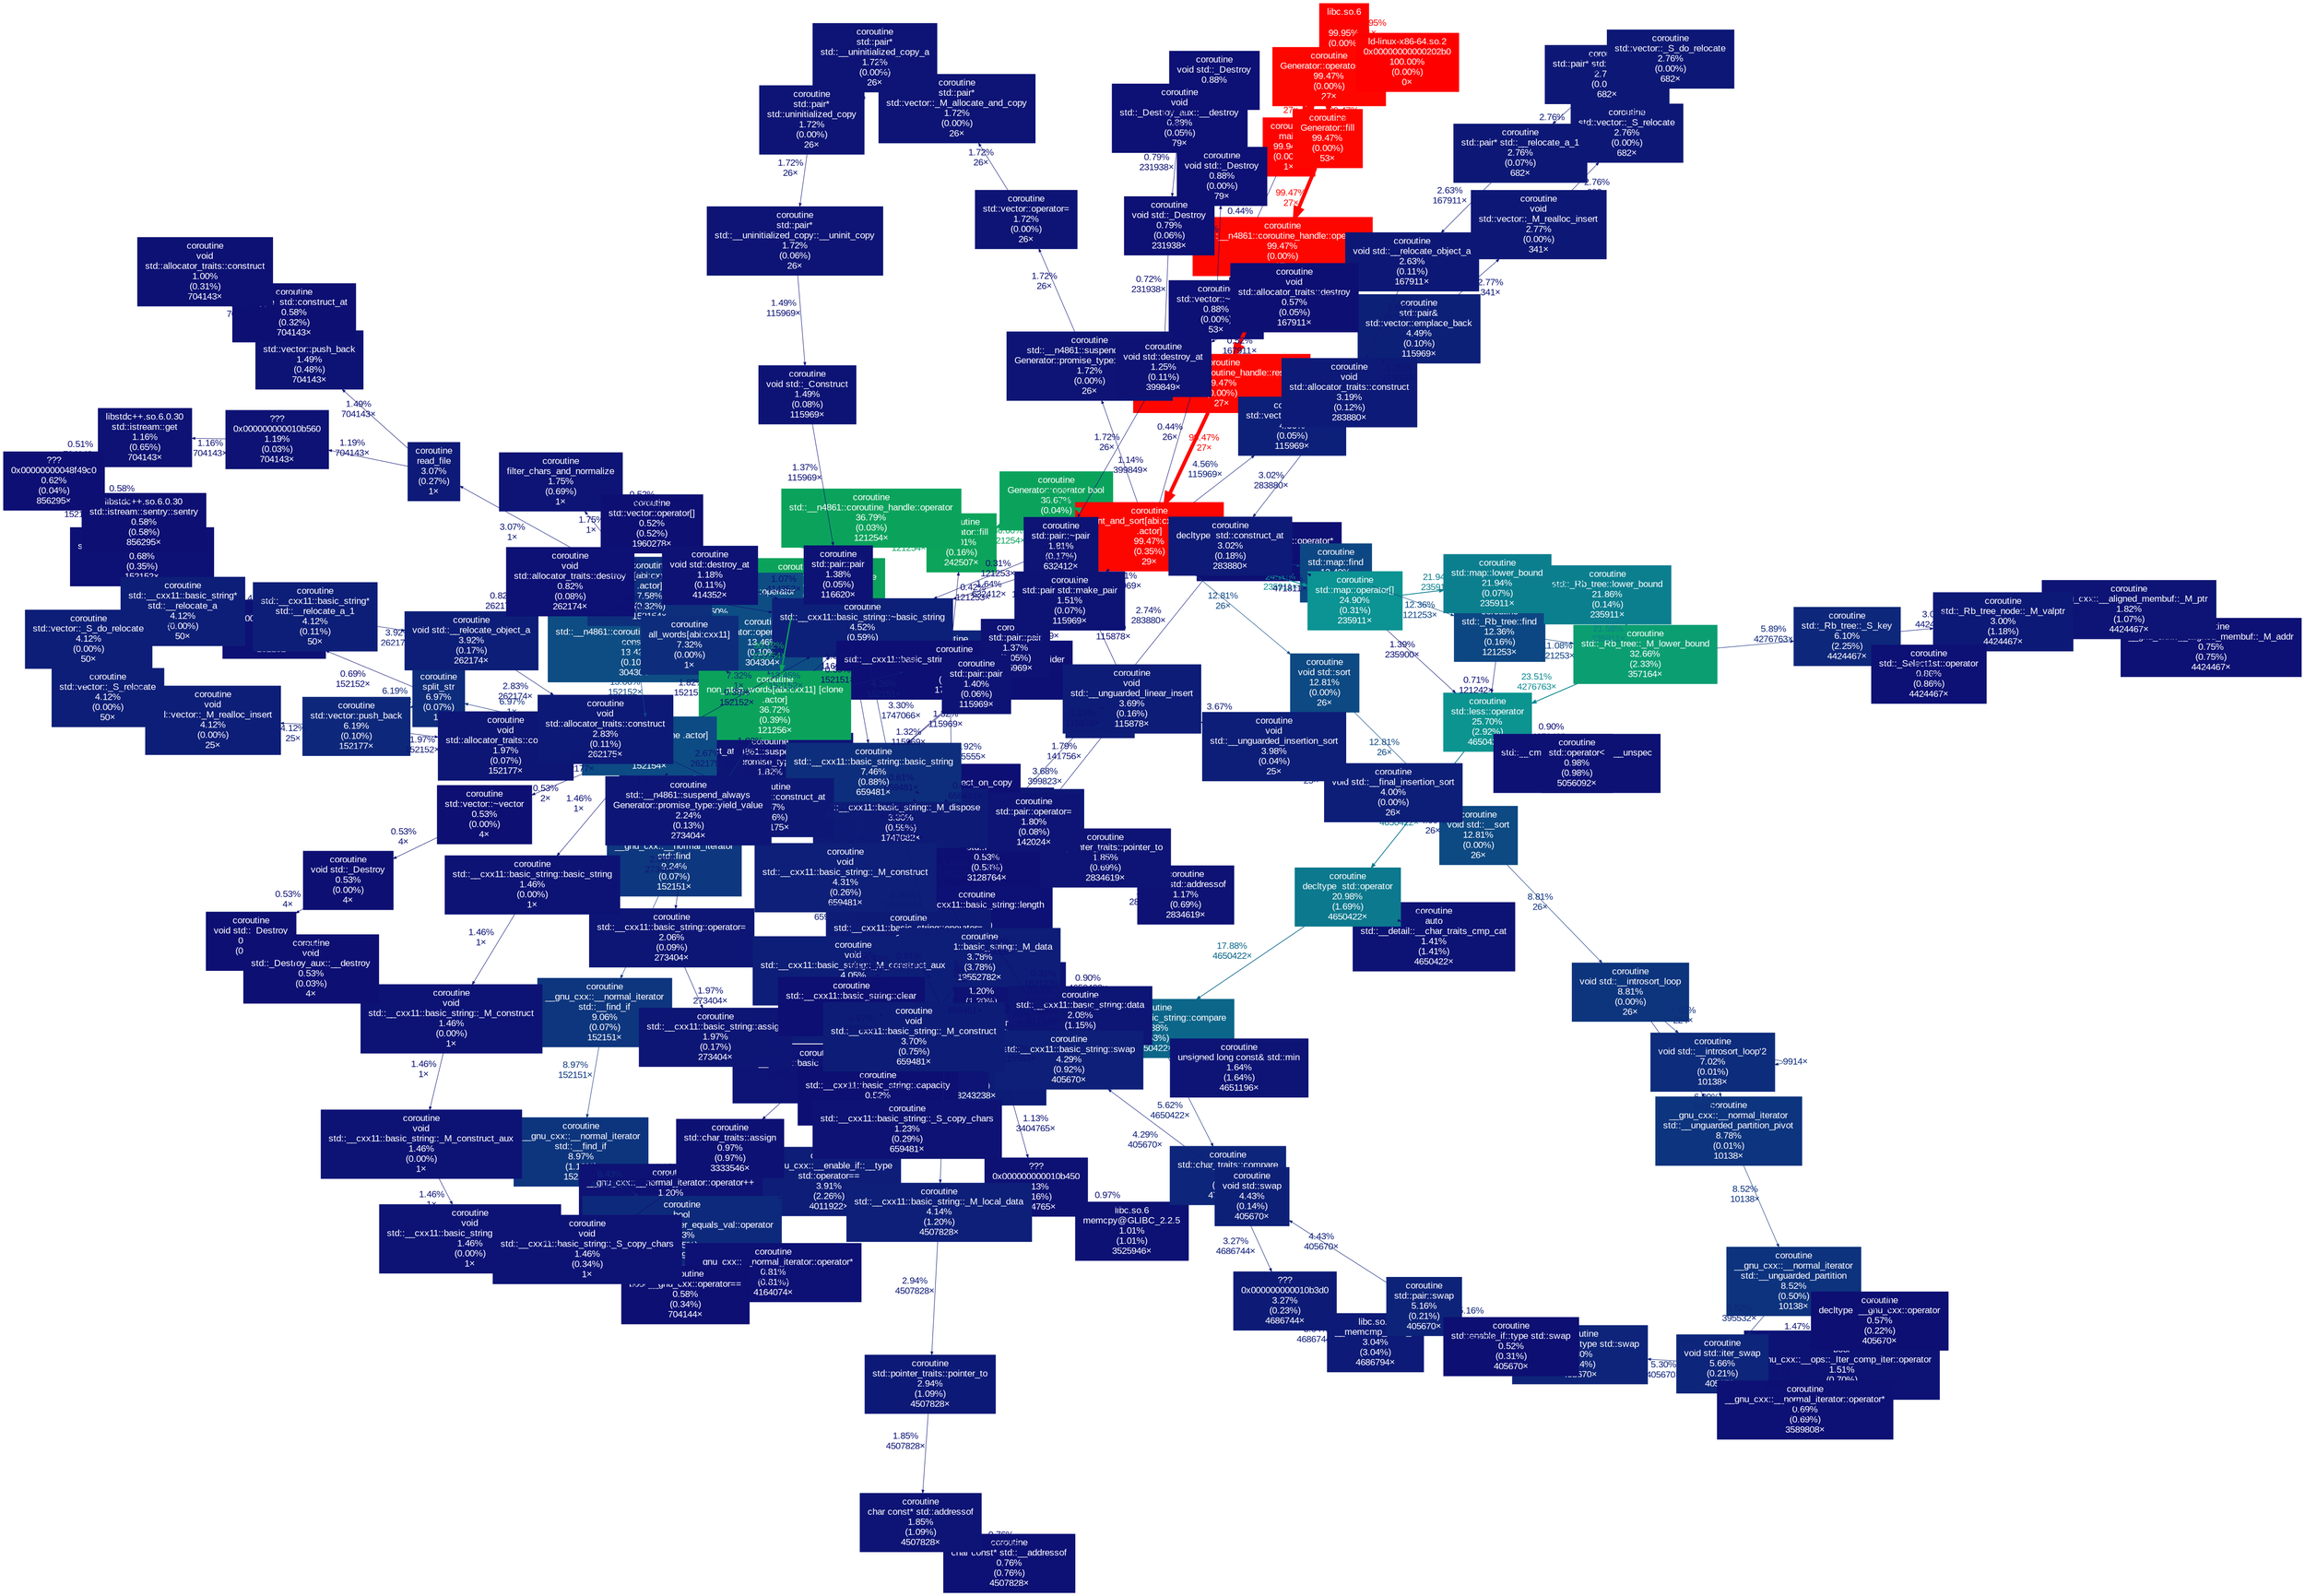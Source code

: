 digraph {
    layout="sfdp"
    beautify=true
	graph [fontname=Arial, nodesep=0.125, ranksep=0.25];
	node [fontcolor=white, fontname=Arial, height=0, shape=box, style=filled, width=0];
	edge [fontname=Arial];
	"(below main)" [color="#ff0100", fontcolor="#ffffff", fontsize="10.00", label="libc.so.6\n\n99.95%\n(0.00%)\n2×"];
	"(below main)" -> main [arrowsize="1.00", color="#ff0100", fontcolor="#ff0100", fontsize="10.00", label="99.94%\n1×", labeldistance="4.00", penwidth="4.00"];
	"0x00000000000202b0" [color="#ff0000", fontcolor="#ffffff", fontsize="10.00", label="ld-linux-x86-64.so.2\n0x00000000000202b0\n100.00%\n(0.00%)\n0×"];
	"0x00000000000202b0" -> "(below main)" [arrowsize="1.00", color="#ff0100", fontcolor="#ff0100", fontsize="10.00", label="99.95%\n1×", labeldistance="4.00", penwidth="4.00"];
	"0x000000000010b3d0" [color="#0d1b77", fontcolor="#ffffff", fontsize="10.00", label="???\n0x000000000010b3d0\n3.27%\n(0.23%)\n4686744×"];
	"0x000000000010b3d0" -> "__memcmp_sse4_1" [arrowsize="0.35", color="#0d1a77", fontcolor="#0d1a77", fontsize="10.00", label="3.04%\n4686744×", labeldistance="0.50", penwidth="0.50"];
	"0x000000000010b450" [color="#0d1174", fontcolor="#ffffff", fontsize="10.00", label="???\n0x000000000010b450\n1.13%\n(0.16%)\n3404765×"];
	"0x000000000010b450" -> "memcpy@GLIBC_2.2.5" [arrowsize="0.35", color="#0d1174", fontcolor="#0d1174", fontsize="10.00", label="0.97%\n3404765×", labeldistance="0.50", penwidth="0.50"];
	"0x000000000010b560" [color="#0d1274", fontcolor="#ffffff", fontsize="10.00", label="???\n0x000000000010b560\n1.19%\n(0.03%)\n704143×"];
	"0x000000000010b560" -> "std::istream::get(char&)" [arrowsize="0.35", color="#0d1274", fontcolor="#0d1274", fontsize="10.00", label="1.16%\n704143×", labeldistance="0.50", penwidth="0.50"];
	"0x000000000010b650" [color="#0d1074", fontcolor="#ffffff", fontsize="10.00", label="???\n0x000000000010b650\n0.69%\n(0.01%)\n152152×"];
	"0x000000000010b650" -> "std::basic_istream<char, std::char_traits<char> >& std::getline<char, std::char_traits<char>, std::allocator<char> >(std::basic_istream<char, std::char_traits<char> >&, std::__cxx11::basic_string<char, std::char_traits<char>, std::allocator<char> >&, char)" [arrowsize="0.35", color="#0d1074", fontcolor="#0d1074", fontsize="10.00", label="0.68%\n152152×", labeldistance="0.50", penwidth="0.50"];
	"0x00000000048f49c0" [color="#0d0f74", fontcolor="#ffffff", fontsize="10.00", label="???\n0x00000000048f49c0\n0.62%\n(0.04%)\n856295×"];
	"0x00000000048f49c0" -> "std::istream::sentry::sentry(std::istream&, bool)" [arrowsize="0.35", color="#0d0f73", fontcolor="#0d0f73", fontsize="10.00", label="0.58%\n856295×", labeldistance="0.50", penwidth="0.50"];
	"Generator<std::__cxx11::basic_string<char, std::char_traits<char>, std::allocator<char> > >::fill()" [color="#0ba45a", fontcolor="#ffffff", fontsize="10.00", label="coroutine\nGenerator::fill\n37.01%\n(0.16%)\n242507×"];
	"Generator<std::__cxx11::basic_string<char, std::char_traits<char>, std::allocator<char> > >::fill()" -> "std::__n4861::coroutine_handle<Generator<std::__cxx11::basic_string<char, std::char_traits<char>, std::allocator<char> > >::promise_type>::operator()() const" [arrowsize="0.61", color="#0ba35c", fontcolor="#0ba35c", fontsize="10.00", label="36.79%\n121254×", labeldistance="1.47", penwidth="1.47"];
	"Generator<std::__cxx11::basic_string<char, std::char_traits<char>, std::allocator<char> > >::fill()'2" [color="#0c5085", fontcolor="#ffffff", fontsize="10.00", label="coroutine\nGenerator::fill'2\n14.07%\n(0.41%)\n608606×"];
	"Generator<std::__cxx11::basic_string<char, std::char_traits<char>, std::allocator<char> > >::fill()'2" -> "std::__n4861::coroutine_handle<Generator<std::__cxx11::basic_string<char, std::char_traits<char>, std::allocator<char> > >::promise_type>::operator()() const'2" [arrowsize="0.37", color="#0d4d84", fontcolor="#0d4d84", fontsize="10.00", label="13.50%\n304304×", labeldistance="0.54", penwidth="0.54"];
	"Generator<std::__cxx11::basic_string<char, std::char_traits<char>, std::allocator<char> > >::operator bool()" [color="#0ba35c", fontcolor="#ffffff", fontsize="10.00", label="coroutine\nGenerator::operator bool\n36.67%\n(0.04%)\n121254×"];
	"Generator<std::__cxx11::basic_string<char, std::char_traits<char>, std::allocator<char> > >::operator bool()" -> "Generator<std::__cxx11::basic_string<char, std::char_traits<char>, std::allocator<char> > >::fill()" [arrowsize="0.60", color="#0ba35d", fontcolor="#0ba35d", fontsize="10.00", label="36.60%\n121254×", labeldistance="1.46", penwidth="1.46"];
	"Generator<std::__cxx11::basic_string<char, std::char_traits<char>, std::allocator<char> > >::operator bool()'2" [color="#0d4d84", fontcolor="#ffffff", fontsize="10.00", label="coroutine\nGenerator::operator bool'2\n13.46%\n(0.10%)\n304304×"];
	"Generator<std::__cxx11::basic_string<char, std::char_traits<char>, std::allocator<char> > >::operator bool()'2" -> "Generator<std::__cxx11::basic_string<char, std::char_traits<char>, std::allocator<char> > >::fill()'2" [arrowsize="0.36", color="#0d4c84", fontcolor="#0d4c84", fontsize="10.00", label="13.27%\n304304×", labeldistance="0.53", penwidth="0.53"];
	"Generator<std::__cxx11::basic_string<char, std::char_traits<char>, std::allocator<char> > >::operator()()" [color="#0d257a", fontcolor="#ffffff", fontsize="10.00", label="coroutine\nGenerator::operator\n5.56%\n(0.25%)\n425555×"];
	"Generator<std::__cxx11::basic_string<char, std::char_traits<char>, std::allocator<char> > >::operator()()" -> "Generator<std::__cxx11::basic_string<char, std::char_traits<char>, std::allocator<char> > >::fill()" [arrowsize="0.35", color="#0d0e73", fontcolor="#0d0e73", fontsize="10.00", label="0.42%\n121253×", labeldistance="0.50", penwidth="0.50"];
	"Generator<std::__cxx11::basic_string<char, std::char_traits<char>, std::allocator<char> > >::operator()()" -> "Generator<std::__cxx11::basic_string<char, std::char_traits<char>, std::allocator<char> > >::fill()'2" [arrowsize="0.35", color="#0d1074", fontcolor="#0d1074", fontsize="10.00", label="0.79%\n304302×", labeldistance="0.50", penwidth="0.50"];
	"Generator<std::__cxx11::basic_string<char, std::char_traits<char>, std::allocator<char> > >::operator()()" -> "std::__cxx11::basic_string<char, std::char_traits<char>, std::allocator<char> >::basic_string(std::__cxx11::basic_string<char, std::char_traits<char>, std::allocator<char> >&&)" [arrowsize="0.35", color="#0d1e78", fontcolor="#0d1e78", fontsize="10.00", label="3.92%\n425555×", labeldistance="0.50", penwidth="0.50"];
	"Generator<std::vector<std::pair<std::__cxx11::basic_string<char, std::char_traits<char>, std::allocator<char> >, int>, std::allocator<std::pair<std::__cxx11::basic_string<char, std::char_traits<char>, std::allocator<char> >, int> > > >::fill()" [color="#fe0600", fontcolor="#ffffff", fontsize="10.00", label="coroutine\nGenerator::fill\n99.47%\n(0.00%)\n53×"];
	"Generator<std::vector<std::pair<std::__cxx11::basic_string<char, std::char_traits<char>, std::allocator<char> >, int>, std::allocator<std::pair<std::__cxx11::basic_string<char, std::char_traits<char>, std::allocator<char> >, int> > > >::fill()" -> "std::__n4861::coroutine_handle<Generator<std::vector<std::pair<std::__cxx11::basic_string<char, std::char_traits<char>, std::allocator<char> >, int>, std::allocator<std::pair<std::__cxx11::basic_string<char, std::char_traits<char>, std::allocator<char> >, int> > > >::promise_type>::operator()() const" [arrowsize="1.00", color="#fe0600", fontcolor="#fe0600", fontsize="10.00", label="99.47%\n27×", labeldistance="3.98", penwidth="3.98"];
	"Generator<std::vector<std::pair<std::__cxx11::basic_string<char, std::char_traits<char>, std::allocator<char> >, int>, std::allocator<std::pair<std::__cxx11::basic_string<char, std::char_traits<char>, std::allocator<char> >, int> > > >::operator bool()" [color="#fe0600", fontcolor="#ffffff", fontsize="10.00", label="coroutine\nGenerator::operator bool\n99.47%\n(0.00%)\n27×"];
	"Generator<std::vector<std::pair<std::__cxx11::basic_string<char, std::char_traits<char>, std::allocator<char> >, int>, std::allocator<std::pair<std::__cxx11::basic_string<char, std::char_traits<char>, std::allocator<char> >, int> > > >::operator bool()" -> "Generator<std::vector<std::pair<std::__cxx11::basic_string<char, std::char_traits<char>, std::allocator<char> >, int>, std::allocator<std::pair<std::__cxx11::basic_string<char, std::char_traits<char>, std::allocator<char> >, int> > > >::fill()" [arrowsize="1.00", color="#fe0600", fontcolor="#fe0600", fontsize="10.00", label="99.47%\n27×", labeldistance="3.98", penwidth="3.98"];
	"__gnu_cxx::__aligned_membuf<std::pair<std::__cxx11::basic_string<char, std::char_traits<char>, std::allocator<char> > const, int> >::_M_addr() const" [color="#0d1074", fontcolor="#ffffff", fontsize="10.00", label="coroutine\n__gnu_cxx::__aligned_membuf::_M_addr\n0.75%\n(0.75%)\n4424467×"];
	"__gnu_cxx::__aligned_membuf<std::pair<std::__cxx11::basic_string<char, std::char_traits<char>, std::allocator<char> > const, int> >::_M_ptr() const" [color="#0d1475", fontcolor="#ffffff", fontsize="10.00", label="coroutine\n__gnu_cxx::__aligned_membuf::_M_ptr\n1.82%\n(1.07%)\n4424467×"];
	"__gnu_cxx::__aligned_membuf<std::pair<std::__cxx11::basic_string<char, std::char_traits<char>, std::allocator<char> > const, int> >::_M_ptr() const" -> "__gnu_cxx::__aligned_membuf<std::pair<std::__cxx11::basic_string<char, std::char_traits<char>, std::allocator<char> > const, int> >::_M_addr() const" [arrowsize="0.35", color="#0d1074", fontcolor="#0d1074", fontsize="10.00", label="0.75%\n4424467×", labeldistance="0.50", penwidth="0.50"];
	"__gnu_cxx::__alloc_traits<std::allocator<char>, char>::_S_select_on_copy(std::allocator<char> const&)" [color="#0d0f74", fontcolor="#ffffff", fontsize="10.00", label="coroutine\n__gnu_cxx::__alloc_traits::_S_select_on_copy\n0.61%\n(0.32%)\n659481×"];
	"__gnu_cxx::__enable_if<std::__is_char<char>::__value, bool>::__type std::operator==<char>(std::__cxx11::basic_string<char, std::char_traits<char>, std::allocator<char> > const&, std::__cxx11::basic_string<char, std::char_traits<char>, std::allocator<char> > const&)" [color="#0d1d78", fontcolor="#ffffff", fontsize="10.00", label="coroutine\n__gnu_cxx::__enable_if::__type\nstd::operator==\n3.91%\n(2.26%)\n4011922×"];
	"__gnu_cxx::__enable_if<std::__is_char<char>::__value, bool>::__type std::operator==<char>(std::__cxx11::basic_string<char, std::char_traits<char>, std::allocator<char> > const&, std::__cxx11::basic_string<char, std::char_traits<char>, std::allocator<char> > const&)" -> "std::__cxx11::basic_string<char, std::char_traits<char>, std::allocator<char> >::size() const" [arrowsize="0.35", color="#0d1375", fontcolor="#0d1375", fontsize="10.00", label="1.56%\n8086247×", labeldistance="0.50", penwidth="0.50"];
	"__gnu_cxx::__normal_iterator<std::__cxx11::basic_string<char, std::char_traits<char>, std::allocator<char> >*, std::vector<std::__cxx11::basic_string<char, std::char_traits<char>, std::allocator<char> >, std::allocator<std::__cxx11::basic_string<char, std::char_traits<char>, std::allocator<char> > > > > std::__find_if<__gnu_cxx::__normal_iterator<std::__cxx11::basic_string<char, std::char_traits<char>, std::allocator<char> >*, std::vector<std::__cxx11::basic_string<char, std::char_traits<char>, std::allocator<char> >, std::allocator<std::__cxx11::basic_string<char, std::char_traits<char>, std::allocator<char> > > > >, __gnu_cxx::__ops::_Iter_equals_val<std::__cxx11::basic_string<char, std::char_traits<char>, std::allocator<char> > const> >(__gnu_cxx::__normal_iterator<std::__cxx11::basic_string<char, std::char_traits<char>, std::allocator<char> >*, std::vector<std::__cxx11::basic_string<char, std::char_traits<char>, std::allocator<char> >, std::allocator<std::__cxx11::basic_string<char, std::char_traits<char>, std::allocator<char> > > > >, __gnu_cxx::__normal_iterator<std::__cxx11::basic_string<char, std::char_traits<char>, std::allocator<char> >*, std::vector<std::__cxx11::basic_string<char, std::char_traits<char>, std::allocator<char> >, std::allocator<std::__cxx11::basic_string<char, std::char_traits<char>, std::allocator<char> > > > >, __gnu_cxx::__ops::_Iter_equals_val<std::__cxx11::basic_string<char, std::char_traits<char>, std::allocator<char> > const>)" [color="#0d367e", fontcolor="#ffffff", fontsize="10.00", label="coroutine\n__gnu_cxx::__normal_iterator\nstd::__find_if\n9.06%\n(0.07%)\n152151×"];
	"__gnu_cxx::__normal_iterator<std::__cxx11::basic_string<char, std::char_traits<char>, std::allocator<char> >*, std::vector<std::__cxx11::basic_string<char, std::char_traits<char>, std::allocator<char> >, std::allocator<std::__cxx11::basic_string<char, std::char_traits<char>, std::allocator<char> > > > > std::__find_if<__gnu_cxx::__normal_iterator<std::__cxx11::basic_string<char, std::char_traits<char>, std::allocator<char> >*, std::vector<std::__cxx11::basic_string<char, std::char_traits<char>, std::allocator<char> >, std::allocator<std::__cxx11::basic_string<char, std::char_traits<char>, std::allocator<char> > > > >, __gnu_cxx::__ops::_Iter_equals_val<std::__cxx11::basic_string<char, std::char_traits<char>, std::allocator<char> > const> >(__gnu_cxx::__normal_iterator<std::__cxx11::basic_string<char, std::char_traits<char>, std::allocator<char> >*, std::vector<std::__cxx11::basic_string<char, std::char_traits<char>, std::allocator<char> >, std::allocator<std::__cxx11::basic_string<char, std::char_traits<char>, std::allocator<char> > > > >, __gnu_cxx::__normal_iterator<std::__cxx11::basic_string<char, std::char_traits<char>, std::allocator<char> >*, std::vector<std::__cxx11::basic_string<char, std::char_traits<char>, std::allocator<char> >, std::allocator<std::__cxx11::basic_string<char, std::char_traits<char>, std::allocator<char> > > > >, __gnu_cxx::__ops::_Iter_equals_val<std::__cxx11::basic_string<char, std::char_traits<char>, std::allocator<char> > const>)" -> "__gnu_cxx::__normal_iterator<std::__cxx11::basic_string<char, std::char_traits<char>, std::allocator<char> >*, std::vector<std::__cxx11::basic_string<char, std::char_traits<char>, std::allocator<char> >, std::allocator<std::__cxx11::basic_string<char, std::char_traits<char>, std::allocator<char> > > > > std::__find_if<__gnu_cxx::__normal_iterator<std::__cxx11::basic_string<char, std::char_traits<char>, std::allocator<char> >*, std::vector<std::__cxx11::basic_string<char, std::char_traits<char>, std::allocator<char> >, std::allocator<std::__cxx11::basic_string<char, std::char_traits<char>, std::allocator<char> > > > >, __gnu_cxx::__ops::_Iter_equals_val<std::__cxx11::basic_string<char, std::char_traits<char>, std::allocator<char> > const> >(__gnu_cxx::__normal_iterator<std::__cxx11::basic_string<char, std::char_traits<char>, std::allocator<char> >*, std::vector<std::__cxx11::basic_string<char, std::char_traits<char>, std::allocator<char> >, std::allocator<std::__cxx11::basic_string<char, std::char_traits<char>, std::allocator<char> > > > >, __gnu_cxx::__normal_iterator<std::__cxx11::basic_string<char, std::char_traits<char>, std::allocator<char> >*, std::vector<std::__cxx11::basic_string<char, std::char_traits<char>, std::allocator<char> >, std::allocator<std::__cxx11::basic_string<char, std::char_traits<char>, std::allocator<char> > > > >, __gnu_cxx::__ops::_Iter_equals_val<std::__cxx11::basic_string<char, std::char_traits<char>, std::allocator<char> > const>, std::random_access_iterator_tag)" [arrowsize="0.35", color="#0d357e", fontcolor="#0d357e", fontsize="10.00", label="8.97%\n152151×", labeldistance="0.50", penwidth="0.50"];
	"__gnu_cxx::__normal_iterator<std::__cxx11::basic_string<char, std::char_traits<char>, std::allocator<char> >*, std::vector<std::__cxx11::basic_string<char, std::char_traits<char>, std::allocator<char> >, std::allocator<std::__cxx11::basic_string<char, std::char_traits<char>, std::allocator<char> > > > > std::__find_if<__gnu_cxx::__normal_iterator<std::__cxx11::basic_string<char, std::char_traits<char>, std::allocator<char> >*, std::vector<std::__cxx11::basic_string<char, std::char_traits<char>, std::allocator<char> >, std::allocator<std::__cxx11::basic_string<char, std::char_traits<char>, std::allocator<char> > > > >, __gnu_cxx::__ops::_Iter_equals_val<std::__cxx11::basic_string<char, std::char_traits<char>, std::allocator<char> > const> >(__gnu_cxx::__normal_iterator<std::__cxx11::basic_string<char, std::char_traits<char>, std::allocator<char> >*, std::vector<std::__cxx11::basic_string<char, std::char_traits<char>, std::allocator<char> >, std::allocator<std::__cxx11::basic_string<char, std::char_traits<char>, std::allocator<char> > > > >, __gnu_cxx::__normal_iterator<std::__cxx11::basic_string<char, std::char_traits<char>, std::allocator<char> >*, std::vector<std::__cxx11::basic_string<char, std::char_traits<char>, std::allocator<char> >, std::allocator<std::__cxx11::basic_string<char, std::char_traits<char>, std::allocator<char> > > > >, __gnu_cxx::__ops::_Iter_equals_val<std::__cxx11::basic_string<char, std::char_traits<char>, std::allocator<char> > const>, std::random_access_iterator_tag)" [color="#0d357e", fontcolor="#ffffff", fontsize="10.00", label="coroutine\n__gnu_cxx::__normal_iterator\nstd::__find_if\n8.97%\n(1.13%)\n152151×"];
	"__gnu_cxx::__normal_iterator<std::__cxx11::basic_string<char, std::char_traits<char>, std::allocator<char> >*, std::vector<std::__cxx11::basic_string<char, std::char_traits<char>, std::allocator<char> >, std::allocator<std::__cxx11::basic_string<char, std::char_traits<char>, std::allocator<char> > > > > std::__find_if<__gnu_cxx::__normal_iterator<std::__cxx11::basic_string<char, std::char_traits<char>, std::allocator<char> >*, std::vector<std::__cxx11::basic_string<char, std::char_traits<char>, std::allocator<char> >, std::allocator<std::__cxx11::basic_string<char, std::char_traits<char>, std::allocator<char> > > > >, __gnu_cxx::__ops::_Iter_equals_val<std::__cxx11::basic_string<char, std::char_traits<char>, std::allocator<char> > const> >(__gnu_cxx::__normal_iterator<std::__cxx11::basic_string<char, std::char_traits<char>, std::allocator<char> >*, std::vector<std::__cxx11::basic_string<char, std::char_traits<char>, std::allocator<char> >, std::allocator<std::__cxx11::basic_string<char, std::char_traits<char>, std::allocator<char> > > > >, __gnu_cxx::__normal_iterator<std::__cxx11::basic_string<char, std::char_traits<char>, std::allocator<char> >*, std::vector<std::__cxx11::basic_string<char, std::char_traits<char>, std::allocator<char> >, std::allocator<std::__cxx11::basic_string<char, std::char_traits<char>, std::allocator<char> > > > >, __gnu_cxx::__ops::_Iter_equals_val<std::__cxx11::basic_string<char, std::char_traits<char>, std::allocator<char> > const>, std::random_access_iterator_tag)" -> "__gnu_cxx::__normal_iterator<std::__cxx11::basic_string<char, std::char_traits<char>, std::allocator<char> >*, std::vector<std::__cxx11::basic_string<char, std::char_traits<char>, std::allocator<char> >, std::allocator<std::__cxx11::basic_string<char, std::char_traits<char>, std::allocator<char> > > > >::operator++()" [arrowsize="0.35", color="#0d1274", fontcolor="#0d1274", fontsize="10.00", label="1.15%\n3981024×", labeldistance="0.50", penwidth="0.50"];
	"__gnu_cxx::__normal_iterator<std::__cxx11::basic_string<char, std::char_traits<char>, std::allocator<char> >*, std::vector<std::__cxx11::basic_string<char, std::char_traits<char>, std::allocator<char> >, std::allocator<std::__cxx11::basic_string<char, std::char_traits<char>, std::allocator<char> > > > > std::__find_if<__gnu_cxx::__normal_iterator<std::__cxx11::basic_string<char, std::char_traits<char>, std::allocator<char> >*, std::vector<std::__cxx11::basic_string<char, std::char_traits<char>, std::allocator<char> >, std::allocator<std::__cxx11::basic_string<char, std::char_traits<char>, std::allocator<char> > > > >, __gnu_cxx::__ops::_Iter_equals_val<std::__cxx11::basic_string<char, std::char_traits<char>, std::allocator<char> > const> >(__gnu_cxx::__normal_iterator<std::__cxx11::basic_string<char, std::char_traits<char>, std::allocator<char> >*, std::vector<std::__cxx11::basic_string<char, std::char_traits<char>, std::allocator<char> >, std::allocator<std::__cxx11::basic_string<char, std::char_traits<char>, std::allocator<char> > > > >, __gnu_cxx::__normal_iterator<std::__cxx11::basic_string<char, std::char_traits<char>, std::allocator<char> >*, std::vector<std::__cxx11::basic_string<char, std::char_traits<char>, std::allocator<char> >, std::allocator<std::__cxx11::basic_string<char, std::char_traits<char>, std::allocator<char> > > > >, __gnu_cxx::__ops::_Iter_equals_val<std::__cxx11::basic_string<char, std::char_traits<char>, std::allocator<char> > const>, std::random_access_iterator_tag)" -> "bool __gnu_cxx::__ops::_Iter_equals_val<std::__cxx11::basic_string<char, std::char_traits<char>, std::allocator<char> > const>::operator()<__gnu_cxx::__normal_iterator<std::__cxx11::basic_string<char, std::char_traits<char>, std::allocator<char> >*, std::vector<std::__cxx11::basic_string<char, std::char_traits<char>, std::allocator<char> >, std::allocator<std::__cxx11::basic_string<char, std::char_traits<char>, std::allocator<char> > > > > >(__gnu_cxx::__normal_iterator<std::__cxx11::basic_string<char, std::char_traits<char>, std::allocator<char> >*, std::vector<std::__cxx11::basic_string<char, std::char_traits<char>, std::allocator<char> >, std::allocator<std::__cxx11::basic_string<char, std::char_traits<char>, std::allocator<char> > > > >)" [arrowsize="0.35", color="#0d297b", fontcolor="#0d297b", fontsize="10.00", label="6.43%\n4011922×", labeldistance="0.50", penwidth="0.50"];
	"__gnu_cxx::__normal_iterator<std::__cxx11::basic_string<char, std::char_traits<char>, std::allocator<char> >*, std::vector<std::__cxx11::basic_string<char, std::char_traits<char>, std::allocator<char> >, std::allocator<std::__cxx11::basic_string<char, std::char_traits<char>, std::allocator<char> > > > > std::find<__gnu_cxx::__normal_iterator<std::__cxx11::basic_string<char, std::char_traits<char>, std::allocator<char> >*, std::vector<std::__cxx11::basic_string<char, std::char_traits<char>, std::allocator<char> >, std::allocator<std::__cxx11::basic_string<char, std::char_traits<char>, std::allocator<char> > > > >, std::__cxx11::basic_string<char, std::char_traits<char>, std::allocator<char> > >(__gnu_cxx::__normal_iterator<std::__cxx11::basic_string<char, std::char_traits<char>, std::allocator<char> >*, std::vector<std::__cxx11::basic_string<char, std::char_traits<char>, std::allocator<char> >, std::allocator<std::__cxx11::basic_string<char, std::char_traits<char>, std::allocator<char> > > > >, __gnu_cxx::__normal_iterator<std::__cxx11::basic_string<char, std::char_traits<char>, std::allocator<char> >*, std::vector<std::__cxx11::basic_string<char, std::char_traits<char>, std::allocator<char> >, std::allocator<std::__cxx11::basic_string<char, std::char_traits<char>, std::allocator<char> > > > >, std::__cxx11::basic_string<char, std::char_traits<char>, std::allocator<char> > const&)" [color="#0d377f", fontcolor="#ffffff", fontsize="10.00", label="coroutine\n__gnu_cxx::__normal_iterator\nstd::find\n9.24%\n(0.07%)\n152151×"];
	"__gnu_cxx::__normal_iterator<std::__cxx11::basic_string<char, std::char_traits<char>, std::allocator<char> >*, std::vector<std::__cxx11::basic_string<char, std::char_traits<char>, std::allocator<char> >, std::allocator<std::__cxx11::basic_string<char, std::char_traits<char>, std::allocator<char> > > > > std::find<__gnu_cxx::__normal_iterator<std::__cxx11::basic_string<char, std::char_traits<char>, std::allocator<char> >*, std::vector<std::__cxx11::basic_string<char, std::char_traits<char>, std::allocator<char> >, std::allocator<std::__cxx11::basic_string<char, std::char_traits<char>, std::allocator<char> > > > >, std::__cxx11::basic_string<char, std::char_traits<char>, std::allocator<char> > >(__gnu_cxx::__normal_iterator<std::__cxx11::basic_string<char, std::char_traits<char>, std::allocator<char> >*, std::vector<std::__cxx11::basic_string<char, std::char_traits<char>, std::allocator<char> >, std::allocator<std::__cxx11::basic_string<char, std::char_traits<char>, std::allocator<char> > > > >, __gnu_cxx::__normal_iterator<std::__cxx11::basic_string<char, std::char_traits<char>, std::allocator<char> >*, std::vector<std::__cxx11::basic_string<char, std::char_traits<char>, std::allocator<char> >, std::allocator<std::__cxx11::basic_string<char, std::char_traits<char>, std::allocator<char> > > > >, std::__cxx11::basic_string<char, std::char_traits<char>, std::allocator<char> > const&)" -> "__gnu_cxx::__normal_iterator<std::__cxx11::basic_string<char, std::char_traits<char>, std::allocator<char> >*, std::vector<std::__cxx11::basic_string<char, std::char_traits<char>, std::allocator<char> >, std::allocator<std::__cxx11::basic_string<char, std::char_traits<char>, std::allocator<char> > > > > std::__find_if<__gnu_cxx::__normal_iterator<std::__cxx11::basic_string<char, std::char_traits<char>, std::allocator<char> >*, std::vector<std::__cxx11::basic_string<char, std::char_traits<char>, std::allocator<char> >, std::allocator<std::__cxx11::basic_string<char, std::char_traits<char>, std::allocator<char> > > > >, __gnu_cxx::__ops::_Iter_equals_val<std::__cxx11::basic_string<char, std::char_traits<char>, std::allocator<char> > const> >(__gnu_cxx::__normal_iterator<std::__cxx11::basic_string<char, std::char_traits<char>, std::allocator<char> >*, std::vector<std::__cxx11::basic_string<char, std::char_traits<char>, std::allocator<char> >, std::allocator<std::__cxx11::basic_string<char, std::char_traits<char>, std::allocator<char> > > > >, __gnu_cxx::__normal_iterator<std::__cxx11::basic_string<char, std::char_traits<char>, std::allocator<char> >*, std::vector<std::__cxx11::basic_string<char, std::char_traits<char>, std::allocator<char> >, std::allocator<std::__cxx11::basic_string<char, std::char_traits<char>, std::allocator<char> > > > >, __gnu_cxx::__ops::_Iter_equals_val<std::__cxx11::basic_string<char, std::char_traits<char>, std::allocator<char> > const>)" [arrowsize="0.35", color="#0d367e", fontcolor="#0d367e", fontsize="10.00", label="9.06%\n152151×", labeldistance="0.50", penwidth="0.50"];
	"__gnu_cxx::__normal_iterator<std::__cxx11::basic_string<char, std::char_traits<char>, std::allocator<char> >*, std::vector<std::__cxx11::basic_string<char, std::char_traits<char>, std::allocator<char> >, std::allocator<std::__cxx11::basic_string<char, std::char_traits<char>, std::allocator<char> > > > >::operator*() const" [color="#0d1074", fontcolor="#ffffff", fontsize="10.00", label="coroutine\n__gnu_cxx::__normal_iterator::operator*\n0.81%\n(0.81%)\n4164074×"];
	"__gnu_cxx::__normal_iterator<std::__cxx11::basic_string<char, std::char_traits<char>, std::allocator<char> >*, std::vector<std::__cxx11::basic_string<char, std::char_traits<char>, std::allocator<char> >, std::allocator<std::__cxx11::basic_string<char, std::char_traits<char>, std::allocator<char> > > > >::operator++()" [color="#0d1274", fontcolor="#ffffff", fontsize="10.00", label="coroutine\n__gnu_cxx::__normal_iterator::operator++\n1.20%\n(1.20%)\n4133175×"];
	"__gnu_cxx::__normal_iterator<std::pair<std::__cxx11::basic_string<char, std::char_traits<char>, std::allocator<char> >, int>*, std::vector<std::pair<std::__cxx11::basic_string<char, std::char_traits<char>, std::allocator<char> >, int>, std::allocator<std::pair<std::__cxx11::basic_string<char, std::char_traits<char>, std::allocator<char> >, int> > > > std::__unguarded_partition<__gnu_cxx::__normal_iterator<std::pair<std::__cxx11::basic_string<char, std::char_traits<char>, std::allocator<char> >, int>*, std::vector<std::pair<std::__cxx11::basic_string<char, std::char_traits<char>, std::allocator<char> >, int>, std::allocator<std::pair<std::__cxx11::basic_string<char, std::char_traits<char>, std::allocator<char> >, int> > > >, __gnu_cxx::__ops::_Iter_comp_iter<ValueComparator> >(__gnu_cxx::__normal_iterator<std::pair<std::__cxx11::basic_string<char, std::char_traits<char>, std::allocator<char> >, int>*, std::vector<std::pair<std::__cxx11::basic_string<char, std::char_traits<char>, std::allocator<char> >, int>, std::allocator<std::pair<std::__cxx11::basic_string<char, std::char_traits<char>, std::allocator<char> >, int> > > >, __gnu_cxx::__normal_iterator<std::pair<std::__cxx11::basic_string<char, std::char_traits<char>, std::allocator<char> >, int>*, std::vector<std::pair<std::__cxx11::basic_string<char, std::char_traits<char>, std::allocator<char> >, int>, std::allocator<std::pair<std::__cxx11::basic_string<char, std::char_traits<char>, std::allocator<char> >, int> > > >, __gnu_cxx::__normal_iterator<std::pair<std::__cxx11::basic_string<char, std::char_traits<char>, std::allocator<char> >, int>*, std::vector<std::pair<std::__cxx11::basic_string<char, std::char_traits<char>, std::allocator<char> >, int>, std::allocator<std::pair<std::__cxx11::basic_string<char, std::char_traits<char>, std::allocator<char> >, int> > > >, __gnu_cxx::__ops::_Iter_comp_iter<ValueComparator>)" [color="#0d337e", fontcolor="#ffffff", fontsize="10.00", label="coroutine\n__gnu_cxx::__normal_iterator\nstd::__unguarded_partition\n8.52%\n(0.50%)\n10138×"];
	"__gnu_cxx::__normal_iterator<std::pair<std::__cxx11::basic_string<char, std::char_traits<char>, std::allocator<char> >, int>*, std::vector<std::pair<std::__cxx11::basic_string<char, std::char_traits<char>, std::allocator<char> >, int>, std::allocator<std::pair<std::__cxx11::basic_string<char, std::char_traits<char>, std::allocator<char> >, int> > > > std::__unguarded_partition<__gnu_cxx::__normal_iterator<std::pair<std::__cxx11::basic_string<char, std::char_traits<char>, std::allocator<char> >, int>*, std::vector<std::pair<std::__cxx11::basic_string<char, std::char_traits<char>, std::allocator<char> >, int>, std::allocator<std::pair<std::__cxx11::basic_string<char, std::char_traits<char>, std::allocator<char> >, int> > > >, __gnu_cxx::__ops::_Iter_comp_iter<ValueComparator> >(__gnu_cxx::__normal_iterator<std::pair<std::__cxx11::basic_string<char, std::char_traits<char>, std::allocator<char> >, int>*, std::vector<std::pair<std::__cxx11::basic_string<char, std::char_traits<char>, std::allocator<char> >, int>, std::allocator<std::pair<std::__cxx11::basic_string<char, std::char_traits<char>, std::allocator<char> >, int> > > >, __gnu_cxx::__normal_iterator<std::pair<std::__cxx11::basic_string<char, std::char_traits<char>, std::allocator<char> >, int>*, std::vector<std::pair<std::__cxx11::basic_string<char, std::char_traits<char>, std::allocator<char> >, int>, std::allocator<std::pair<std::__cxx11::basic_string<char, std::char_traits<char>, std::allocator<char> >, int> > > >, __gnu_cxx::__normal_iterator<std::pair<std::__cxx11::basic_string<char, std::char_traits<char>, std::allocator<char> >, int>*, std::vector<std::pair<std::__cxx11::basic_string<char, std::char_traits<char>, std::allocator<char> >, int>, std::allocator<std::pair<std::__cxx11::basic_string<char, std::char_traits<char>, std::allocator<char> >, int> > > >, __gnu_cxx::__ops::_Iter_comp_iter<ValueComparator>)" -> "bool __gnu_cxx::__ops::_Iter_comp_iter<ValueComparator>::operator()<__gnu_cxx::__normal_iterator<std::pair<std::__cxx11::basic_string<char, std::char_traits<char>, std::allocator<char> >, int>*, std::vector<std::pair<std::__cxx11::basic_string<char, std::char_traits<char>, std::allocator<char> >, int>, std::allocator<std::pair<std::__cxx11::basic_string<char, std::char_traits<char>, std::allocator<char> >, int> > > >, __gnu_cxx::__normal_iterator<std::pair<std::__cxx11::basic_string<char, std::char_traits<char>, std::allocator<char> >, int>*, std::vector<std::pair<std::__cxx11::basic_string<char, std::char_traits<char>, std::allocator<char> >, int>, std::allocator<std::pair<std::__cxx11::basic_string<char, std::char_traits<char>, std::allocator<char> >, int> > > > >(__gnu_cxx::__normal_iterator<std::pair<std::__cxx11::basic_string<char, std::char_traits<char>, std::allocator<char> >, int>*, std::vector<std::pair<std::__cxx11::basic_string<char, std::char_traits<char>, std::allocator<char> >, int>, std::allocator<std::pair<std::__cxx11::basic_string<char, std::char_traits<char>, std::allocator<char> >, int> > > >, __gnu_cxx::__normal_iterator<std::pair<std::__cxx11::basic_string<char, std::char_traits<char>, std::allocator<char> >, int>*, std::vector<std::pair<std::__cxx11::basic_string<char, std::char_traits<char>, std::allocator<char> >, int>, std::allocator<std::pair<std::__cxx11::basic_string<char, std::char_traits<char>, std::allocator<char> >, int> > > >)" [arrowsize="0.35", color="#0d1375", fontcolor="#0d1375", fontsize="10.00", label="1.47%\n1088104×", labeldistance="0.50", penwidth="0.50"];
	"__gnu_cxx::__normal_iterator<std::pair<std::__cxx11::basic_string<char, std::char_traits<char>, std::allocator<char> >, int>*, std::vector<std::pair<std::__cxx11::basic_string<char, std::char_traits<char>, std::allocator<char> >, int>, std::allocator<std::pair<std::__cxx11::basic_string<char, std::char_traits<char>, std::allocator<char> >, int> > > > std::__unguarded_partition<__gnu_cxx::__normal_iterator<std::pair<std::__cxx11::basic_string<char, std::char_traits<char>, std::allocator<char> >, int>*, std::vector<std::pair<std::__cxx11::basic_string<char, std::char_traits<char>, std::allocator<char> >, int>, std::allocator<std::pair<std::__cxx11::basic_string<char, std::char_traits<char>, std::allocator<char> >, int> > > >, __gnu_cxx::__ops::_Iter_comp_iter<ValueComparator> >(__gnu_cxx::__normal_iterator<std::pair<std::__cxx11::basic_string<char, std::char_traits<char>, std::allocator<char> >, int>*, std::vector<std::pair<std::__cxx11::basic_string<char, std::char_traits<char>, std::allocator<char> >, int>, std::allocator<std::pair<std::__cxx11::basic_string<char, std::char_traits<char>, std::allocator<char> >, int> > > >, __gnu_cxx::__normal_iterator<std::pair<std::__cxx11::basic_string<char, std::char_traits<char>, std::allocator<char> >, int>*, std::vector<std::pair<std::__cxx11::basic_string<char, std::char_traits<char>, std::allocator<char> >, int>, std::allocator<std::pair<std::__cxx11::basic_string<char, std::char_traits<char>, std::allocator<char> >, int> > > >, __gnu_cxx::__normal_iterator<std::pair<std::__cxx11::basic_string<char, std::char_traits<char>, std::allocator<char> >, int>*, std::vector<std::pair<std::__cxx11::basic_string<char, std::char_traits<char>, std::allocator<char> >, int>, std::allocator<std::pair<std::__cxx11::basic_string<char, std::char_traits<char>, std::allocator<char> >, int> > > >, __gnu_cxx::__ops::_Iter_comp_iter<ValueComparator>)" -> "decltype (std::__detail::__synth3way((declval<std::pair<std::__cxx11::basic_string<char, std::char_traits<char>, std::allocator<char> >, int>*&>)(), (declval<std::pair<std::__cxx11::basic_string<char, std::char_traits<char>, std::allocator<char> >, int>*&>)())) __gnu_cxx::operator<=><std::pair<std::__cxx11::basic_string<char, std::char_traits<char>, std::allocator<char> >, int>*, std::pair<std::__cxx11::basic_string<char, std::char_traits<char>, std::allocator<char> >, int>*, std::vector<std::pair<std::__cxx11::basic_string<char, std::char_traits<char>, std::allocator<char> >, int>, std::allocator<std::pair<std::__cxx11::basic_string<char, std::char_traits<char>, std::allocator<char> >, int> > > >(__gnu_cxx::__normal_iterator<std::pair<std::__cxx11::basic_string<char, std::char_traits<char>, std::allocator<char> >, int>*, std::vector<std::pair<std::__cxx11::basic_string<char, std::char_traits<char>, std::allocator<char> >, int>, std::allocator<std::pair<std::__cxx11::basic_string<char, std::char_traits<char>, std::allocator<char> >, int> > > > const&, __gnu_cxx::__normal_iterator<std::pair<std::__cxx11::basic_string<char, std::char_traits<char>, std::allocator<char> >, int>*, std::vector<std::pair<std::__cxx11::basic_string<char, std::char_traits<char>, std::allocator<char> >, int>, std::allocator<std::pair<std::__cxx11::basic_string<char, std::char_traits<char>, std::allocator<char> >, int> > > > const&)" [arrowsize="0.35", color="#0d0f73", fontcolor="#0d0f73", fontsize="10.00", label="0.57%\n405670×", labeldistance="0.50", penwidth="0.50"];
	"__gnu_cxx::__normal_iterator<std::pair<std::__cxx11::basic_string<char, std::char_traits<char>, std::allocator<char> >, int>*, std::vector<std::pair<std::__cxx11::basic_string<char, std::char_traits<char>, std::allocator<char> >, int>, std::allocator<std::pair<std::__cxx11::basic_string<char, std::char_traits<char>, std::allocator<char> >, int> > > > std::__unguarded_partition<__gnu_cxx::__normal_iterator<std::pair<std::__cxx11::basic_string<char, std::char_traits<char>, std::allocator<char> >, int>*, std::vector<std::pair<std::__cxx11::basic_string<char, std::char_traits<char>, std::allocator<char> >, int>, std::allocator<std::pair<std::__cxx11::basic_string<char, std::char_traits<char>, std::allocator<char> >, int> > > >, __gnu_cxx::__ops::_Iter_comp_iter<ValueComparator> >(__gnu_cxx::__normal_iterator<std::pair<std::__cxx11::basic_string<char, std::char_traits<char>, std::allocator<char> >, int>*, std::vector<std::pair<std::__cxx11::basic_string<char, std::char_traits<char>, std::allocator<char> >, int>, std::allocator<std::pair<std::__cxx11::basic_string<char, std::char_traits<char>, std::allocator<char> >, int> > > >, __gnu_cxx::__normal_iterator<std::pair<std::__cxx11::basic_string<char, std::char_traits<char>, std::allocator<char> >, int>*, std::vector<std::pair<std::__cxx11::basic_string<char, std::char_traits<char>, std::allocator<char> >, int>, std::allocator<std::pair<std::__cxx11::basic_string<char, std::char_traits<char>, std::allocator<char> >, int> > > >, __gnu_cxx::__normal_iterator<std::pair<std::__cxx11::basic_string<char, std::char_traits<char>, std::allocator<char> >, int>*, std::vector<std::pair<std::__cxx11::basic_string<char, std::char_traits<char>, std::allocator<char> >, int>, std::allocator<std::pair<std::__cxx11::basic_string<char, std::char_traits<char>, std::allocator<char> >, int> > > >, __gnu_cxx::__ops::_Iter_comp_iter<ValueComparator>)" -> "void std::iter_swap<__gnu_cxx::__normal_iterator<std::pair<std::__cxx11::basic_string<char, std::char_traits<char>, std::allocator<char> >, int>*, std::vector<std::pair<std::__cxx11::basic_string<char, std::char_traits<char>, std::allocator<char> >, int>, std::allocator<std::pair<std::__cxx11::basic_string<char, std::char_traits<char>, std::allocator<char> >, int> > > >, __gnu_cxx::__normal_iterator<std::pair<std::__cxx11::basic_string<char, std::char_traits<char>, std::allocator<char> >, int>*, std::vector<std::pair<std::__cxx11::basic_string<char, std::char_traits<char>, std::allocator<char> >, int>, std::allocator<std::pair<std::__cxx11::basic_string<char, std::char_traits<char>, std::allocator<char> >, int> > > > >(__gnu_cxx::__normal_iterator<std::pair<std::__cxx11::basic_string<char, std::char_traits<char>, std::allocator<char> >, int>*, std::vector<std::pair<std::__cxx11::basic_string<char, std::char_traits<char>, std::allocator<char> >, int>, std::allocator<std::pair<std::__cxx11::basic_string<char, std::char_traits<char>, std::allocator<char> >, int> > > >, __gnu_cxx::__normal_iterator<std::pair<std::__cxx11::basic_string<char, std::char_traits<char>, std::allocator<char> >, int>*, std::vector<std::pair<std::__cxx11::basic_string<char, std::char_traits<char>, std::allocator<char> >, int>, std::allocator<std::pair<std::__cxx11::basic_string<char, std::char_traits<char>, std::allocator<char> >, int> > > >)" [arrowsize="0.35", color="#0d257a", fontcolor="#0d257a", fontsize="10.00", label="5.52%\n395532×", labeldistance="0.50", penwidth="0.50"];
	"__gnu_cxx::__normal_iterator<std::pair<std::__cxx11::basic_string<char, std::char_traits<char>, std::allocator<char> >, int>*, std::vector<std::pair<std::__cxx11::basic_string<char, std::char_traits<char>, std::allocator<char> >, int>, std::allocator<std::pair<std::__cxx11::basic_string<char, std::char_traits<char>, std::allocator<char> >, int> > > > std::__unguarded_partition_pivot<__gnu_cxx::__normal_iterator<std::pair<std::__cxx11::basic_string<char, std::char_traits<char>, std::allocator<char> >, int>*, std::vector<std::pair<std::__cxx11::basic_string<char, std::char_traits<char>, std::allocator<char> >, int>, std::allocator<std::pair<std::__cxx11::basic_string<char, std::char_traits<char>, std::allocator<char> >, int> > > >, __gnu_cxx::__ops::_Iter_comp_iter<ValueComparator> >(__gnu_cxx::__normal_iterator<std::pair<std::__cxx11::basic_string<char, std::char_traits<char>, std::allocator<char> >, int>*, std::vector<std::pair<std::__cxx11::basic_string<char, std::char_traits<char>, std::allocator<char> >, int>, std::allocator<std::pair<std::__cxx11::basic_string<char, std::char_traits<char>, std::allocator<char> >, int> > > >, __gnu_cxx::__normal_iterator<std::pair<std::__cxx11::basic_string<char, std::char_traits<char>, std::allocator<char> >, int>*, std::vector<std::pair<std::__cxx11::basic_string<char, std::char_traits<char>, std::allocator<char> >, int>, std::allocator<std::pair<std::__cxx11::basic_string<char, std::char_traits<char>, std::allocator<char> >, int> > > >, __gnu_cxx::__ops::_Iter_comp_iter<ValueComparator>)" [color="#0d347e", fontcolor="#ffffff", fontsize="10.00", label="coroutine\n__gnu_cxx::__normal_iterator\nstd::__unguarded_partition_pivot\n8.78%\n(0.01%)\n10138×"];
	"__gnu_cxx::__normal_iterator<std::pair<std::__cxx11::basic_string<char, std::char_traits<char>, std::allocator<char> >, int>*, std::vector<std::pair<std::__cxx11::basic_string<char, std::char_traits<char>, std::allocator<char> >, int>, std::allocator<std::pair<std::__cxx11::basic_string<char, std::char_traits<char>, std::allocator<char> >, int> > > > std::__unguarded_partition_pivot<__gnu_cxx::__normal_iterator<std::pair<std::__cxx11::basic_string<char, std::char_traits<char>, std::allocator<char> >, int>*, std::vector<std::pair<std::__cxx11::basic_string<char, std::char_traits<char>, std::allocator<char> >, int>, std::allocator<std::pair<std::__cxx11::basic_string<char, std::char_traits<char>, std::allocator<char> >, int> > > >, __gnu_cxx::__ops::_Iter_comp_iter<ValueComparator> >(__gnu_cxx::__normal_iterator<std::pair<std::__cxx11::basic_string<char, std::char_traits<char>, std::allocator<char> >, int>*, std::vector<std::pair<std::__cxx11::basic_string<char, std::char_traits<char>, std::allocator<char> >, int>, std::allocator<std::pair<std::__cxx11::basic_string<char, std::char_traits<char>, std::allocator<char> >, int> > > >, __gnu_cxx::__normal_iterator<std::pair<std::__cxx11::basic_string<char, std::char_traits<char>, std::allocator<char> >, int>*, std::vector<std::pair<std::__cxx11::basic_string<char, std::char_traits<char>, std::allocator<char> >, int>, std::allocator<std::pair<std::__cxx11::basic_string<char, std::char_traits<char>, std::allocator<char> >, int> > > >, __gnu_cxx::__ops::_Iter_comp_iter<ValueComparator>)" -> "__gnu_cxx::__normal_iterator<std::pair<std::__cxx11::basic_string<char, std::char_traits<char>, std::allocator<char> >, int>*, std::vector<std::pair<std::__cxx11::basic_string<char, std::char_traits<char>, std::allocator<char> >, int>, std::allocator<std::pair<std::__cxx11::basic_string<char, std::char_traits<char>, std::allocator<char> >, int> > > > std::__unguarded_partition<__gnu_cxx::__normal_iterator<std::pair<std::__cxx11::basic_string<char, std::char_traits<char>, std::allocator<char> >, int>*, std::vector<std::pair<std::__cxx11::basic_string<char, std::char_traits<char>, std::allocator<char> >, int>, std::allocator<std::pair<std::__cxx11::basic_string<char, std::char_traits<char>, std::allocator<char> >, int> > > >, __gnu_cxx::__ops::_Iter_comp_iter<ValueComparator> >(__gnu_cxx::__normal_iterator<std::pair<std::__cxx11::basic_string<char, std::char_traits<char>, std::allocator<char> >, int>*, std::vector<std::pair<std::__cxx11::basic_string<char, std::char_traits<char>, std::allocator<char> >, int>, std::allocator<std::pair<std::__cxx11::basic_string<char, std::char_traits<char>, std::allocator<char> >, int> > > >, __gnu_cxx::__normal_iterator<std::pair<std::__cxx11::basic_string<char, std::char_traits<char>, std::allocator<char> >, int>*, std::vector<std::pair<std::__cxx11::basic_string<char, std::char_traits<char>, std::allocator<char> >, int>, std::allocator<std::pair<std::__cxx11::basic_string<char, std::char_traits<char>, std::allocator<char> >, int> > > >, __gnu_cxx::__normal_iterator<std::pair<std::__cxx11::basic_string<char, std::char_traits<char>, std::allocator<char> >, int>*, std::vector<std::pair<std::__cxx11::basic_string<char, std::char_traits<char>, std::allocator<char> >, int>, std::allocator<std::pair<std::__cxx11::basic_string<char, std::char_traits<char>, std::allocator<char> >, int> > > >, __gnu_cxx::__ops::_Iter_comp_iter<ValueComparator>)" [arrowsize="0.35", color="#0d337e", fontcolor="#0d337e", fontsize="10.00", label="8.52%\n10138×", labeldistance="0.50", penwidth="0.50"];
	"__gnu_cxx::__normal_iterator<std::pair<std::__cxx11::basic_string<char, std::char_traits<char>, std::allocator<char> >, int>*, std::vector<std::pair<std::__cxx11::basic_string<char, std::char_traits<char>, std::allocator<char> >, int>, std::allocator<std::pair<std::__cxx11::basic_string<char, std::char_traits<char>, std::allocator<char> >, int> > > >::operator*() const" [color="#0d1074", fontcolor="#ffffff", fontsize="10.00", label="coroutine\n__gnu_cxx::__normal_iterator::operator*\n0.69%\n(0.69%)\n3589808×"];
	"__memcmp_sse4_1" [color="#0d1a77", fontcolor="#ffffff", fontsize="10.00", label="libc.so.6\n__memcmp_sse4_1\n3.04%\n(3.04%)\n4686794×"];
	"all_words[abi:cxx11](all_words[abi:cxx11](char const*)::_Z9all_wordsB5cxx11PKc.Frame*) [clone .actor]" [color="#0d2f7c", fontcolor="#ffffff", fontsize="10.00", label="coroutine\nall_words[abi:cxx11] [clone\n.actor]\n7.58%\n(0.32%)\n152154×"];
	"all_words[abi:cxx11](all_words[abi:cxx11](char const*)::_Z9all_wordsB5cxx11PKc.Frame*) [clone .actor]" -> "filter_chars_and_normalize(std::vector<char, std::allocator<char> >&)" [arrowsize="0.35", color="#0d1475", fontcolor="#0d1475", fontsize="10.00", label="1.75%\n1×", labeldistance="0.50", penwidth="0.50"];
	"all_words[abi:cxx11](all_words[abi:cxx11](char const*)::_Z9all_wordsB5cxx11PKc.Frame*) [clone .actor]" -> "read_file(char const*)" [arrowsize="0.35", color="#0d1a77", fontcolor="#0d1a77", fontsize="10.00", label="3.07%\n1×", labeldistance="0.50", penwidth="0.50"];
	"all_words[abi:cxx11](all_words[abi:cxx11](char const*)::_Z9all_wordsB5cxx11PKc.Frame*) [clone .actor]" -> "std::__cxx11::basic_string<char, std::char_traits<char>, std::allocator<char> >::~basic_string()" [arrowsize="0.35", color="#0d0e73", fontcolor="#0d0e73", fontsize="10.00", label="0.39%\n152151×", labeldistance="0.50", penwidth="0.50"];
	"all_words[abi:cxx11](all_words[abi:cxx11](char const*)::_Z9all_wordsB5cxx11PKc.Frame*) [clone .actor]" -> "std::__n4861::suspend_always Generator<std::__cxx11::basic_string<char, std::char_traits<char>, std::allocator<char> > >::promise_type::yield_value<std::__cxx11::basic_string<char, std::char_traits<char>, std::allocator<char> > >(std::__cxx11::basic_string<char, std::char_traits<char>, std::allocator<char> >&&)" [arrowsize="0.35", color="#0d1475", fontcolor="#0d1475", fontsize="10.00", label="1.82%\n152151×", labeldistance="0.50", penwidth="0.50"];
	"all_words[abi:cxx11](char const*)" [color="#0d2d7c", fontcolor="#ffffff", fontsize="10.00", label="coroutine\nall_words[abi:cxx11]\n7.32%\n(0.00%)\n1×"];
	"all_words[abi:cxx11](char const*)" -> "all_words[abi:cxx11](all_words[abi:cxx11](char const*)::_Z9all_wordsB5cxx11PKc.Frame*) [clone .actor]" [arrowsize="0.35", color="#0d2d7c", fontcolor="#0d2d7c", fontsize="10.00", label="7.32%\n1×", labeldistance="0.50", penwidth="0.50"];
	"auto std::__detail::__char_traits_cmp_cat<std::char_traits<char> >(int)" [color="#0d1375", fontcolor="#ffffff", fontsize="10.00", label="coroutine\nauto\nstd::__detail::__char_traits_cmp_cat\n1.41%\n(1.41%)\n4650422×"];
	"bool __gnu_cxx::__ops::_Iter_comp_iter<ValueComparator>::operator()<__gnu_cxx::__normal_iterator<std::pair<std::__cxx11::basic_string<char, std::char_traits<char>, std::allocator<char> >, int>*, std::vector<std::pair<std::__cxx11::basic_string<char, std::char_traits<char>, std::allocator<char> >, int>, std::allocator<std::pair<std::__cxx11::basic_string<char, std::char_traits<char>, std::allocator<char> >, int> > > >, __gnu_cxx::__normal_iterator<std::pair<std::__cxx11::basic_string<char, std::char_traits<char>, std::allocator<char> >, int>*, std::vector<std::pair<std::__cxx11::basic_string<char, std::char_traits<char>, std::allocator<char> >, int>, std::allocator<std::pair<std::__cxx11::basic_string<char, std::char_traits<char>, std::allocator<char> >, int> > > > >(__gnu_cxx::__normal_iterator<std::pair<std::__cxx11::basic_string<char, std::char_traits<char>, std::allocator<char> >, int>*, std::vector<std::pair<std::__cxx11::basic_string<char, std::char_traits<char>, std::allocator<char> >, int>, std::allocator<std::pair<std::__cxx11::basic_string<char, std::char_traits<char>, std::allocator<char> >, int> > > >, __gnu_cxx::__normal_iterator<std::pair<std::__cxx11::basic_string<char, std::char_traits<char>, std::allocator<char> >, int>*, std::vector<std::pair<std::__cxx11::basic_string<char, std::char_traits<char>, std::allocator<char> >, int>, std::allocator<std::pair<std::__cxx11::basic_string<char, std::char_traits<char>, std::allocator<char> >, int> > > >)" [color="#0d1375", fontcolor="#ffffff", fontsize="10.00", label="coroutine\nbool\n__gnu_cxx::__ops::_Iter_comp_iter::operator\n1.51%\n(0.70%)\n1118225×"];
	"bool __gnu_cxx::__ops::_Iter_comp_iter<ValueComparator>::operator()<__gnu_cxx::__normal_iterator<std::pair<std::__cxx11::basic_string<char, std::char_traits<char>, std::allocator<char> >, int>*, std::vector<std::pair<std::__cxx11::basic_string<char, std::char_traits<char>, std::allocator<char> >, int>, std::allocator<std::pair<std::__cxx11::basic_string<char, std::char_traits<char>, std::allocator<char> >, int> > > >, __gnu_cxx::__normal_iterator<std::pair<std::__cxx11::basic_string<char, std::char_traits<char>, std::allocator<char> >, int>*, std::vector<std::pair<std::__cxx11::basic_string<char, std::char_traits<char>, std::allocator<char> >, int>, std::allocator<std::pair<std::__cxx11::basic_string<char, std::char_traits<char>, std::allocator<char> >, int> > > > >(__gnu_cxx::__normal_iterator<std::pair<std::__cxx11::basic_string<char, std::char_traits<char>, std::allocator<char> >, int>*, std::vector<std::pair<std::__cxx11::basic_string<char, std::char_traits<char>, std::allocator<char> >, int>, std::allocator<std::pair<std::__cxx11::basic_string<char, std::char_traits<char>, std::allocator<char> >, int> > > >, __gnu_cxx::__normal_iterator<std::pair<std::__cxx11::basic_string<char, std::char_traits<char>, std::allocator<char> >, int>*, std::vector<std::pair<std::__cxx11::basic_string<char, std::char_traits<char>, std::allocator<char> >, int>, std::allocator<std::pair<std::__cxx11::basic_string<char, std::char_traits<char>, std::allocator<char> >, int> > > >)" -> "__gnu_cxx::__normal_iterator<std::pair<std::__cxx11::basic_string<char, std::char_traits<char>, std::allocator<char> >, int>*, std::vector<std::pair<std::__cxx11::basic_string<char, std::char_traits<char>, std::allocator<char> >, int>, std::allocator<std::pair<std::__cxx11::basic_string<char, std::char_traits<char>, std::allocator<char> >, int> > > >::operator*() const" [arrowsize="0.35", color="#0d0f73", fontcolor="#0d0f73", fontsize="10.00", label="0.43%\n2236450×", labeldistance="0.50", penwidth="0.50"];
	"bool __gnu_cxx::__ops::_Iter_equals_val<std::__cxx11::basic_string<char, std::char_traits<char>, std::allocator<char> > const>::operator()<__gnu_cxx::__normal_iterator<std::__cxx11::basic_string<char, std::char_traits<char>, std::allocator<char> >*, std::vector<std::__cxx11::basic_string<char, std::char_traits<char>, std::allocator<char> >, std::allocator<std::__cxx11::basic_string<char, std::char_traits<char>, std::allocator<char> > > > > >(__gnu_cxx::__normal_iterator<std::__cxx11::basic_string<char, std::char_traits<char>, std::allocator<char> >*, std::vector<std::__cxx11::basic_string<char, std::char_traits<char>, std::allocator<char> >, std::allocator<std::__cxx11::basic_string<char, std::char_traits<char>, std::allocator<char> > > > >)" [color="#0d297b", fontcolor="#ffffff", fontsize="10.00", label="coroutine\nbool\n__gnu_cxx::__ops::_Iter_equals_val::operator\n6.43%\n(1.75%)\n4011922×"];
	"bool __gnu_cxx::__ops::_Iter_equals_val<std::__cxx11::basic_string<char, std::char_traits<char>, std::allocator<char> > const>::operator()<__gnu_cxx::__normal_iterator<std::__cxx11::basic_string<char, std::char_traits<char>, std::allocator<char> >*, std::vector<std::__cxx11::basic_string<char, std::char_traits<char>, std::allocator<char> >, std::allocator<std::__cxx11::basic_string<char, std::char_traits<char>, std::allocator<char> > > > > >(__gnu_cxx::__normal_iterator<std::__cxx11::basic_string<char, std::char_traits<char>, std::allocator<char> >*, std::vector<std::__cxx11::basic_string<char, std::char_traits<char>, std::allocator<char> >, std::allocator<std::__cxx11::basic_string<char, std::char_traits<char>, std::allocator<char> > > > >)" -> "__gnu_cxx::__enable_if<std::__is_char<char>::__value, bool>::__type std::operator==<char>(std::__cxx11::basic_string<char, std::char_traits<char>, std::allocator<char> > const&, std::__cxx11::basic_string<char, std::char_traits<char>, std::allocator<char> > const&)" [arrowsize="0.35", color="#0d1d78", fontcolor="#0d1d78", fontsize="10.00", label="3.91%\n4011922×", labeldistance="0.50", penwidth="0.50"];
	"bool __gnu_cxx::__ops::_Iter_equals_val<std::__cxx11::basic_string<char, std::char_traits<char>, std::allocator<char> > const>::operator()<__gnu_cxx::__normal_iterator<std::__cxx11::basic_string<char, std::char_traits<char>, std::allocator<char> >*, std::vector<std::__cxx11::basic_string<char, std::char_traits<char>, std::allocator<char> >, std::allocator<std::__cxx11::basic_string<char, std::char_traits<char>, std::allocator<char> > > > > >(__gnu_cxx::__normal_iterator<std::__cxx11::basic_string<char, std::char_traits<char>, std::allocator<char> >*, std::vector<std::__cxx11::basic_string<char, std::char_traits<char>, std::allocator<char> >, std::allocator<std::__cxx11::basic_string<char, std::char_traits<char>, std::allocator<char> > > > >)" -> "__gnu_cxx::__normal_iterator<std::__cxx11::basic_string<char, std::char_traits<char>, std::allocator<char> >*, std::vector<std::__cxx11::basic_string<char, std::char_traits<char>, std::allocator<char> >, std::allocator<std::__cxx11::basic_string<char, std::char_traits<char>, std::allocator<char> > > > >::operator*() const" [arrowsize="0.35", color="#0d1074", fontcolor="#0d1074", fontsize="10.00", label="0.78%\n4011922×", labeldistance="0.50", penwidth="0.50"];
	"bool __gnu_cxx::operator==<char*, char*, std::vector<char, std::allocator<char> > >(__gnu_cxx::__normal_iterator<char*, std::vector<char, std::allocator<char> > > const&, __gnu_cxx::__normal_iterator<char*, std::vector<char, std::allocator<char> > > const&)" [color="#0d0f73", fontcolor="#ffffff", fontsize="10.00", label="coroutine\nbool __gnu_cxx::operator==\n0.58%\n(0.34%)\n704144×"];
	"char const* std::__addressof<char const>(char const&)" [color="#0d1074", fontcolor="#ffffff", fontsize="10.00", label="coroutine\nchar const* std::__addressof\n0.76%\n(0.76%)\n4507828×"];
	"char const* std::addressof<char const>(char const&)" [color="#0d1475", fontcolor="#ffffff", fontsize="10.00", label="coroutine\nchar const* std::addressof\n1.85%\n(1.09%)\n4507828×"];
	"char const* std::addressof<char const>(char const&)" -> "char const* std::__addressof<char const>(char const&)" [arrowsize="0.35", color="#0d1074", fontcolor="#0d1074", fontsize="10.00", label="0.76%\n4507828×", labeldistance="0.50", penwidth="0.50"];
	"char* std::addressof<char>(char&)" [color="#0d1274", fontcolor="#ffffff", fontsize="10.00", label="coroutine\nchar* std::addressof\n1.17%\n(0.69%)\n2834619×"];
	"count_and_sort[abi:cxx11](count_and_sort[abi:cxx11](char const*)::_Z14count_and_sortB5cxx11PKc.Frame*) [clone .actor]" [color="#fe0600", fontcolor="#ffffff", fontsize="10.00", label="coroutine\ncount_and_sort[abi:cxx11] [clone\n.actor]\n99.47%\n(0.35%)\n29×"];
	"count_and_sort[abi:cxx11](count_and_sort[abi:cxx11](char const*)::_Z14count_and_sortB5cxx11PKc.Frame*) [clone .actor]" -> "Generator<std::__cxx11::basic_string<char, std::char_traits<char>, std::allocator<char> > >::operator bool()" [arrowsize="0.61", color="#0ba35c", fontcolor="#0ba35c", fontsize="10.00", label="36.67%\n121254×", labeldistance="1.47", penwidth="1.47"];
	"count_and_sort[abi:cxx11](count_and_sort[abi:cxx11](char const*)::_Z14count_and_sortB5cxx11PKc.Frame*) [clone .actor]" -> "Generator<std::__cxx11::basic_string<char, std::char_traits<char>, std::allocator<char> > >::operator()()" [arrowsize="0.35", color="#0d1274", fontcolor="#0d1274", fontsize="10.00", label="1.30%\n121253×", labeldistance="0.50", penwidth="0.50"];
	"count_and_sort[abi:cxx11](count_and_sort[abi:cxx11](char const*)::_Z14count_and_sortB5cxx11PKc.Frame*) [clone .actor]" -> "std::_Rb_tree_iterator<std::pair<std::__cxx11::basic_string<char, std::char_traits<char>, std::allocator<char> > const, int> >::operator*() const" [arrowsize="0.35", color="#0d0d73", fontcolor="#0d0d73", fontsize="10.00", label="0.11%\n115969×", labeldistance="0.50", penwidth="0.50"];
	"count_and_sort[abi:cxx11](count_and_sort[abi:cxx11](char const*)::_Z14count_and_sortB5cxx11PKc.Frame*) [clone .actor]" -> "std::__cxx11::basic_string<char, std::char_traits<char>, std::allocator<char> >::~basic_string()" [arrowsize="0.35", color="#0d0e73", fontcolor="#0d0e73", fontsize="10.00", label="0.31%\n121253×", labeldistance="0.50", penwidth="0.50"];
	"count_and_sort[abi:cxx11](count_and_sort[abi:cxx11](char const*)::_Z14count_and_sortB5cxx11PKc.Frame*) [clone .actor]" -> "std::__n4861::suspend_always Generator<std::vector<std::pair<std::__cxx11::basic_string<char, std::char_traits<char>, std::allocator<char> >, int>, std::allocator<std::pair<std::__cxx11::basic_string<char, std::char_traits<char>, std::allocator<char> >, int> > > >::promise_type::yield_value<std::vector<std::pair<std::__cxx11::basic_string<char, std::char_traits<char>, std::allocator<char> >, int>, std::allocator<std::pair<std::__cxx11::basic_string<char, std::char_traits<char>, std::allocator<char> >, int> > >&>(std::vector<std::pair<std::__cxx11::basic_string<char, std::char_traits<char>, std::allocator<char> >, int>, std::allocator<std::pair<std::__cxx11::basic_string<char, std::char_traits<char>, std::allocator<char> >, int> > >&)" [arrowsize="0.35", color="#0d1475", fontcolor="#0d1475", fontsize="10.00", label="1.72%\n26×", labeldistance="0.50", penwidth="0.50"];
	"count_and_sort[abi:cxx11](count_and_sort[abi:cxx11](char const*)::_Z14count_and_sortB5cxx11PKc.Frame*) [clone .actor]" -> "std::map<std::__cxx11::basic_string<char, std::char_traits<char>, std::allocator<char> >, int, std::less<std::__cxx11::basic_string<char, std::char_traits<char>, std::allocator<char> > >, std::allocator<std::pair<std::__cxx11::basic_string<char, std::char_traits<char>, std::allocator<char> > const, int> > >::find(std::__cxx11::basic_string<char, std::char_traits<char>, std::allocator<char> > const&)" [arrowsize="0.35", color="#0d4783", fontcolor="#0d4783", fontsize="10.00", label="12.40%\n121253×", labeldistance="0.50", penwidth="0.50"];
	"count_and_sort[abi:cxx11](count_and_sort[abi:cxx11](char const*)::_Z14count_and_sortB5cxx11PKc.Frame*) [clone .actor]" -> "std::map<std::__cxx11::basic_string<char, std::char_traits<char>, std::allocator<char> >, int, std::less<std::__cxx11::basic_string<char, std::char_traits<char>, std::allocator<char> > >, std::allocator<std::pair<std::__cxx11::basic_string<char, std::char_traits<char>, std::allocator<char> > const, int> > >::operator[](std::__cxx11::basic_string<char, std::char_traits<char>, std::allocator<char> > const&)" [arrowsize="0.50", color="#0c9393", fontcolor="#0c9393", fontsize="10.00", label="24.90%\n235911×", labeldistance="1.00", penwidth="1.00"];
	"count_and_sort[abi:cxx11](count_and_sort[abi:cxx11](char const*)::_Z14count_and_sortB5cxx11PKc.Frame*) [clone .actor]" -> "std::pair<std::__cxx11::basic_string<char, std::char_traits<char>, std::allocator<char> > const, int>::pair(std::pair<std::__cxx11::basic_string<char, std::char_traits<char>, std::allocator<char> > const, int> const&)" [arrowsize="0.35", color="#0d1274", fontcolor="#0d1274", fontsize="10.00", label="1.37%\n115969×", labeldistance="0.50", penwidth="0.50"];
	"count_and_sort[abi:cxx11](count_and_sort[abi:cxx11](char const*)::_Z14count_and_sortB5cxx11PKc.Frame*) [clone .actor]" -> "std::pair<std::__cxx11::basic_string<char, std::char_traits<char>, std::allocator<char> >, int>::~pair()" [arrowsize="0.35", color="#0d0e73", fontcolor="#0d0e73", fontsize="10.00", label="0.33%\n115969×", labeldistance="0.50", penwidth="0.50"];
	"count_and_sort[abi:cxx11](count_and_sort[abi:cxx11](char const*)::_Z14count_and_sortB5cxx11PKc.Frame*) [clone .actor]" -> "std::pair<std::__strip_reference_wrapper<std::decay<std::__cxx11::basic_string<char, std::char_traits<char>, std::allocator<char> > const&>::type>::__type, std::__strip_reference_wrapper<std::decay<int&>::type>::__type> std::make_pair<std::__cxx11::basic_string<char, std::char_traits<char>, std::allocator<char> > const&, int&>(std::__cxx11::basic_string<char, std::char_traits<char>, std::allocator<char> > const&, int&)" [arrowsize="0.35", color="#0d1375", fontcolor="#0d1375", fontsize="10.00", label="1.51%\n115969×", labeldistance="0.50", penwidth="0.50"];
	"count_and_sort[abi:cxx11](count_and_sort[abi:cxx11](char const*)::_Z14count_and_sortB5cxx11PKc.Frame*) [clone .actor]" -> "std::vector<std::pair<std::__cxx11::basic_string<char, std::char_traits<char>, std::allocator<char> >, int>, std::allocator<std::pair<std::__cxx11::basic_string<char, std::char_traits<char>, std::allocator<char> >, int> > >::push_back(std::pair<std::__cxx11::basic_string<char, std::char_traits<char>, std::allocator<char> >, int>&&)" [arrowsize="0.35", color="#0d2079", fontcolor="#0d2079", fontsize="10.00", label="4.56%\n115969×", labeldistance="0.50", penwidth="0.50"];
	"count_and_sort[abi:cxx11](count_and_sort[abi:cxx11](char const*)::_Z14count_and_sortB5cxx11PKc.Frame*) [clone .actor]" -> "std::vector<std::pair<std::__cxx11::basic_string<char, std::char_traits<char>, std::allocator<char> >, int>, std::allocator<std::pair<std::__cxx11::basic_string<char, std::char_traits<char>, std::allocator<char> >, int> > >::~vector()" [arrowsize="0.35", color="#0d0f73", fontcolor="#0d0f73", fontsize="10.00", label="0.44%\n26×", labeldistance="0.50", penwidth="0.50"];
	"count_and_sort[abi:cxx11](count_and_sort[abi:cxx11](char const*)::_Z14count_and_sortB5cxx11PKc.Frame*) [clone .actor]" -> "void std::sort<__gnu_cxx::__normal_iterator<std::pair<std::__cxx11::basic_string<char, std::char_traits<char>, std::allocator<char> >, int>*, std::vector<std::pair<std::__cxx11::basic_string<char, std::char_traits<char>, std::allocator<char> >, int>, std::allocator<std::pair<std::__cxx11::basic_string<char, std::char_traits<char>, std::allocator<char> >, int> > > >, ValueComparator>(__gnu_cxx::__normal_iterator<std::pair<std::__cxx11::basic_string<char, std::char_traits<char>, std::allocator<char> >, int>*, std::vector<std::pair<std::__cxx11::basic_string<char, std::char_traits<char>, std::allocator<char> >, int>, std::allocator<std::pair<std::__cxx11::basic_string<char, std::char_traits<char>, std::allocator<char> >, int> > > >, __gnu_cxx::__normal_iterator<std::pair<std::__cxx11::basic_string<char, std::char_traits<char>, std::allocator<char> >, int>*, std::vector<std::pair<std::__cxx11::basic_string<char, std::char_traits<char>, std::allocator<char> >, int>, std::allocator<std::pair<std::__cxx11::basic_string<char, std::char_traits<char>, std::allocator<char> >, int> > > >, ValueComparator)" [arrowsize="0.36", color="#0d4983", fontcolor="#0d4983", fontsize="10.00", label="12.81%\n26×", labeldistance="0.51", penwidth="0.51"];
	"decltype ((__char_traits_cmp_cat<std::char_traits<char> >)(0)) std::operator<=><char, std::char_traits<char>, std::allocator<char> >(std::__cxx11::basic_string<char, std::char_traits<char>, std::allocator<char> > const&, std::__cxx11::basic_string<char, std::char_traits<char>, std::allocator<char> > const&)" [color="#0c798e", fontcolor="#ffffff", fontsize="10.00", label="coroutine\ndecltype  std::operator\n20.98%\n(1.69%)\n4650422×"];
	"decltype ((__char_traits_cmp_cat<std::char_traits<char> >)(0)) std::operator<=><char, std::char_traits<char>, std::allocator<char> >(std::__cxx11::basic_string<char, std::char_traits<char>, std::allocator<char> > const&, std::__cxx11::basic_string<char, std::char_traits<char>, std::allocator<char> > const&)" -> "auto std::__detail::__char_traits_cmp_cat<std::char_traits<char> >(int)" [arrowsize="0.35", color="#0d1375", fontcolor="#0d1375", fontsize="10.00", label="1.41%\n4650422×", labeldistance="0.50", penwidth="0.50"];
	"decltype ((__char_traits_cmp_cat<std::char_traits<char> >)(0)) std::operator<=><char, std::char_traits<char>, std::allocator<char> >(std::__cxx11::basic_string<char, std::char_traits<char>, std::allocator<char> > const&, std::__cxx11::basic_string<char, std::char_traits<char>, std::allocator<char> > const&)" -> "std::__cxx11::basic_string<char, std::char_traits<char>, std::allocator<char> >::compare(std::__cxx11::basic_string<char, std::char_traits<char>, std::allocator<char> > const&) const" [arrowsize="0.42", color="#0c668a", fontcolor="#0c668a", fontsize="10.00", label="17.88%\n4650422×", labeldistance="0.72", penwidth="0.72"];
	"decltype (::new ((void*)(0)) char((declval<char const&>)())) std::construct_at<char, char const&>(char*, char const&)" [color="#0d0f73", fontcolor="#ffffff", fontsize="10.00", label="coroutine\ndecltype  std::construct_at\n0.58%\n(0.32%)\n704143×"];
	"decltype (::new ((void*)(0)) std::__cxx11::basic_string<char, std::char_traits<char>, std::allocator<char> >((declval<std::__cxx11::basic_string<char, std::char_traits<char>, std::allocator<char> > >)())) std::construct_at<std::__cxx11::basic_string<char, std::char_traits<char>, std::allocator<char> >, std::__cxx11::basic_string<char, std::char_traits<char>, std::allocator<char> > >(std::__cxx11::basic_string<char, std::char_traits<char>, std::allocator<char> >*, std::__cxx11::basic_string<char, std::char_traits<char>, std::allocator<char> >&&)" [color="#0d1876", fontcolor="#ffffff", fontsize="10.00", label="coroutine\ndecltype  std::construct_at\n2.67%\n(0.16%)\n262175×"];
	"decltype (::new ((void*)(0)) std::__cxx11::basic_string<char, std::char_traits<char>, std::allocator<char> >((declval<std::__cxx11::basic_string<char, std::char_traits<char>, std::allocator<char> > >)())) std::construct_at<std::__cxx11::basic_string<char, std::char_traits<char>, std::allocator<char> >, std::__cxx11::basic_string<char, std::char_traits<char>, std::allocator<char> > >(std::__cxx11::basic_string<char, std::char_traits<char>, std::allocator<char> >*, std::__cxx11::basic_string<char, std::char_traits<char>, std::allocator<char> >&&)" -> "std::__cxx11::basic_string<char, std::char_traits<char>, std::allocator<char> >::basic_string(std::__cxx11::basic_string<char, std::char_traits<char>, std::allocator<char> >&&)" [arrowsize="0.35", color="#0d1776", fontcolor="#0d1776", fontsize="10.00", label="2.41%\n262175×", labeldistance="0.50", penwidth="0.50"];
	"decltype (::new ((void*)(0)) std::__cxx11::basic_string<char, std::char_traits<char>, std::allocator<char> >((declval<std::__cxx11::basic_string<char, std::char_traits<char>, std::allocator<char> > const&>)())) std::construct_at<std::__cxx11::basic_string<char, std::char_traits<char>, std::allocator<char> >, std::__cxx11::basic_string<char, std::char_traits<char>, std::allocator<char> > const&>(std::__cxx11::basic_string<char, std::char_traits<char>, std::allocator<char> >*, std::__cxx11::basic_string<char, std::char_traits<char>, std::allocator<char> > const&)" [color="#0d1575", fontcolor="#ffffff", fontsize="10.00", label="coroutine\ndecltype  std::construct_at\n1.87%\n(0.11%)\n152177×"];
	"decltype (::new ((void*)(0)) std::__cxx11::basic_string<char, std::char_traits<char>, std::allocator<char> >((declval<std::__cxx11::basic_string<char, std::char_traits<char>, std::allocator<char> > const&>)())) std::construct_at<std::__cxx11::basic_string<char, std::char_traits<char>, std::allocator<char> >, std::__cxx11::basic_string<char, std::char_traits<char>, std::allocator<char> > const&>(std::__cxx11::basic_string<char, std::char_traits<char>, std::allocator<char> >*, std::__cxx11::basic_string<char, std::char_traits<char>, std::allocator<char> > const&)" -> "std::__cxx11::basic_string<char, std::char_traits<char>, std::allocator<char> >::basic_string(std::__cxx11::basic_string<char, std::char_traits<char>, std::allocator<char> > const&)" [arrowsize="0.35", color="#0d1475", fontcolor="#0d1475", fontsize="10.00", label="1.71%\n152177×", labeldistance="0.50", penwidth="0.50"];
	"decltype (::new ((void*)(0)) std::pair<std::__cxx11::basic_string<char, std::char_traits<char>, std::allocator<char> >, int>((declval<std::pair<std::__cxx11::basic_string<char, std::char_traits<char>, std::allocator<char> >, int> >)())) std::construct_at<std::pair<std::__cxx11::basic_string<char, std::char_traits<char>, std::allocator<char> >, int>, std::pair<std::__cxx11::basic_string<char, std::char_traits<char>, std::allocator<char> >, int> >(std::pair<std::__cxx11::basic_string<char, std::char_traits<char>, std::allocator<char> >, int>*, std::pair<std::__cxx11::basic_string<char, std::char_traits<char>, std::allocator<char> >, int>&&)" [color="#0d1a77", fontcolor="#ffffff", fontsize="10.00", label="coroutine\ndecltype  std::construct_at\n3.02%\n(0.18%)\n283880×"];
	"decltype (::new ((void*)(0)) std::pair<std::__cxx11::basic_string<char, std::char_traits<char>, std::allocator<char> >, int>((declval<std::pair<std::__cxx11::basic_string<char, std::char_traits<char>, std::allocator<char> >, int> >)())) std::construct_at<std::pair<std::__cxx11::basic_string<char, std::char_traits<char>, std::allocator<char> >, int>, std::pair<std::__cxx11::basic_string<char, std::char_traits<char>, std::allocator<char> >, int> >(std::pair<std::__cxx11::basic_string<char, std::char_traits<char>, std::allocator<char> >, int>*, std::pair<std::__cxx11::basic_string<char, std::char_traits<char>, std::allocator<char> >, int>&&)" -> "std::pair<std::__cxx11::basic_string<char, std::char_traits<char>, std::allocator<char> >, int>::pair(std::pair<std::__cxx11::basic_string<char, std::char_traits<char>, std::allocator<char> >, int>&&)" [arrowsize="0.35", color="#0d1876", fontcolor="#0d1876", fontsize="10.00", label="2.74%\n283880×", labeldistance="0.50", penwidth="0.50"];
	"decltype (std::__detail::__synth3way((declval<std::pair<std::__cxx11::basic_string<char, std::char_traits<char>, std::allocator<char> >, int>*&>)(), (declval<std::pair<std::__cxx11::basic_string<char, std::char_traits<char>, std::allocator<char> >, int>*&>)())) __gnu_cxx::operator<=><std::pair<std::__cxx11::basic_string<char, std::char_traits<char>, std::allocator<char> >, int>*, std::pair<std::__cxx11::basic_string<char, std::char_traits<char>, std::allocator<char> >, int>*, std::vector<std::pair<std::__cxx11::basic_string<char, std::char_traits<char>, std::allocator<char> >, int>, std::allocator<std::pair<std::__cxx11::basic_string<char, std::char_traits<char>, std::allocator<char> >, int> > > >(__gnu_cxx::__normal_iterator<std::pair<std::__cxx11::basic_string<char, std::char_traits<char>, std::allocator<char> >, int>*, std::vector<std::pair<std::__cxx11::basic_string<char, std::char_traits<char>, std::allocator<char> >, int>, std::allocator<std::pair<std::__cxx11::basic_string<char, std::char_traits<char>, std::allocator<char> >, int> > > > const&, __gnu_cxx::__normal_iterator<std::pair<std::__cxx11::basic_string<char, std::char_traits<char>, std::allocator<char> >, int>*, std::vector<std::pair<std::__cxx11::basic_string<char, std::char_traits<char>, std::allocator<char> >, int>, std::allocator<std::pair<std::__cxx11::basic_string<char, std::char_traits<char>, std::allocator<char> >, int> > > > const&)" [color="#0d0f73", fontcolor="#ffffff", fontsize="10.00", label="coroutine\ndecltype  __gnu_cxx::operator\n0.57%\n(0.22%)\n405670×"];
	"filter_chars_and_normalize(std::vector<char, std::allocator<char> >&)" [color="#0d1475", fontcolor="#ffffff", fontsize="10.00", label="coroutine\nfilter_chars_and_normalize\n1.75%\n(0.69%)\n1×"];
	"filter_chars_and_normalize(std::vector<char, std::allocator<char> >&)" -> "std::vector<char, std::allocator<char> >::operator[](unsigned long)" [arrowsize="0.35", color="#0d0f73", fontcolor="#0d0f73", fontsize="10.00", label="0.52%\n1960278×", labeldistance="0.50", penwidth="0.50"];
	main [color="#ff0100", fontcolor="#ffffff", fontsize="10.00", label="coroutine\nmain\n99.94%\n(0.00%)\n1×"];
	main -> "Generator<std::vector<std::pair<std::__cxx11::basic_string<char, std::char_traits<char>, std::allocator<char> >, int>, std::allocator<std::pair<std::__cxx11::basic_string<char, std::char_traits<char>, std::allocator<char> >, int> > > >::operator bool()" [arrowsize="1.00", color="#fe0600", fontcolor="#fe0600", fontsize="10.00", label="99.47%\n27×", labeldistance="3.98", penwidth="3.98"];
	main -> "std::vector<std::pair<std::__cxx11::basic_string<char, std::char_traits<char>, std::allocator<char> >, int>, std::allocator<std::pair<std::__cxx11::basic_string<char, std::char_traits<char>, std::allocator<char> >, int> > >::~vector()" [arrowsize="0.35", color="#0d0f73", fontcolor="#0d0f73", fontsize="10.00", label="0.44%\n26×", labeldistance="0.50", penwidth="0.50"];
	"memcpy@GLIBC_2.2.5" [color="#0d1174", fontcolor="#ffffff", fontsize="10.00", label="libc.so.6\nmemcpy@GLIBC_2.2.5\n1.01%\n(1.01%)\n3525946×"];
	"non_stop_words[abi:cxx11](non_stop_words[abi:cxx11](char const*)::_Z14non_stop_wordsB5cxx11PKc.Frame*) [clone .actor]" [color="#0ba35c", fontcolor="#ffffff", fontsize="10.00", label="coroutine\nnon_stop_words[abi:cxx11] [clone\n.actor]\n36.72%\n(0.39%)\n121256×"];
	"non_stop_words[abi:cxx11](non_stop_words[abi:cxx11](char const*)::_Z14non_stop_wordsB5cxx11PKc.Frame*) [clone .actor]" -> "Generator<std::__cxx11::basic_string<char, std::char_traits<char>, std::allocator<char> > >::operator bool()'2" [arrowsize="0.37", color="#0d4d84", fontcolor="#0d4d84", fontsize="10.00", label="13.45%\n152152×", labeldistance="0.54", penwidth="0.54"];
	"non_stop_words[abi:cxx11](non_stop_words[abi:cxx11](char const*)::_Z14non_stop_wordsB5cxx11PKc.Frame*) [clone .actor]" -> "Generator<std::__cxx11::basic_string<char, std::char_traits<char>, std::allocator<char> > >::operator()()" [arrowsize="0.35", color="#0d1f78", fontcolor="#0d1f78", fontsize="10.00", label="4.26%\n152151×", labeldistance="0.50", penwidth="0.50"];
	"non_stop_words[abi:cxx11](non_stop_words[abi:cxx11](char const*)::_Z14non_stop_wordsB5cxx11PKc.Frame*) [clone .actor]" -> "__gnu_cxx::__normal_iterator<std::__cxx11::basic_string<char, std::char_traits<char>, std::allocator<char> >*, std::vector<std::__cxx11::basic_string<char, std::char_traits<char>, std::allocator<char> >, std::allocator<std::__cxx11::basic_string<char, std::char_traits<char>, std::allocator<char> > > > > std::find<__gnu_cxx::__normal_iterator<std::__cxx11::basic_string<char, std::char_traits<char>, std::allocator<char> >*, std::vector<std::__cxx11::basic_string<char, std::char_traits<char>, std::allocator<char> >, std::allocator<std::__cxx11::basic_string<char, std::char_traits<char>, std::allocator<char> > > > >, std::__cxx11::basic_string<char, std::char_traits<char>, std::allocator<char> > >(__gnu_cxx::__normal_iterator<std::__cxx11::basic_string<char, std::char_traits<char>, std::allocator<char> >*, std::vector<std::__cxx11::basic_string<char, std::char_traits<char>, std::allocator<char> >, std::allocator<std::__cxx11::basic_string<char, std::char_traits<char>, std::allocator<char> > > > >, __gnu_cxx::__normal_iterator<std::__cxx11::basic_string<char, std::char_traits<char>, std::allocator<char> >*, std::vector<std::__cxx11::basic_string<char, std::char_traits<char>, std::allocator<char> >, std::allocator<std::__cxx11::basic_string<char, std::char_traits<char>, std::allocator<char> > > > >, std::__cxx11::basic_string<char, std::char_traits<char>, std::allocator<char> > const&)" [arrowsize="0.35", color="#0d377f", fontcolor="#0d377f", fontsize="10.00", label="9.24%\n152151×", labeldistance="0.50", penwidth="0.50"];
	"non_stop_words[abi:cxx11](non_stop_words[abi:cxx11](char const*)::_Z14non_stop_wordsB5cxx11PKc.Frame*) [clone .actor]" -> "all_words[abi:cxx11](char const*)" [arrowsize="0.35", color="#0d2d7c", fontcolor="#0d2d7c", fontsize="10.00", label="7.32%\n1×", labeldistance="0.50", penwidth="0.50"];
	"non_stop_words[abi:cxx11](non_stop_words[abi:cxx11](char const*)::_Z14non_stop_wordsB5cxx11PKc.Frame*) [clone .actor]" -> "std::__cxx11::basic_string<char, std::char_traits<char>, std::allocator<char> >::~basic_string()" [arrowsize="0.35", color="#0d0e73", fontcolor="#0d0e73", fontsize="10.00", label="0.39%\n152151×", labeldistance="0.50", penwidth="0.50"];
	"non_stop_words[abi:cxx11](non_stop_words[abi:cxx11](char const*)::_Z14non_stop_wordsB5cxx11PKc.Frame*) [clone .actor]" -> "std::__n4861::suspend_always Generator<std::__cxx11::basic_string<char, std::char_traits<char>, std::allocator<char> > >::promise_type::yield_value<std::__cxx11::basic_string<char, std::char_traits<char>, std::allocator<char> >&>(std::__cxx11::basic_string<char, std::char_traits<char>, std::allocator<char> >&)" [arrowsize="0.35", color="#0d1174", fontcolor="#0d1174", fontsize="10.00", label="1.02%\n121253×", labeldistance="0.50", penwidth="0.50"];
	"read_file(char const*)" [color="#0d1a77", fontcolor="#ffffff", fontsize="10.00", label="coroutine\nread_file\n3.07%\n(0.27%)\n1×"];
	"read_file(char const*)" -> "0x000000000010b560" [arrowsize="0.35", color="#0d1274", fontcolor="#0d1274", fontsize="10.00", label="1.19%\n704143×", labeldistance="0.50", penwidth="0.50"];
	"read_file(char const*)" -> "std::vector<char, std::allocator<char> >::push_back(char const&)" [arrowsize="0.35", color="#0d1375", fontcolor="#0d1375", fontsize="10.00", label="1.49%\n704143×", labeldistance="0.50", penwidth="0.50"];
	"scan[abi:cxx11](scan[abi:cxx11](std::vector<char, std::allocator<char> >&)::_Z4scanB5cxx11RSt6vectorIcSaIcEE.Frame*) [clone .actor]" [color="#0d4b84", fontcolor="#ffffff", fontsize="10.00", label="coroutine\nscan[abi:cxx11] [clone .actor]\n13.06%\n(0.35%)\n152154×"];
	"scan[abi:cxx11](scan[abi:cxx11](std::vector<char, std::allocator<char> >&)::_Z4scanB5cxx11RSt6vectorIcSaIcEE.Frame*) [clone .actor]" -> "split_str(std::__cxx11::basic_string<char, std::char_traits<char>, std::allocator<char> > const&, char)" [arrowsize="0.35", color="#0d2c7c", fontcolor="#0d2c7c", fontsize="10.00", label="6.97%\n1×", labeldistance="0.50", penwidth="0.50"];
	"scan[abi:cxx11](scan[abi:cxx11](std::vector<char, std::allocator<char> >&)::_Z4scanB5cxx11RSt6vectorIcSaIcEE.Frame*) [clone .actor]" -> "std::__cxx11::basic_string<char, std::char_traits<char>, std::allocator<char> >::basic_string(std::__cxx11::basic_string<char, std::char_traits<char>, std::allocator<char> > const&)" [arrowsize="0.35", color="#0d1475", fontcolor="#0d1475", fontsize="10.00", label="1.71%\n152151×", labeldistance="0.50", penwidth="0.50"];
	"scan[abi:cxx11](scan[abi:cxx11](std::vector<char, std::allocator<char> >&)::_Z4scanB5cxx11RSt6vectorIcSaIcEE.Frame*) [clone .actor]" -> "std::__cxx11::basic_string<char, std::char_traits<char>, std::allocator<char> >::basic_string<__gnu_cxx::__normal_iterator<char*, std::vector<char, std::allocator<char> > >, void>(__gnu_cxx::__normal_iterator<char*, std::vector<char, std::allocator<char> > >, __gnu_cxx::__normal_iterator<char*, std::vector<char, std::allocator<char> > >, std::allocator<char> const&)" [arrowsize="0.35", color="#0d1375", fontcolor="#0d1375", fontsize="10.00", label="1.46%\n1×", labeldistance="0.50", penwidth="0.50"];
	"scan[abi:cxx11](scan[abi:cxx11](std::vector<char, std::allocator<char> >&)::_Z4scanB5cxx11RSt6vectorIcSaIcEE.Frame*) [clone .actor]" -> "std::__cxx11::basic_string<char, std::char_traits<char>, std::allocator<char> >::~basic_string()" [arrowsize="0.35", color="#0d0e73", fontcolor="#0d0e73", fontsize="10.00", label="0.39%\n152152×", labeldistance="0.50", penwidth="0.50"];
	"scan[abi:cxx11](scan[abi:cxx11](std::vector<char, std::allocator<char> >&)::_Z4scanB5cxx11RSt6vectorIcSaIcEE.Frame*) [clone .actor]" -> "std::__n4861::suspend_always Generator<std::__cxx11::basic_string<char, std::char_traits<char>, std::allocator<char> > >::promise_type::yield_value<std::__cxx11::basic_string<char, std::char_traits<char>, std::allocator<char> >&>(std::__cxx11::basic_string<char, std::char_traits<char>, std::allocator<char> >&)" [arrowsize="0.35", color="#0d1274", fontcolor="#0d1274", fontsize="10.00", label="1.22%\n152151×", labeldistance="0.50", penwidth="0.50"];
	"scan[abi:cxx11](scan[abi:cxx11](std::vector<char, std::allocator<char> >&)::_Z4scanB5cxx11RSt6vectorIcSaIcEE.Frame*) [clone .actor]" -> "std::vector<std::__cxx11::basic_string<char, std::char_traits<char>, std::allocator<char> >, std::allocator<std::__cxx11::basic_string<char, std::char_traits<char>, std::allocator<char> > > >::~vector()" [arrowsize="0.35", color="#0d0f73", fontcolor="#0d0f73", fontsize="10.00", label="0.53%\n2×", labeldistance="0.50", penwidth="0.50"];
	"split_str(std::__cxx11::basic_string<char, std::char_traits<char>, std::allocator<char> > const&, char)" [color="#0d2c7c", fontcolor="#ffffff", fontsize="10.00", label="coroutine\nsplit_str\n6.97%\n(0.07%)\n1×"];
	"split_str(std::__cxx11::basic_string<char, std::char_traits<char>, std::allocator<char> > const&, char)" -> "0x000000000010b650" [arrowsize="0.35", color="#0d1074", fontcolor="#0d1074", fontsize="10.00", label="0.69%\n152152×", labeldistance="0.50", penwidth="0.50"];
	"split_str(std::__cxx11::basic_string<char, std::char_traits<char>, std::allocator<char> > const&, char)" -> "std::vector<std::__cxx11::basic_string<char, std::char_traits<char>, std::allocator<char> >, std::allocator<std::__cxx11::basic_string<char, std::char_traits<char>, std::allocator<char> > > >::push_back(std::__cxx11::basic_string<char, std::char_traits<char>, std::allocator<char> > const&)" [arrowsize="0.35", color="#0d287b", fontcolor="#0d287b", fontsize="10.00", label="6.19%\n152151×", labeldistance="0.50", penwidth="0.50"];
	"std::_Rb_tree<std::__cxx11::basic_string<char, std::char_traits<char>, std::allocator<char> >, std::pair<std::__cxx11::basic_string<char, std::char_traits<char>, std::allocator<char> > const, int>, std::_Select1st<std::pair<std::__cxx11::basic_string<char, std::char_traits<char>, std::allocator<char> > const, int> >, std::less<std::__cxx11::basic_string<char, std::char_traits<char>, std::allocator<char> > >, std::allocator<std::pair<std::__cxx11::basic_string<char, std::char_traits<char>, std::allocator<char> > const, int> > >::_M_lower_bound(std::_Rb_tree_node<std::pair<std::__cxx11::basic_string<char, std::char_traits<char>, std::allocator<char> > const, int> >*, std::_Rb_tree_node_base*, std::__cxx11::basic_string<char, std::char_traits<char>, std::allocator<char> > const&)" [color="#0b9e71", fontcolor="#ffffff", fontsize="10.00", label="coroutine\nstd::_Rb_tree::_M_lower_bound\n32.66%\n(2.33%)\n357164×"];
	"std::_Rb_tree<std::__cxx11::basic_string<char, std::char_traits<char>, std::allocator<char> >, std::pair<std::__cxx11::basic_string<char, std::char_traits<char>, std::allocator<char> > const, int>, std::_Select1st<std::pair<std::__cxx11::basic_string<char, std::char_traits<char>, std::allocator<char> > const, int> >, std::less<std::__cxx11::basic_string<char, std::char_traits<char>, std::allocator<char> > >, std::allocator<std::pair<std::__cxx11::basic_string<char, std::char_traits<char>, std::allocator<char> > const, int> > >::_M_lower_bound(std::_Rb_tree_node<std::pair<std::__cxx11::basic_string<char, std::char_traits<char>, std::allocator<char> > const, int> >*, std::_Rb_tree_node_base*, std::__cxx11::basic_string<char, std::char_traits<char>, std::allocator<char> > const&)" -> "std::_Rb_tree<std::__cxx11::basic_string<char, std::char_traits<char>, std::allocator<char> >, std::pair<std::__cxx11::basic_string<char, std::char_traits<char>, std::allocator<char> > const, int>, std::_Select1st<std::pair<std::__cxx11::basic_string<char, std::char_traits<char>, std::allocator<char> > const, int> >, std::less<std::__cxx11::basic_string<char, std::char_traits<char>, std::allocator<char> > >, std::allocator<std::pair<std::__cxx11::basic_string<char, std::char_traits<char>, std::allocator<char> > const, int> > >::_S_key(std::_Rb_tree_node<std::pair<std::__cxx11::basic_string<char, std::char_traits<char>, std::allocator<char> > const, int> > const*)" [arrowsize="0.35", color="#0d277a", fontcolor="#0d277a", fontsize="10.00", label="5.89%\n4276763×", labeldistance="0.50", penwidth="0.50"];
	"std::_Rb_tree<std::__cxx11::basic_string<char, std::char_traits<char>, std::allocator<char> >, std::pair<std::__cxx11::basic_string<char, std::char_traits<char>, std::allocator<char> > const, int>, std::_Select1st<std::pair<std::__cxx11::basic_string<char, std::char_traits<char>, std::allocator<char> > const, int> >, std::less<std::__cxx11::basic_string<char, std::char_traits<char>, std::allocator<char> > >, std::allocator<std::pair<std::__cxx11::basic_string<char, std::char_traits<char>, std::allocator<char> > const, int> > >::_M_lower_bound(std::_Rb_tree_node<std::pair<std::__cxx11::basic_string<char, std::char_traits<char>, std::allocator<char> > const, int> >*, std::_Rb_tree_node_base*, std::__cxx11::basic_string<char, std::char_traits<char>, std::allocator<char> > const&)" -> "std::less<std::__cxx11::basic_string<char, std::char_traits<char>, std::allocator<char> > >::operator()(std::__cxx11::basic_string<char, std::char_traits<char>, std::allocator<char> > const&, std::__cxx11::basic_string<char, std::char_traits<char>, std::allocator<char> > const&) const" [arrowsize="0.48", color="#0c8991", fontcolor="#0c8991", fontsize="10.00", label="23.51%\n4276763×", labeldistance="0.94", penwidth="0.94"];
	"std::_Rb_tree<std::__cxx11::basic_string<char, std::char_traits<char>, std::allocator<char> >, std::pair<std::__cxx11::basic_string<char, std::char_traits<char>, std::allocator<char> > const, int>, std::_Select1st<std::pair<std::__cxx11::basic_string<char, std::char_traits<char>, std::allocator<char> > const, int> >, std::less<std::__cxx11::basic_string<char, std::char_traits<char>, std::allocator<char> > >, std::allocator<std::pair<std::__cxx11::basic_string<char, std::char_traits<char>, std::allocator<char> > const, int> > >::_S_key(std::_Rb_tree_node<std::pair<std::__cxx11::basic_string<char, std::char_traits<char>, std::allocator<char> > const, int> > const*)" [color="#0d277b", fontcolor="#ffffff", fontsize="10.00", label="coroutine\nstd::_Rb_tree::_S_key\n6.10%\n(2.25%)\n4424467×"];
	"std::_Rb_tree<std::__cxx11::basic_string<char, std::char_traits<char>, std::allocator<char> >, std::pair<std::__cxx11::basic_string<char, std::char_traits<char>, std::allocator<char> > const, int>, std::_Select1st<std::pair<std::__cxx11::basic_string<char, std::char_traits<char>, std::allocator<char> > const, int> >, std::less<std::__cxx11::basic_string<char, std::char_traits<char>, std::allocator<char> > >, std::allocator<std::pair<std::__cxx11::basic_string<char, std::char_traits<char>, std::allocator<char> > const, int> > >::_S_key(std::_Rb_tree_node<std::pair<std::__cxx11::basic_string<char, std::char_traits<char>, std::allocator<char> > const, int> > const*)" -> "std::_Rb_tree_node<std::pair<std::__cxx11::basic_string<char, std::char_traits<char>, std::allocator<char> > const, int> >::_M_valptr() const" [arrowsize="0.35", color="#0d1977", fontcolor="#0d1977", fontsize="10.00", label="3.00%\n4424467×", labeldistance="0.50", penwidth="0.50"];
	"std::_Rb_tree<std::__cxx11::basic_string<char, std::char_traits<char>, std::allocator<char> >, std::pair<std::__cxx11::basic_string<char, std::char_traits<char>, std::allocator<char> > const, int>, std::_Select1st<std::pair<std::__cxx11::basic_string<char, std::char_traits<char>, std::allocator<char> > const, int> >, std::less<std::__cxx11::basic_string<char, std::char_traits<char>, std::allocator<char> > >, std::allocator<std::pair<std::__cxx11::basic_string<char, std::char_traits<char>, std::allocator<char> > const, int> > >::_S_key(std::_Rb_tree_node<std::pair<std::__cxx11::basic_string<char, std::char_traits<char>, std::allocator<char> > const, int> > const*)" -> "std::_Select1st<std::pair<std::__cxx11::basic_string<char, std::char_traits<char>, std::allocator<char> > const, int> >::operator()(std::pair<std::__cxx11::basic_string<char, std::char_traits<char>, std::allocator<char> > const, int> const&) const" [arrowsize="0.35", color="#0d1074", fontcolor="#0d1074", fontsize="10.00", label="0.86%\n4424467×", labeldistance="0.50", penwidth="0.50"];
	"std::_Rb_tree<std::__cxx11::basic_string<char, std::char_traits<char>, std::allocator<char> >, std::pair<std::__cxx11::basic_string<char, std::char_traits<char>, std::allocator<char> > const, int>, std::_Select1st<std::pair<std::__cxx11::basic_string<char, std::char_traits<char>, std::allocator<char> > const, int> >, std::less<std::__cxx11::basic_string<char, std::char_traits<char>, std::allocator<char> > >, std::allocator<std::pair<std::__cxx11::basic_string<char, std::char_traits<char>, std::allocator<char> > const, int> > >::find(std::__cxx11::basic_string<char, std::char_traits<char>, std::allocator<char> > const&)" [color="#0d4783", fontcolor="#ffffff", fontsize="10.00", label="coroutine\nstd::_Rb_tree::find\n12.36%\n(0.16%)\n121253×"];
	"std::_Rb_tree<std::__cxx11::basic_string<char, std::char_traits<char>, std::allocator<char> >, std::pair<std::__cxx11::basic_string<char, std::char_traits<char>, std::allocator<char> > const, int>, std::_Select1st<std::pair<std::__cxx11::basic_string<char, std::char_traits<char>, std::allocator<char> > const, int> >, std::less<std::__cxx11::basic_string<char, std::char_traits<char>, std::allocator<char> > >, std::allocator<std::pair<std::__cxx11::basic_string<char, std::char_traits<char>, std::allocator<char> > const, int> > >::find(std::__cxx11::basic_string<char, std::char_traits<char>, std::allocator<char> > const&)" -> "std::_Rb_tree<std::__cxx11::basic_string<char, std::char_traits<char>, std::allocator<char> >, std::pair<std::__cxx11::basic_string<char, std::char_traits<char>, std::allocator<char> > const, int>, std::_Select1st<std::pair<std::__cxx11::basic_string<char, std::char_traits<char>, std::allocator<char> > const, int> >, std::less<std::__cxx11::basic_string<char, std::char_traits<char>, std::allocator<char> > >, std::allocator<std::pair<std::__cxx11::basic_string<char, std::char_traits<char>, std::allocator<char> > const, int> > >::_M_lower_bound(std::_Rb_tree_node<std::pair<std::__cxx11::basic_string<char, std::char_traits<char>, std::allocator<char> > const, int> >*, std::_Rb_tree_node_base*, std::__cxx11::basic_string<char, std::char_traits<char>, std::allocator<char> > const&)" [arrowsize="0.35", color="#0d4081", fontcolor="#0d4081", fontsize="10.00", label="11.08%\n121253×", labeldistance="0.50", penwidth="0.50"];
	"std::_Rb_tree<std::__cxx11::basic_string<char, std::char_traits<char>, std::allocator<char> >, std::pair<std::__cxx11::basic_string<char, std::char_traits<char>, std::allocator<char> > const, int>, std::_Select1st<std::pair<std::__cxx11::basic_string<char, std::char_traits<char>, std::allocator<char> > const, int> >, std::less<std::__cxx11::basic_string<char, std::char_traits<char>, std::allocator<char> > >, std::allocator<std::pair<std::__cxx11::basic_string<char, std::char_traits<char>, std::allocator<char> > const, int> > >::find(std::__cxx11::basic_string<char, std::char_traits<char>, std::allocator<char> > const&)" -> "std::less<std::__cxx11::basic_string<char, std::char_traits<char>, std::allocator<char> > >::operator()(std::__cxx11::basic_string<char, std::char_traits<char>, std::allocator<char> > const&, std::__cxx11::basic_string<char, std::char_traits<char>, std::allocator<char> > const&) const" [arrowsize="0.35", color="#0d1074", fontcolor="#0d1074", fontsize="10.00", label="0.71%\n121242×", labeldistance="0.50", penwidth="0.50"];
	"std::_Rb_tree<std::__cxx11::basic_string<char, std::char_traits<char>, std::allocator<char> >, std::pair<std::__cxx11::basic_string<char, std::char_traits<char>, std::allocator<char> > const, int>, std::_Select1st<std::pair<std::__cxx11::basic_string<char, std::char_traits<char>, std::allocator<char> > const, int> >, std::less<std::__cxx11::basic_string<char, std::char_traits<char>, std::allocator<char> > >, std::allocator<std::pair<std::__cxx11::basic_string<char, std::char_traits<char>, std::allocator<char> > const, int> > >::lower_bound(std::__cxx11::basic_string<char, std::char_traits<char>, std::allocator<char> > const&)" [color="#0c7f8f", fontcolor="#ffffff", fontsize="10.00", label="coroutine\nstd::_Rb_tree::lower_bound\n21.86%\n(0.14%)\n235911×"];
	"std::_Rb_tree<std::__cxx11::basic_string<char, std::char_traits<char>, std::allocator<char> >, std::pair<std::__cxx11::basic_string<char, std::char_traits<char>, std::allocator<char> > const, int>, std::_Select1st<std::pair<std::__cxx11::basic_string<char, std::char_traits<char>, std::allocator<char> > const, int> >, std::less<std::__cxx11::basic_string<char, std::char_traits<char>, std::allocator<char> > >, std::allocator<std::pair<std::__cxx11::basic_string<char, std::char_traits<char>, std::allocator<char> > const, int> > >::lower_bound(std::__cxx11::basic_string<char, std::char_traits<char>, std::allocator<char> > const&)" -> "std::_Rb_tree<std::__cxx11::basic_string<char, std::char_traits<char>, std::allocator<char> >, std::pair<std::__cxx11::basic_string<char, std::char_traits<char>, std::allocator<char> > const, int>, std::_Select1st<std::pair<std::__cxx11::basic_string<char, std::char_traits<char>, std::allocator<char> > const, int> >, std::less<std::__cxx11::basic_string<char, std::char_traits<char>, std::allocator<char> > >, std::allocator<std::pair<std::__cxx11::basic_string<char, std::char_traits<char>, std::allocator<char> > const, int> > >::_M_lower_bound(std::_Rb_tree_node<std::pair<std::__cxx11::basic_string<char, std::char_traits<char>, std::allocator<char> > const, int> >*, std::_Rb_tree_node_base*, std::__cxx11::basic_string<char, std::char_traits<char>, std::allocator<char> > const&)" [arrowsize="0.46", color="#0c7d8f", fontcolor="#0c7d8f", fontsize="10.00", label="21.58%\n235911×", labeldistance="0.86", penwidth="0.86"];
	"std::_Rb_tree_iterator<std::pair<std::__cxx11::basic_string<char, std::char_traits<char>, std::allocator<char> > const, int> >::operator*() const" [color="#0d0f73", fontcolor="#ffffff", fontsize="10.00", label="coroutine\nstd::_Rb_tree_iterator::operator*\n0.55%\n(0.16%)\n587780×"];
	"std::_Rb_tree_node<std::pair<std::__cxx11::basic_string<char, std::char_traits<char>, std::allocator<char> > const, int> >::_M_valptr() const" [color="#0d1977", fontcolor="#ffffff", fontsize="10.00", label="coroutine\nstd::_Rb_tree_node::_M_valptr\n3.00%\n(1.18%)\n4424467×"];
	"std::_Rb_tree_node<std::pair<std::__cxx11::basic_string<char, std::char_traits<char>, std::allocator<char> > const, int> >::_M_valptr() const" -> "__gnu_cxx::__aligned_membuf<std::pair<std::__cxx11::basic_string<char, std::char_traits<char>, std::allocator<char> > const, int> >::_M_ptr() const" [arrowsize="0.35", color="#0d1475", fontcolor="#0d1475", fontsize="10.00", label="1.82%\n4424467×", labeldistance="0.50", penwidth="0.50"];
	"std::_Select1st<std::pair<std::__cxx11::basic_string<char, std::char_traits<char>, std::allocator<char> > const, int> >::operator()(std::pair<std::__cxx11::basic_string<char, std::char_traits<char>, std::allocator<char> > const, int> const&) const" [color="#0d1074", fontcolor="#ffffff", fontsize="10.00", label="coroutine\nstd::_Select1st::operator\n0.86%\n(0.86%)\n4424467×"];
	"std::__cmp_cat::__unspec::__unspec(std::__cmp_cat::__unspec*)" [color="#0d1174", fontcolor="#ffffff", fontsize="10.00", label="coroutine\nstd::__cmp_cat::__unspec::__unspec\n0.98%\n(0.98%)\n5056092×"];
	"std::__cxx11::basic_string<char, std::char_traits<char>, std::allocator<char> >* std::__relocate_a<std::__cxx11::basic_string<char, std::char_traits<char>, std::allocator<char> >*, std::__cxx11::basic_string<char, std::char_traits<char>, std::allocator<char> >*, std::allocator<std::__cxx11::basic_string<char, std::char_traits<char>, std::allocator<char> > > >(std::__cxx11::basic_string<char, std::char_traits<char>, std::allocator<char> >*, std::__cxx11::basic_string<char, std::char_traits<char>, std::allocator<char> >*, std::__cxx11::basic_string<char, std::char_traits<char>, std::allocator<char> >*, std::allocator<std::__cxx11::basic_string<char, std::char_traits<char>, std::allocator<char> > >&)" [color="#0d1e78", fontcolor="#ffffff", fontsize="10.00", label="coroutine\nstd::__cxx11::basic_string*\nstd::__relocate_a\n4.12%\n(0.00%)\n50×"];
	"std::__cxx11::basic_string<char, std::char_traits<char>, std::allocator<char> >* std::__relocate_a<std::__cxx11::basic_string<char, std::char_traits<char>, std::allocator<char> >*, std::__cxx11::basic_string<char, std::char_traits<char>, std::allocator<char> >*, std::allocator<std::__cxx11::basic_string<char, std::char_traits<char>, std::allocator<char> > > >(std::__cxx11::basic_string<char, std::char_traits<char>, std::allocator<char> >*, std::__cxx11::basic_string<char, std::char_traits<char>, std::allocator<char> >*, std::__cxx11::basic_string<char, std::char_traits<char>, std::allocator<char> >*, std::allocator<std::__cxx11::basic_string<char, std::char_traits<char>, std::allocator<char> > >&)" -> "std::__cxx11::basic_string<char, std::char_traits<char>, std::allocator<char> >* std::__relocate_a_1<std::__cxx11::basic_string<char, std::char_traits<char>, std::allocator<char> >*, std::__cxx11::basic_string<char, std::char_traits<char>, std::allocator<char> >*, std::allocator<std::__cxx11::basic_string<char, std::char_traits<char>, std::allocator<char> > > >(std::__cxx11::basic_string<char, std::char_traits<char>, std::allocator<char> >*, std::__cxx11::basic_string<char, std::char_traits<char>, std::allocator<char> >*, std::__cxx11::basic_string<char, std::char_traits<char>, std::allocator<char> >*, std::allocator<std::__cxx11::basic_string<char, std::char_traits<char>, std::allocator<char> > >&)" [arrowsize="0.35", color="#0d1e78", fontcolor="#0d1e78", fontsize="10.00", label="4.12%\n50×", labeldistance="0.50", penwidth="0.50"];
	"std::__cxx11::basic_string<char, std::char_traits<char>, std::allocator<char> >* std::__relocate_a_1<std::__cxx11::basic_string<char, std::char_traits<char>, std::allocator<char> >*, std::__cxx11::basic_string<char, std::char_traits<char>, std::allocator<char> >*, std::allocator<std::__cxx11::basic_string<char, std::char_traits<char>, std::allocator<char> > > >(std::__cxx11::basic_string<char, std::char_traits<char>, std::allocator<char> >*, std::__cxx11::basic_string<char, std::char_traits<char>, std::allocator<char> >*, std::__cxx11::basic_string<char, std::char_traits<char>, std::allocator<char> >*, std::allocator<std::__cxx11::basic_string<char, std::char_traits<char>, std::allocator<char> > >&)" [color="#0d1e78", fontcolor="#ffffff", fontsize="10.00", label="coroutine\nstd::__cxx11::basic_string*\nstd::__relocate_a_1\n4.12%\n(0.11%)\n50×"];
	"std::__cxx11::basic_string<char, std::char_traits<char>, std::allocator<char> >* std::__relocate_a_1<std::__cxx11::basic_string<char, std::char_traits<char>, std::allocator<char> >*, std::__cxx11::basic_string<char, std::char_traits<char>, std::allocator<char> >*, std::allocator<std::__cxx11::basic_string<char, std::char_traits<char>, std::allocator<char> > > >(std::__cxx11::basic_string<char, std::char_traits<char>, std::allocator<char> >*, std::__cxx11::basic_string<char, std::char_traits<char>, std::allocator<char> >*, std::__cxx11::basic_string<char, std::char_traits<char>, std::allocator<char> >*, std::allocator<std::__cxx11::basic_string<char, std::char_traits<char>, std::allocator<char> > >&)" -> "void std::__relocate_object_a<std::__cxx11::basic_string<char, std::char_traits<char>, std::allocator<char> >, std::__cxx11::basic_string<char, std::char_traits<char>, std::allocator<char> >, std::allocator<std::__cxx11::basic_string<char, std::char_traits<char>, std::allocator<char> > > >(std::__cxx11::basic_string<char, std::char_traits<char>, std::allocator<char> >*, std::__cxx11::basic_string<char, std::char_traits<char>, std::allocator<char> >*, std::allocator<std::__cxx11::basic_string<char, std::char_traits<char>, std::allocator<char> > >&)" [arrowsize="0.35", color="#0d1e78", fontcolor="#0d1e78", fontsize="10.00", label="3.92%\n262174×", labeldistance="0.50", penwidth="0.50"];
	"std::__cxx11::basic_string<char, std::char_traits<char>, std::allocator<char> >::_Alloc_hider::_Alloc_hider(char*, std::allocator<char>&&)" [color="#0d1274", fontcolor="#ffffff", fontsize="10.00", label="coroutine\nstd::__cxx11::basic_string::_Alloc_hider::_Alloc_hider\n1.35%\n(0.89%)\n1747036×"];
	"std::__cxx11::basic_string<char, std::char_traits<char>, std::allocator<char> >::_Alloc_hider::_Alloc_hider(char*, std::allocator<char>&&)" -> "std::remove_reference<std::allocator<char>&>::type&& std::move<std::allocator<char>&>(std::allocator<char>&)" [arrowsize="0.35", color="#0d0e73", fontcolor="#0d0e73", fontsize="10.00", label="0.30%\n1747036×", labeldistance="0.50", penwidth="0.50"];
	"std::__cxx11::basic_string<char, std::char_traits<char>, std::allocator<char> >::_Alloc_hider::~_Alloc_hider()" [color="#0d0f74", fontcolor="#ffffff", fontsize="10.00", label="coroutine\nstd::__cxx11::basic_string::_Alloc_hider::~_Alloc_hider\n0.63%\n(0.46%)\n1747066×"];
	"std::__cxx11::basic_string<char, std::char_traits<char>, std::allocator<char> >::_M_assign(std::__cxx11::basic_string<char, std::char_traits<char>, std::allocator<char> > const&)" [color="#0d1475", fontcolor="#ffffff", fontsize="10.00", label="coroutine\nstd::__cxx11::basic_string::_M_assign\n1.77%\n(0.33%)\n273404×"];
	"std::__cxx11::basic_string<char, std::char_traits<char>, std::allocator<char> >::_M_assign(std::__cxx11::basic_string<char, std::char_traits<char>, std::allocator<char> > const&)" -> "std::__cxx11::basic_string<char, std::char_traits<char>, std::allocator<char> >::_M_set_length(unsigned long)" [arrowsize="0.35", color="#0d0e73", fontcolor="#0d0e73", fontsize="10.00", label="0.40%\n273404×", labeldistance="0.50", penwidth="0.50"];
	"std::__cxx11::basic_string<char, std::char_traits<char>, std::allocator<char> >::_M_assign(std::__cxx11::basic_string<char, std::char_traits<char>, std::allocator<char> > const&)" -> "std::__cxx11::basic_string<char, std::char_traits<char>, std::allocator<char> >::_S_copy(char*, char const*, unsigned long)" [arrowsize="0.35", color="#0d0e73", fontcolor="#0d0e73", fontsize="10.00", label="0.37%\n247323×", labeldistance="0.50", penwidth="0.50"];
	"std::__cxx11::basic_string<char, std::char_traits<char>, std::allocator<char> >::_M_assign(std::__cxx11::basic_string<char, std::char_traits<char>, std::allocator<char> > const&)" -> "std::__cxx11::basic_string<char, std::char_traits<char>, std::allocator<char> >::capacity() const" [arrowsize="0.35", color="#0d0f73", fontcolor="#0d0f73", fontsize="10.00", label="0.52%\n273404×", labeldistance="0.50", penwidth="0.50"];
	"std::__cxx11::basic_string<char, std::char_traits<char>, std::allocator<char> >::_M_data() const" [color="#0d1d78", fontcolor="#ffffff", fontsize="10.00", label="coroutine\nstd::__cxx11::basic_string::_M_data\n3.78%\n(3.78%)\n19552782×"];
	"std::__cxx11::basic_string<char, std::char_traits<char>, std::allocator<char> >::_M_dispose()" [color="#0d1b77", fontcolor="#ffffff", fontsize="10.00", label="coroutine\nstd::__cxx11::basic_string::_M_dispose\n3.30%\n(0.59%)\n1747082×"];
	"std::__cxx11::basic_string<char, std::char_traits<char>, std::allocator<char> >::_M_dispose()" -> "std::__cxx11::basic_string<char, std::char_traits<char>, std::allocator<char> >::_M_is_local() const" [arrowsize="0.35", color="#0d1876", fontcolor="#0d1876", fontsize="10.00", label="2.70%\n1747082×", labeldistance="0.50", penwidth="0.50"];
	"std::__cxx11::basic_string<char, std::char_traits<char>, std::allocator<char> >::_M_is_local() const" [color="#0d2c7c", fontcolor="#ffffff", fontsize="10.00", label="coroutine\nstd::__cxx11::basic_string::_M_is_local\n6.97%\n(1.96%)\n4507828×"];
	"std::__cxx11::basic_string<char, std::char_traits<char>, std::allocator<char> >::_M_is_local() const" -> "std::__cxx11::basic_string<char, std::char_traits<char>, std::allocator<char> >::_M_data() const" [arrowsize="0.35", color="#0d1074", fontcolor="#0d1074", fontsize="10.00", label="0.87%\n4507828×", labeldistance="0.50", penwidth="0.50"];
	"std::__cxx11::basic_string<char, std::char_traits<char>, std::allocator<char> >::_M_is_local() const" -> "std::__cxx11::basic_string<char, std::char_traits<char>, std::allocator<char> >::_M_local_data() const" [arrowsize="0.35", color="#0d1f78", fontcolor="#0d1f78", fontsize="10.00", label="4.14%\n4507828×", labeldistance="0.50", penwidth="0.50"];
	"std::__cxx11::basic_string<char, std::char_traits<char>, std::allocator<char> >::_M_length(unsigned long)" [color="#0d1274", fontcolor="#ffffff", fontsize="10.00", label="coroutine\nstd::__cxx11::basic_string::_M_length\n1.20%\n(1.20%)\n4507713×"];
	"std::__cxx11::basic_string<char, std::char_traits<char>, std::allocator<char> >::_M_local_data()" [color="#0d1876", fontcolor="#ffffff", fontsize="10.00", label="coroutine\nstd::__cxx11::basic_string::_M_local_data\n2.60%\n(0.75%)\n2834619×"];
	"std::__cxx11::basic_string<char, std::char_traits<char>, std::allocator<char> >::_M_local_data()" -> "std::pointer_traits<char*>::pointer_to(char&)" [arrowsize="0.35", color="#0d1475", fontcolor="#0d1475", fontsize="10.00", label="1.85%\n2834619×", labeldistance="0.50", penwidth="0.50"];
	"std::__cxx11::basic_string<char, std::char_traits<char>, std::allocator<char> >::_M_local_data() const" [color="#0d1f78", fontcolor="#ffffff", fontsize="10.00", label="coroutine\nstd::__cxx11::basic_string::_M_local_data\n4.14%\n(1.20%)\n4507828×"];
	"std::__cxx11::basic_string<char, std::char_traits<char>, std::allocator<char> >::_M_local_data() const" -> "std::pointer_traits<char const*>::pointer_to(char const&)" [arrowsize="0.35", color="#0d1977", fontcolor="#0d1977", fontsize="10.00", label="2.94%\n4507828×", labeldistance="0.50", penwidth="0.50"];
	"std::__cxx11::basic_string<char, std::char_traits<char>, std::allocator<char> >::_M_set_length(unsigned long)" [color="#0d1d78", fontcolor="#ffffff", fontsize="10.00", label="coroutine\nstd::__cxx11::basic_string::_M_set_length\n3.85%\n(1.89%)\n2608721×"];
	"std::__cxx11::basic_string<char, std::char_traits<char>, std::allocator<char> >::_M_set_length(unsigned long)" -> "std::__cxx11::basic_string<char, std::char_traits<char>, std::allocator<char> >::_M_data() const" [arrowsize="0.35", color="#0d0f73", fontcolor="#0d0f73", fontsize="10.00", label="0.50%\n2608721×", labeldistance="0.50", penwidth="0.50"];
	"std::__cxx11::basic_string<char, std::char_traits<char>, std::allocator<char> >::_M_set_length(unsigned long)" -> "std::__cxx11::basic_string<char, std::char_traits<char>, std::allocator<char> >::_M_length(unsigned long)" [arrowsize="0.35", color="#0d1074", fontcolor="#0d1074", fontsize="10.00", label="0.69%\n2608721×", labeldistance="0.50", penwidth="0.50"];
	"std::__cxx11::basic_string<char, std::char_traits<char>, std::allocator<char> >::_M_set_length(unsigned long)" -> "std::char_traits<char>::assign(char&, char const&)" [arrowsize="0.35", color="#0d1074", fontcolor="#0d1074", fontsize="10.00", label="0.76%\n2608721×", labeldistance="0.50", penwidth="0.50"];
	"std::__cxx11::basic_string<char, std::char_traits<char>, std::allocator<char> >::_S_copy(char*, char const*, unsigned long)" [color="#0d1475", fontcolor="#ffffff", fontsize="10.00", label="coroutine\nstd::__cxx11::basic_string::_S_copy\n1.71%\n(0.51%)\n1174802×"];
	"std::__cxx11::basic_string<char, std::char_traits<char>, std::allocator<char> >::_S_copy(char*, char const*, unsigned long)" -> "std::char_traits<char>::copy(char*, char const*, unsigned long)" [arrowsize="0.35", color="#0d1274", fontcolor="#0d1274", fontsize="10.00", label="1.20%\n1154146×", labeldistance="0.50", penwidth="0.50"];
	"std::__cxx11::basic_string<char, std::char_traits<char>, std::allocator<char> >::_S_copy_chars(char*, char*, char*)" [color="#0d1274", fontcolor="#ffffff", fontsize="10.00", label="coroutine\nstd::__cxx11::basic_string::_S_copy_chars\n1.23%\n(0.29%)\n659481×"];
	"std::__cxx11::basic_string<char, std::char_traits<char>, std::allocator<char> >::_S_copy_chars(char*, char*, char*)" -> "std::__cxx11::basic_string<char, std::char_traits<char>, std::allocator<char> >::_S_copy(char*, char const*, unsigned long)" [arrowsize="0.35", color="#0d1174", fontcolor="#0d1174", fontsize="10.00", label="0.94%\n659481×", labeldistance="0.50", penwidth="0.50"];
	"std::__cxx11::basic_string<char, std::char_traits<char>, std::allocator<char> >::assign(std::__cxx11::basic_string<char, std::char_traits<char>, std::allocator<char> > const&)" [color="#0d1575", fontcolor="#ffffff", fontsize="10.00", label="coroutine\nstd::__cxx11::basic_string::assign\n1.97%\n(0.17%)\n273404×"];
	"std::__cxx11::basic_string<char, std::char_traits<char>, std::allocator<char> >::assign(std::__cxx11::basic_string<char, std::char_traits<char>, std::allocator<char> > const&)" -> "std::__cxx11::basic_string<char, std::char_traits<char>, std::allocator<char> >::_M_assign(std::__cxx11::basic_string<char, std::char_traits<char>, std::allocator<char> > const&)" [arrowsize="0.35", color="#0d1475", fontcolor="#0d1475", fontsize="10.00", label="1.77%\n273404×", labeldistance="0.50", penwidth="0.50"];
	"std::__cxx11::basic_string<char, std::char_traits<char>, std::allocator<char> >::basic_string(std::__cxx11::basic_string<char, std::char_traits<char>, std::allocator<char> > const&)" [color="#0d2e7c", fontcolor="#ffffff", fontsize="10.00", label="coroutine\nstd::__cxx11::basic_string::basic_string\n7.46%\n(0.88%)\n659481×"];
	"std::__cxx11::basic_string<char, std::char_traits<char>, std::allocator<char> >::basic_string(std::__cxx11::basic_string<char, std::char_traits<char>, std::allocator<char> > const&)" -> "__gnu_cxx::__alloc_traits<std::allocator<char>, char>::_S_select_on_copy(std::allocator<char> const&)" [arrowsize="0.35", color="#0d0f74", fontcolor="#0d0f74", fontsize="10.00", label="0.61%\n659481×", labeldistance="0.50", penwidth="0.50"];
	"std::__cxx11::basic_string<char, std::char_traits<char>, std::allocator<char> >::basic_string(std::__cxx11::basic_string<char, std::char_traits<char>, std::allocator<char> > const&)" -> "std::__cxx11::basic_string<char, std::char_traits<char>, std::allocator<char> >::_Alloc_hider::_Alloc_hider(char*, std::allocator<char>&&)" [arrowsize="0.35", color="#0d0f73", fontcolor="#0d0f73", fontsize="10.00", label="0.51%\n659481×", labeldistance="0.50", penwidth="0.50"];
	"std::__cxx11::basic_string<char, std::char_traits<char>, std::allocator<char> >::basic_string(std::__cxx11::basic_string<char, std::char_traits<char>, std::allocator<char> > const&)" -> "std::__cxx11::basic_string<char, std::char_traits<char>, std::allocator<char> >::_M_data() const" [arrowsize="0.35", color="#0d0e73", fontcolor="#0d0e73", fontsize="10.00", label="0.26%\n1318962×", labeldistance="0.50", penwidth="0.50"];
	"std::__cxx11::basic_string<char, std::char_traits<char>, std::allocator<char> >::basic_string(std::__cxx11::basic_string<char, std::char_traits<char>, std::allocator<char> > const&)" -> "std::__cxx11::basic_string<char, std::char_traits<char>, std::allocator<char> >::_M_local_data()" [arrowsize="0.35", color="#0d0f74", fontcolor="#0d0f74", fontsize="10.00", label="0.61%\n659481×", labeldistance="0.50", penwidth="0.50"];
	"std::__cxx11::basic_string<char, std::char_traits<char>, std::allocator<char> >::basic_string(std::__cxx11::basic_string<char, std::char_traits<char>, std::allocator<char> > const&)" -> "std::__cxx11::basic_string<char, std::char_traits<char>, std::allocator<char> >::length() const" [arrowsize="0.35", color="#0d0d73", fontcolor="#0d0d73", fontsize="10.00", label="0.13%\n659481×", labeldistance="0.50", penwidth="0.50"];
	"std::__cxx11::basic_string<char, std::char_traits<char>, std::allocator<char> >::basic_string(std::__cxx11::basic_string<char, std::char_traits<char>, std::allocator<char> > const&)" -> "void std::__cxx11::basic_string<char, std::char_traits<char>, std::allocator<char> >::_M_construct<char*>(char*, char*)" [arrowsize="0.35", color="#0d1f78", fontcolor="#0d1f78", fontsize="10.00", label="4.31%\n659481×", labeldistance="0.50", penwidth="0.50"];
	"std::__cxx11::basic_string<char, std::char_traits<char>, std::allocator<char> >::basic_string(std::__cxx11::basic_string<char, std::char_traits<char>, std::allocator<char> >&&)" [color="#0d3b80", fontcolor="#ffffff", fontsize="10.00", label="coroutine\nstd::__cxx11::basic_string::basic_string\n10.02%\n(1.63%)\n1087553×"];
	"std::__cxx11::basic_string<char, std::char_traits<char>, std::allocator<char> >::basic_string(std::__cxx11::basic_string<char, std::char_traits<char>, std::allocator<char> >&&)" -> "std::__cxx11::basic_string<char, std::char_traits<char>, std::allocator<char> >::_Alloc_hider::_Alloc_hider(char*, std::allocator<char>&&)" [arrowsize="0.35", color="#0d1074", fontcolor="#0d1074", fontsize="10.00", label="0.84%\n1087553×", labeldistance="0.50", penwidth="0.50"];
	"std::__cxx11::basic_string<char, std::char_traits<char>, std::allocator<char> >::basic_string(std::__cxx11::basic_string<char, std::char_traits<char>, std::allocator<char> >&&)" -> "std::__cxx11::basic_string<char, std::char_traits<char>, std::allocator<char> >::_M_is_local() const" [arrowsize="0.35", color="#0d1475", fontcolor="#0d1475", fontsize="10.00", label="1.68%\n1087553×", labeldistance="0.50", penwidth="0.50"];
	"std::__cxx11::basic_string<char, std::char_traits<char>, std::allocator<char> >::basic_string(std::__cxx11::basic_string<char, std::char_traits<char>, std::allocator<char> >&&)" -> "std::__cxx11::basic_string<char, std::char_traits<char>, std::allocator<char> >::_M_length(unsigned long)" [arrowsize="0.35", color="#0d0e73", fontcolor="#0d0e73", fontsize="10.00", label="0.29%\n1087553×", labeldistance="0.50", penwidth="0.50"];
	"std::__cxx11::basic_string<char, std::char_traits<char>, std::allocator<char> >::basic_string(std::__cxx11::basic_string<char, std::char_traits<char>, std::allocator<char> >&&)" -> "std::__cxx11::basic_string<char, std::char_traits<char>, std::allocator<char> >::_M_local_data()" [arrowsize="0.35", color="#0d1575", fontcolor="#0d1575", fontsize="10.00", label="2.00%\n2175106×", labeldistance="0.50", penwidth="0.50"];
	"std::__cxx11::basic_string<char, std::char_traits<char>, std::allocator<char> >::basic_string(std::__cxx11::basic_string<char, std::char_traits<char>, std::allocator<char> >&&)" -> "std::__cxx11::basic_string<char, std::char_traits<char>, std::allocator<char> >::_M_set_length(unsigned long)" [arrowsize="0.35", color="#0d1375", fontcolor="#0d1375", fontsize="10.00", label="1.60%\n1087553×", labeldistance="0.50", penwidth="0.50"];
	"std::__cxx11::basic_string<char, std::char_traits<char>, std::allocator<char> >::basic_string(std::__cxx11::basic_string<char, std::char_traits<char>, std::allocator<char> >&&)" -> "std::__cxx11::basic_string<char, std::char_traits<char>, std::allocator<char> >::length() const" [arrowsize="0.35", color="#0d0e73", fontcolor="#0d0e73", fontsize="10.00", label="0.21%\n1087553×", labeldistance="0.50", penwidth="0.50"];
	"std::__cxx11::basic_string<char, std::char_traits<char>, std::allocator<char> >::basic_string(std::__cxx11::basic_string<char, std::char_traits<char>, std::allocator<char> >&&)" -> "std::char_traits<char>::copy(char*, char const*, unsigned long)" [arrowsize="0.35", color="#0d1174", fontcolor="#0d1174", fontsize="10.00", label="1.10%\n1087219×", labeldistance="0.50", penwidth="0.50"];
	"std::__cxx11::basic_string<char, std::char_traits<char>, std::allocator<char> >::basic_string(std::__cxx11::basic_string<char, std::char_traits<char>, std::allocator<char> >&&)" -> "std::remove_reference<std::allocator<char>&>::type&& std::move<std::allocator<char>&>(std::allocator<char>&)" [arrowsize="0.35", color="#0d0e73", fontcolor="#0d0e73", fontsize="10.00", label="0.18%\n1087553×", labeldistance="0.50", penwidth="0.50"];
	"std::__cxx11::basic_string<char, std::char_traits<char>, std::allocator<char> >::basic_string<__gnu_cxx::__normal_iterator<char*, std::vector<char, std::allocator<char> > >, void>(__gnu_cxx::__normal_iterator<char*, std::vector<char, std::allocator<char> > >, __gnu_cxx::__normal_iterator<char*, std::vector<char, std::allocator<char> > >, std::allocator<char> const&)" [color="#0d1375", fontcolor="#ffffff", fontsize="10.00", label="coroutine\nstd::__cxx11::basic_string::basic_string\n1.46%\n(0.00%)\n1×"];
	"std::__cxx11::basic_string<char, std::char_traits<char>, std::allocator<char> >::basic_string<__gnu_cxx::__normal_iterator<char*, std::vector<char, std::allocator<char> > >, void>(__gnu_cxx::__normal_iterator<char*, std::vector<char, std::allocator<char> > >, __gnu_cxx::__normal_iterator<char*, std::vector<char, std::allocator<char> > >, std::allocator<char> const&)" -> "void std::__cxx11::basic_string<char, std::char_traits<char>, std::allocator<char> >::_M_construct<__gnu_cxx::__normal_iterator<char*, std::vector<char, std::allocator<char> > > >(__gnu_cxx::__normal_iterator<char*, std::vector<char, std::allocator<char> > >, __gnu_cxx::__normal_iterator<char*, std::vector<char, std::allocator<char> > >)" [arrowsize="0.35", color="#0d1375", fontcolor="#0d1375", fontsize="10.00", label="1.46%\n1×", labeldistance="0.50", penwidth="0.50"];
	"std::__cxx11::basic_string<char, std::char_traits<char>, std::allocator<char> >::capacity() const" [color="#0d0f73", fontcolor="#ffffff", fontsize="10.00", label="coroutine\nstd::__cxx11::basic_string::capacity\n0.52%\n(0.09%)\n273404×"];
	"std::__cxx11::basic_string<char, std::char_traits<char>, std::allocator<char> >::capacity() const" -> "std::__cxx11::basic_string<char, std::char_traits<char>, std::allocator<char> >::_M_is_local() const" [arrowsize="0.35", color="#0d0e73", fontcolor="#0d0e73", fontsize="10.00", label="0.42%\n273404×", labeldistance="0.50", penwidth="0.50"];
	"std::__cxx11::basic_string<char, std::char_traits<char>, std::allocator<char> >::clear()" [color="#0d0f73", fontcolor="#ffffff", fontsize="10.00", label="coroutine\nstd::__cxx11::basic_string::clear\n0.52%\n(0.09%)\n294175×"];
	"std::__cxx11::basic_string<char, std::char_traits<char>, std::allocator<char> >::clear()" -> "std::__cxx11::basic_string<char, std::char_traits<char>, std::allocator<char> >::_M_set_length(unsigned long)" [arrowsize="0.35", color="#0d0f73", fontcolor="#0d0f73", fontsize="10.00", label="0.43%\n294175×", labeldistance="0.50", penwidth="0.50"];
	"std::__cxx11::basic_string<char, std::char_traits<char>, std::allocator<char> >::compare(std::__cxx11::basic_string<char, std::char_traits<char>, std::allocator<char> > const&) const" [color="#0c668a", fontcolor="#ffffff", fontsize="10.00", label="coroutine\nstd::__cxx11::basic_string::compare\n17.88%\n(5.53%)\n4650422×"];
	"std::__cxx11::basic_string<char, std::char_traits<char>, std::allocator<char> >::compare(std::__cxx11::basic_string<char, std::char_traits<char>, std::allocator<char> > const&) const" -> "std::__cxx11::basic_string<char, std::char_traits<char>, std::allocator<char> >::_M_data() const" [arrowsize="0.35", color="#0d1074", fontcolor="#0d1074", fontsize="10.00", label="0.90%\n4650422×", labeldistance="0.50", penwidth="0.50"];
	"std::__cxx11::basic_string<char, std::char_traits<char>, std::allocator<char> >::compare(std::__cxx11::basic_string<char, std::char_traits<char>, std::allocator<char> > const&) const" -> "std::__cxx11::basic_string<char, std::char_traits<char>, std::allocator<char> >::data() const" [arrowsize="0.35", color="#0d1575", fontcolor="#0d1575", fontsize="10.00", label="2.02%\n4650422×", labeldistance="0.50", penwidth="0.50"];
	"std::__cxx11::basic_string<char, std::char_traits<char>, std::allocator<char> >::compare(std::__cxx11::basic_string<char, std::char_traits<char>, std::allocator<char> > const&) const" -> "std::__cxx11::basic_string<char, std::char_traits<char>, std::allocator<char> >::size() const" [arrowsize="0.35", color="#0d1475", fontcolor="#0d1475", fontsize="10.00", label="1.80%\n9300844×", labeldistance="0.50", penwidth="0.50"];
	"std::__cxx11::basic_string<char, std::char_traits<char>, std::allocator<char> >::compare(std::__cxx11::basic_string<char, std::char_traits<char>, std::allocator<char> > const&) const" -> "std::char_traits<char>::compare(char const*, char const*, unsigned long)" [arrowsize="0.35", color="#0d257a", fontcolor="#0d257a", fontsize="10.00", label="5.62%\n4650422×", labeldistance="0.50", penwidth="0.50"];
	"std::__cxx11::basic_string<char, std::char_traits<char>, std::allocator<char> >::compare(std::__cxx11::basic_string<char, std::char_traits<char>, std::allocator<char> > const&) const" -> "unsigned long const& std::min<unsigned long>(unsigned long const&, unsigned long const&)" [arrowsize="0.35", color="#0d1475", fontcolor="#0d1475", fontsize="10.00", label="1.64%\n4650422×", labeldistance="0.50", penwidth="0.50"];
	"std::__cxx11::basic_string<char, std::char_traits<char>, std::allocator<char> >::data() const" [color="#0d1575", fontcolor="#ffffff", fontsize="10.00", label="coroutine\nstd::__cxx11::basic_string::data\n2.08%\n(1.15%)\n4775228×"];
	"std::__cxx11::basic_string<char, std::char_traits<char>, std::allocator<char> >::data() const" -> "std::__cxx11::basic_string<char, std::char_traits<char>, std::allocator<char> >::_M_data() const" [arrowsize="0.35", color="#0d1174", fontcolor="#0d1174", fontsize="10.00", label="0.92%\n4775228×", labeldistance="0.50", penwidth="0.50"];
	"std::__cxx11::basic_string<char, std::char_traits<char>, std::allocator<char> >::length() const" [color="#0d1074", fontcolor="#ffffff", fontsize="10.00", label="coroutine\nstd::__cxx11::basic_string::length\n0.70%\n(0.70%)\n3641773×"];
	"std::__cxx11::basic_string<char, std::char_traits<char>, std::allocator<char> >::operator=(std::__cxx11::basic_string<char, std::char_traits<char>, std::allocator<char> > const&)" [color="#0d1575", fontcolor="#ffffff", fontsize="10.00", label="coroutine\nstd::__cxx11::basic_string::operator=\n2.06%\n(0.09%)\n273404×"];
	"std::__cxx11::basic_string<char, std::char_traits<char>, std::allocator<char> >::operator=(std::__cxx11::basic_string<char, std::char_traits<char>, std::allocator<char> > const&)" -> "std::__cxx11::basic_string<char, std::char_traits<char>, std::allocator<char> >::assign(std::__cxx11::basic_string<char, std::char_traits<char>, std::allocator<char> > const&)" [arrowsize="0.35", color="#0d1575", fontcolor="#0d1575", fontsize="10.00", label="1.97%\n273404×", labeldistance="0.50", penwidth="0.50"];
	"std::__cxx11::basic_string<char, std::char_traits<char>, std::allocator<char> >::operator=(std::__cxx11::basic_string<char, std::char_traits<char>, std::allocator<char> >&&)" [color="#0d1b77", fontcolor="#ffffff", fontsize="10.00", label="coroutine\nstd::__cxx11::basic_string::operator=\n3.39%\n(0.57%)\n294175×"];
	"std::__cxx11::basic_string<char, std::char_traits<char>, std::allocator<char> >::operator=(std::__cxx11::basic_string<char, std::char_traits<char>, std::allocator<char> >&&)" -> "std::__cxx11::basic_string<char, std::char_traits<char>, std::allocator<char> >::_M_data() const" [arrowsize="0.35", color="#0d0d73", fontcolor="#0d0d73", fontsize="10.00", label="0.10%\n536089×", labeldistance="0.50", penwidth="0.50"];
	"std::__cxx11::basic_string<char, std::char_traits<char>, std::allocator<char> >::operator=(std::__cxx11::basic_string<char, std::char_traits<char>, std::allocator<char> >&&)" -> "std::__cxx11::basic_string<char, std::char_traits<char>, std::allocator<char> >::_M_is_local() const" [arrowsize="0.35", color="#0d1174", fontcolor="#0d1174", fontsize="10.00", label="0.91%\n588449×", labeldistance="0.50", penwidth="0.50"];
	"std::__cxx11::basic_string<char, std::char_traits<char>, std::allocator<char> >::operator=(std::__cxx11::basic_string<char, std::char_traits<char>, std::allocator<char> >&&)" -> "std::__cxx11::basic_string<char, std::char_traits<char>, std::allocator<char> >::_M_set_length(unsigned long)" [arrowsize="0.35", color="#0d0f73", fontcolor="#0d0f73", fontsize="10.00", label="0.43%\n294076×", labeldistance="0.50", penwidth="0.50"];
	"std::__cxx11::basic_string<char, std::char_traits<char>, std::allocator<char> >::operator=(std::__cxx11::basic_string<char, std::char_traits<char>, std::allocator<char> >&&)" -> "std::__cxx11::basic_string<char, std::char_traits<char>, std::allocator<char> >::_S_copy(char*, char const*, unsigned long)" [arrowsize="0.35", color="#0d0e73", fontcolor="#0d0e73", fontsize="10.00", label="0.40%\n267995×", labeldistance="0.50", penwidth="0.50"];
	"std::__cxx11::basic_string<char, std::char_traits<char>, std::allocator<char> >::operator=(std::__cxx11::basic_string<char, std::char_traits<char>, std::allocator<char> >&&)" -> "std::__cxx11::basic_string<char, std::char_traits<char>, std::allocator<char> >::clear()" [arrowsize="0.35", color="#0d0f73", fontcolor="#0d0f73", fontsize="10.00", label="0.52%\n294175×", labeldistance="0.50", penwidth="0.50"];
	"std::__cxx11::basic_string<char, std::char_traits<char>, std::allocator<char> >::operator=(std::__cxx11::basic_string<char, std::char_traits<char>, std::allocator<char> >&&)" -> "std::__cxx11::basic_string<char, std::char_traits<char>, std::allocator<char> >::size() const" [arrowsize="0.35", color="#0d0d73", fontcolor="#0d0d73", fontsize="10.00", label="0.17%\n856147×", labeldistance="0.50", penwidth="0.50"];
	"std::__cxx11::basic_string<char, std::char_traits<char>, std::allocator<char> >::size() const" [color="#0d1c77", fontcolor="#ffffff", fontsize="10.00", label="coroutine\nstd::__cxx11::basic_string::size\n3.53%\n(3.53%)\n18243238×"];
	"std::__cxx11::basic_string<char, std::char_traits<char>, std::allocator<char> >::swap(std::__cxx11::basic_string<char, std::char_traits<char>, std::allocator<char> >&)" [color="#0d1f78", fontcolor="#ffffff", fontsize="10.00", label="coroutine\nstd::__cxx11::basic_string::swap\n4.29%\n(0.92%)\n405670×"];
	"std::__cxx11::basic_string<char, std::char_traits<char>, std::allocator<char> >::swap(std::__cxx11::basic_string<char, std::char_traits<char>, std::allocator<char> >&)" -> "std::__cxx11::basic_string<char, std::char_traits<char>, std::allocator<char> >::_M_is_local() const" [arrowsize="0.35", color="#0d1274", fontcolor="#0d1274", fontsize="10.00", label="1.26%\n811340×", labeldistance="0.50", penwidth="0.50"];
	"std::__cxx11::basic_string<char, std::char_traits<char>, std::allocator<char> >::swap(std::__cxx11::basic_string<char, std::char_traits<char>, std::allocator<char> >&)" -> "std::__cxx11::basic_string<char, std::char_traits<char>, std::allocator<char> >::_M_length(unsigned long)" [arrowsize="0.35", color="#0d0e73", fontcolor="#0d0e73", fontsize="10.00", label="0.22%\n811340×", labeldistance="0.50", penwidth="0.50"];
	"std::__cxx11::basic_string<char, std::char_traits<char>, std::allocator<char> >::swap(std::__cxx11::basic_string<char, std::char_traits<char>, std::allocator<char> >&)" -> "std::__cxx11::basic_string<char, std::char_traits<char>, std::allocator<char> >::length() const" [arrowsize="0.35", color="#0d0e73", fontcolor="#0d0e73", fontsize="10.00", label="0.31%\n1621236×", labeldistance="0.50", penwidth="0.50"];
	"std::__cxx11::basic_string<char, std::char_traits<char>, std::allocator<char> >::swap(std::__cxx11::basic_string<char, std::char_traits<char>, std::allocator<char> >&)" -> "std::char_traits<char>::copy(char*, char const*, unsigned long)" [arrowsize="0.35", color="#0d1274", fontcolor="#0d1274", fontsize="10.00", label="1.23%\n1215563×", labeldistance="0.50", penwidth="0.50"];
	"std::__cxx11::basic_string<char, std::char_traits<char>, std::allocator<char> >::~basic_string()" [color="#0d2079", fontcolor="#ffffff", fontsize="10.00", label="coroutine\nstd::__cxx11::basic_string::~basic_string\n4.52%\n(0.59%)\n1747066×"];
	"std::__cxx11::basic_string<char, std::char_traits<char>, std::allocator<char> >::~basic_string()" -> "std::__cxx11::basic_string<char, std::char_traits<char>, std::allocator<char> >::_Alloc_hider::~_Alloc_hider()" [arrowsize="0.35", color="#0d0f74", fontcolor="#0d0f74", fontsize="10.00", label="0.63%\n1747066×", labeldistance="0.50", penwidth="0.50"];
	"std::__cxx11::basic_string<char, std::char_traits<char>, std::allocator<char> >::~basic_string()" -> "std::__cxx11::basic_string<char, std::char_traits<char>, std::allocator<char> >::_M_dispose()" [arrowsize="0.35", color="#0d1b77", fontcolor="#0d1b77", fontsize="10.00", label="3.30%\n1747066×", labeldistance="0.50", penwidth="0.50"];
	"std::__n4861::coroutine_handle<Generator<std::__cxx11::basic_string<char, std::char_traits<char>, std::allocator<char> > >::promise_type>::operator()() const" [color="#0ba35c", fontcolor="#ffffff", fontsize="10.00", label="coroutine\nstd::__n4861::coroutine_handle::operator\n36.79%\n(0.03%)\n121254×"];
	"std::__n4861::coroutine_handle<Generator<std::__cxx11::basic_string<char, std::char_traits<char>, std::allocator<char> > >::promise_type>::operator()() const" -> "std::__n4861::coroutine_handle<Generator<std::__cxx11::basic_string<char, std::char_traits<char>, std::allocator<char> > >::promise_type>::resume() const" [arrowsize="0.61", color="#0ba35c", fontcolor="#0ba35c", fontsize="10.00", label="36.76%\n121254×", labeldistance="1.47", penwidth="1.47"];
	"std::__n4861::coroutine_handle<Generator<std::__cxx11::basic_string<char, std::char_traits<char>, std::allocator<char> > >::promise_type>::operator()() const'2" [color="#0d4d84", fontcolor="#ffffff", fontsize="10.00", label="coroutine\nstd::__n4861::coroutine_handle::operator\nconst'2\n13.50%\n(0.08%)\n304304×"];
	"std::__n4861::coroutine_handle<Generator<std::__cxx11::basic_string<char, std::char_traits<char>, std::allocator<char> > >::promise_type>::operator()() const'2" -> "std::__n4861::coroutine_handle<Generator<std::__cxx11::basic_string<char, std::char_traits<char>, std::allocator<char> > >::promise_type>::resume() const'2" [arrowsize="0.37", color="#0d4d84", fontcolor="#0d4d84", fontsize="10.00", label="13.42%\n304304×", labeldistance="0.54", penwidth="0.54"];
	"std::__n4861::coroutine_handle<Generator<std::__cxx11::basic_string<char, std::char_traits<char>, std::allocator<char> > >::promise_type>::resume() const" [color="#0ba35c", fontcolor="#ffffff", fontsize="10.00", label="coroutine\nstd::__n4861::coroutine_handle::resume\n36.76%\n(0.04%)\n121254×"];
	"std::__n4861::coroutine_handle<Generator<std::__cxx11::basic_string<char, std::char_traits<char>, std::allocator<char> > >::promise_type>::resume() const" -> "non_stop_words[abi:cxx11](non_stop_words[abi:cxx11](char const*)::_Z14non_stop_wordsB5cxx11PKc.Frame*) [clone .actor]" [arrowsize="0.61", color="#0ba35c", fontcolor="#0ba35c", fontsize="10.00", label="36.72%\n121254×", labeldistance="1.47", penwidth="1.47"];
	"std::__n4861::coroutine_handle<Generator<std::__cxx11::basic_string<char, std::char_traits<char>, std::allocator<char> > >::promise_type>::resume() const'2" [color="#0d4d84", fontcolor="#ffffff", fontsize="10.00", label="coroutine\nstd::__n4861::coroutine_handle::resume\nconst'2\n13.42%\n(0.10%)\n304304×"];
	"std::__n4861::coroutine_handle<Generator<std::__cxx11::basic_string<char, std::char_traits<char>, std::allocator<char> > >::promise_type>::resume() const'2" -> "all_words[abi:cxx11](all_words[abi:cxx11](char const*)::_Z9all_wordsB5cxx11PKc.Frame*) [clone .actor]" [arrowsize="0.35", color="#0d0e73", fontcolor="#0d0e73", fontsize="10.00", label="0.26%\n152152×", labeldistance="0.50", penwidth="0.50"];
	"std::__n4861::coroutine_handle<Generator<std::__cxx11::basic_string<char, std::char_traits<char>, std::allocator<char> > >::promise_type>::resume() const'2" -> "scan[abi:cxx11](scan[abi:cxx11](std::vector<char, std::allocator<char> >&)::_Z4scanB5cxx11RSt6vectorIcSaIcEE.Frame*) [clone .actor]" [arrowsize="0.36", color="#0d4b84", fontcolor="#0d4b84", fontsize="10.00", label="13.06%\n152152×", labeldistance="0.52", penwidth="0.52"];
	"std::__n4861::coroutine_handle<Generator<std::vector<std::pair<std::__cxx11::basic_string<char, std::char_traits<char>, std::allocator<char> >, int>, std::allocator<std::pair<std::__cxx11::basic_string<char, std::char_traits<char>, std::allocator<char> >, int> > > >::promise_type>::operator()() const" [color="#fe0600", fontcolor="#ffffff", fontsize="10.00", label="coroutine\nstd::__n4861::coroutine_handle::operator\n99.47%\n(0.00%)\n27×"];
	"std::__n4861::coroutine_handle<Generator<std::vector<std::pair<std::__cxx11::basic_string<char, std::char_traits<char>, std::allocator<char> >, int>, std::allocator<std::pair<std::__cxx11::basic_string<char, std::char_traits<char>, std::allocator<char> >, int> > > >::promise_type>::operator()() const" -> "std::__n4861::coroutine_handle<Generator<std::vector<std::pair<std::__cxx11::basic_string<char, std::char_traits<char>, std::allocator<char> >, int>, std::allocator<std::pair<std::__cxx11::basic_string<char, std::char_traits<char>, std::allocator<char> >, int> > > >::promise_type>::resume() const" [arrowsize="1.00", color="#fe0600", fontcolor="#fe0600", fontsize="10.00", label="99.47%\n27×", labeldistance="3.98", penwidth="3.98"];
	"std::__n4861::coroutine_handle<Generator<std::vector<std::pair<std::__cxx11::basic_string<char, std::char_traits<char>, std::allocator<char> >, int>, std::allocator<std::pair<std::__cxx11::basic_string<char, std::char_traits<char>, std::allocator<char> >, int> > > >::promise_type>::resume() const" [color="#fe0600", fontcolor="#ffffff", fontsize="10.00", label="coroutine\nstd::__n4861::coroutine_handle::resume\n99.47%\n(0.00%)\n27×"];
	"std::__n4861::coroutine_handle<Generator<std::vector<std::pair<std::__cxx11::basic_string<char, std::char_traits<char>, std::allocator<char> >, int>, std::allocator<std::pair<std::__cxx11::basic_string<char, std::char_traits<char>, std::allocator<char> >, int> > > >::promise_type>::resume() const" -> "count_and_sort[abi:cxx11](count_and_sort[abi:cxx11](char const*)::_Z14count_and_sortB5cxx11PKc.Frame*) [clone .actor]" [arrowsize="1.00", color="#fe0600", fontcolor="#fe0600", fontsize="10.00", label="99.47%\n27×", labeldistance="3.98", penwidth="3.98"];
	"std::__n4861::suspend_always Generator<std::__cxx11::basic_string<char, std::char_traits<char>, std::allocator<char> > >::promise_type::yield_value<std::__cxx11::basic_string<char, std::char_traits<char>, std::allocator<char> > >(std::__cxx11::basic_string<char, std::char_traits<char>, std::allocator<char> >&&)" [color="#0d1475", fontcolor="#ffffff", fontsize="10.00", label="coroutine\nstd::__n4861::suspend_always\nGenerator::promise_type::yield_value\n1.82%\n(0.07%)\n152151×"];
	"std::__n4861::suspend_always Generator<std::__cxx11::basic_string<char, std::char_traits<char>, std::allocator<char> > >::promise_type::yield_value<std::__cxx11::basic_string<char, std::char_traits<char>, std::allocator<char> > >(std::__cxx11::basic_string<char, std::char_traits<char>, std::allocator<char> >&&)" -> "std::__cxx11::basic_string<char, std::char_traits<char>, std::allocator<char> >::operator=(std::__cxx11::basic_string<char, std::char_traits<char>, std::allocator<char> >&&)" [arrowsize="0.35", color="#0d1475", fontcolor="#0d1475", fontsize="10.00", label="1.72%\n152151×", labeldistance="0.50", penwidth="0.50"];
	"std::__n4861::suspend_always Generator<std::__cxx11::basic_string<char, std::char_traits<char>, std::allocator<char> > >::promise_type::yield_value<std::__cxx11::basic_string<char, std::char_traits<char>, std::allocator<char> >&>(std::__cxx11::basic_string<char, std::char_traits<char>, std::allocator<char> >&)" [color="#0d1676", fontcolor="#ffffff", fontsize="10.00", label="coroutine\nstd::__n4861::suspend_always\nGenerator::promise_type::yield_value\n2.24%\n(0.13%)\n273404×"];
	"std::__n4861::suspend_always Generator<std::__cxx11::basic_string<char, std::char_traits<char>, std::allocator<char> > >::promise_type::yield_value<std::__cxx11::basic_string<char, std::char_traits<char>, std::allocator<char> >&>(std::__cxx11::basic_string<char, std::char_traits<char>, std::allocator<char> >&)" -> "std::__cxx11::basic_string<char, std::char_traits<char>, std::allocator<char> >::operator=(std::__cxx11::basic_string<char, std::char_traits<char>, std::allocator<char> > const&)" [arrowsize="0.35", color="#0d1575", fontcolor="#0d1575", fontsize="10.00", label="2.06%\n273404×", labeldistance="0.50", penwidth="0.50"];
	"std::__n4861::suspend_always Generator<std::vector<std::pair<std::__cxx11::basic_string<char, std::char_traits<char>, std::allocator<char> >, int>, std::allocator<std::pair<std::__cxx11::basic_string<char, std::char_traits<char>, std::allocator<char> >, int> > > >::promise_type::yield_value<std::vector<std::pair<std::__cxx11::basic_string<char, std::char_traits<char>, std::allocator<char> >, int>, std::allocator<std::pair<std::__cxx11::basic_string<char, std::char_traits<char>, std::allocator<char> >, int> > >&>(std::vector<std::pair<std::__cxx11::basic_string<char, std::char_traits<char>, std::allocator<char> >, int>, std::allocator<std::pair<std::__cxx11::basic_string<char, std::char_traits<char>, std::allocator<char> >, int> > >&)" [color="#0d1475", fontcolor="#ffffff", fontsize="10.00", label="coroutine\nstd::__n4861::suspend_always\nGenerator::promise_type::yield_value\n1.72%\n(0.00%)\n26×"];
	"std::__n4861::suspend_always Generator<std::vector<std::pair<std::__cxx11::basic_string<char, std::char_traits<char>, std::allocator<char> >, int>, std::allocator<std::pair<std::__cxx11::basic_string<char, std::char_traits<char>, std::allocator<char> >, int> > > >::promise_type::yield_value<std::vector<std::pair<std::__cxx11::basic_string<char, std::char_traits<char>, std::allocator<char> >, int>, std::allocator<std::pair<std::__cxx11::basic_string<char, std::char_traits<char>, std::allocator<char> >, int> > >&>(std::vector<std::pair<std::__cxx11::basic_string<char, std::char_traits<char>, std::allocator<char> >, int>, std::allocator<std::pair<std::__cxx11::basic_string<char, std::char_traits<char>, std::allocator<char> >, int> > >&)" -> "std::vector<std::pair<std::__cxx11::basic_string<char, std::char_traits<char>, std::allocator<char> >, int>, std::allocator<std::pair<std::__cxx11::basic_string<char, std::char_traits<char>, std::allocator<char> >, int> > >::operator=(std::vector<std::pair<std::__cxx11::basic_string<char, std::char_traits<char>, std::allocator<char> >, int>, std::allocator<std::pair<std::__cxx11::basic_string<char, std::char_traits<char>, std::allocator<char> >, int> > > const&)" [arrowsize="0.35", color="#0d1475", fontcolor="#0d1475", fontsize="10.00", label="1.72%\n26×", labeldistance="0.50", penwidth="0.50"];
	"std::basic_istream<char, std::char_traits<char> >& std::getline<char, std::char_traits<char>, std::allocator<char> >(std::basic_istream<char, std::char_traits<char> >&, std::__cxx11::basic_string<char, std::char_traits<char>, std::allocator<char> >&, char)" [color="#0d1074", fontcolor="#ffffff", fontsize="10.00", label="libstdc++.so.6.0.30\nstd::basic_istream& std::getline\n0.68%\n(0.35%)\n152152×"];
	"std::basic_istream<char, std::char_traits<char> >& std::getline<char, std::char_traits<char>, std::allocator<char> >(std::basic_istream<char, std::char_traits<char> >&, std::__cxx11::basic_string<char, std::char_traits<char>, std::allocator<char> >&, char)" -> "0x00000000048f49c0" [arrowsize="0.35", color="#0d0d73", fontcolor="#0d0d73", fontsize="10.00", label="0.11%\n152152×", labeldistance="0.50", penwidth="0.50"];
	"std::char_traits<char>::assign(char&, char const&)" [color="#0d1174", fontcolor="#ffffff", fontsize="10.00", label="coroutine\nstd::char_traits::assign\n0.97%\n(0.97%)\n3333546×"];
	"std::char_traits<char>::compare(char const*, char const*, unsigned long)" [color="#0d257a", fontcolor="#ffffff", fontsize="10.00", label="coroutine\nstd::char_traits::compare\n5.65%\n(2.39%)\n4712825×"];
	"std::char_traits<char>::compare(char const*, char const*, unsigned long)" -> "0x000000000010b3d0" [arrowsize="0.35", color="#0d1b77", fontcolor="#0d1b77", fontsize="10.00", label="3.27%\n4686744×", labeldistance="0.50", penwidth="0.50"];
	"std::char_traits<char>::copy(char*, char const*, unsigned long)" [color="#0d1c77", fontcolor="#ffffff", fontsize="10.00", label="coroutine\nstd::char_traits::copy\n3.53%\n(1.91%)\n3456928×"];
	"std::char_traits<char>::copy(char*, char const*, unsigned long)" -> "0x000000000010b450" [arrowsize="0.35", color="#0d1174", fontcolor="#0d1174", fontsize="10.00", label="1.13%\n3404765×", labeldistance="0.50", penwidth="0.50"];
	"std::enable_if<std::__and_<std::__is_swappable<std::__cxx11::basic_string<char, std::char_traits<char>, std::allocator<char> > >, std::__is_swappable<int> >::value, void>::type std::swap<std::__cxx11::basic_string<char, std::char_traits<char>, std::allocator<char> >, int>(std::pair<std::__cxx11::basic_string<char, std::char_traits<char>, std::allocator<char> >, int>&, std::pair<std::__cxx11::basic_string<char, std::char_traits<char>, std::allocator<char> >, int>&)" [color="#0d247a", fontcolor="#ffffff", fontsize="10.00", label="coroutine\nstd::enable_if::type std::swap\n5.30%\n(0.14%)\n405670×"];
	"std::enable_if<std::__and_<std::__is_swappable<std::__cxx11::basic_string<char, std::char_traits<char>, std::allocator<char> > >, std::__is_swappable<int> >::value, void>::type std::swap<std::__cxx11::basic_string<char, std::char_traits<char>, std::allocator<char> >, int>(std::pair<std::__cxx11::basic_string<char, std::char_traits<char>, std::allocator<char> >, int>&, std::pair<std::__cxx11::basic_string<char, std::char_traits<char>, std::allocator<char> >, int>&)" -> "std::pair<std::__cxx11::basic_string<char, std::char_traits<char>, std::allocator<char> >, int>::swap(std::pair<std::__cxx11::basic_string<char, std::char_traits<char>, std::allocator<char> >, int>&)" [arrowsize="0.35", color="#0d2379", fontcolor="#0d2379", fontsize="10.00", label="5.16%\n405670×", labeldistance="0.50", penwidth="0.50"];
	"std::enable_if<std::__and_<std::__not_<std::__is_tuple_like<int> >, std::is_move_constructible<int>, std::is_move_assignable<int> >::value, void>::type std::swap<int>(int&, int&)" [color="#0d0f73", fontcolor="#ffffff", fontsize="10.00", label="coroutine\nstd::enable_if::type std::swap\n0.52%\n(0.31%)\n405670×"];
	"std::istream::get(char&)" [color="#0d1274", fontcolor="#ffffff", fontsize="10.00", label="libstdc++.so.6.0.30\nstd::istream::get\n1.16%\n(0.65%)\n704143×"];
	"std::istream::get(char&)" -> "0x00000000048f49c0" [arrowsize="0.35", color="#0d0f73", fontcolor="#0d0f73", fontsize="10.00", label="0.51%\n704143×", labeldistance="0.50", penwidth="0.50"];
	"std::istream::sentry::sentry(std::istream&, bool)" [color="#0d0f73", fontcolor="#ffffff", fontsize="10.00", label="libstdc++.so.6.0.30\nstd::istream::sentry::sentry\n0.58%\n(0.58%)\n856295×"];
	"std::less<std::__cxx11::basic_string<char, std::char_traits<char>, std::allocator<char> > >::operator()(std::__cxx11::basic_string<char, std::char_traits<char>, std::allocator<char> > const&, std::__cxx11::basic_string<char, std::char_traits<char>, std::allocator<char> > const&) const" [color="#0c9491", fontcolor="#ffffff", fontsize="10.00", label="coroutine\nstd::less::operator\n25.70%\n(2.92%)\n4650422×"];
	"std::less<std::__cxx11::basic_string<char, std::char_traits<char>, std::allocator<char> > >::operator()(std::__cxx11::basic_string<char, std::char_traits<char>, std::allocator<char> > const&, std::__cxx11::basic_string<char, std::char_traits<char>, std::allocator<char> > const&) const" -> "decltype ((__char_traits_cmp_cat<std::char_traits<char> >)(0)) std::operator<=><char, std::char_traits<char>, std::allocator<char> >(std::__cxx11::basic_string<char, std::char_traits<char>, std::allocator<char> > const&, std::__cxx11::basic_string<char, std::char_traits<char>, std::allocator<char> > const&)" [arrowsize="0.46", color="#0c798e", fontcolor="#0c798e", fontsize="10.00", label="20.98%\n4650422×", labeldistance="0.84", penwidth="0.84"];
	"std::less<std::__cxx11::basic_string<char, std::char_traits<char>, std::allocator<char> > >::operator()(std::__cxx11::basic_string<char, std::char_traits<char>, std::allocator<char> > const&, std::__cxx11::basic_string<char, std::char_traits<char>, std::allocator<char> > const&) const" -> "std::__cmp_cat::__unspec::__unspec(std::__cmp_cat::__unspec*)" [arrowsize="0.35", color="#0d1074", fontcolor="#0d1074", fontsize="10.00", label="0.90%\n4650422×", labeldistance="0.50", penwidth="0.50"];
	"std::less<std::__cxx11::basic_string<char, std::char_traits<char>, std::allocator<char> > >::operator()(std::__cxx11::basic_string<char, std::char_traits<char>, std::allocator<char> > const&, std::__cxx11::basic_string<char, std::char_traits<char>, std::allocator<char> > const&) const" -> "std::operator<(std::strong_ordering, std::__cmp_cat::__unspec)" [arrowsize="0.35", color="#0d1074", fontcolor="#0d1074", fontsize="10.00", label="0.90%\n4650422×", labeldistance="0.50", penwidth="0.50"];
	"std::map<std::__cxx11::basic_string<char, std::char_traits<char>, std::allocator<char> >, int, std::less<std::__cxx11::basic_string<char, std::char_traits<char>, std::allocator<char> > >, std::allocator<std::pair<std::__cxx11::basic_string<char, std::char_traits<char>, std::allocator<char> > const, int> > >::find(std::__cxx11::basic_string<char, std::char_traits<char>, std::allocator<char> > const&)" [color="#0d4783", fontcolor="#ffffff", fontsize="10.00", label="coroutine\nstd::map::find\n12.40%\n(0.04%)\n121253×"];
	"std::map<std::__cxx11::basic_string<char, std::char_traits<char>, std::allocator<char> >, int, std::less<std::__cxx11::basic_string<char, std::char_traits<char>, std::allocator<char> > >, std::allocator<std::pair<std::__cxx11::basic_string<char, std::char_traits<char>, std::allocator<char> > const, int> > >::find(std::__cxx11::basic_string<char, std::char_traits<char>, std::allocator<char> > const&)" -> "std::_Rb_tree<std::__cxx11::basic_string<char, std::char_traits<char>, std::allocator<char> >, std::pair<std::__cxx11::basic_string<char, std::char_traits<char>, std::allocator<char> > const, int>, std::_Select1st<std::pair<std::__cxx11::basic_string<char, std::char_traits<char>, std::allocator<char> > const, int> >, std::less<std::__cxx11::basic_string<char, std::char_traits<char>, std::allocator<char> > >, std::allocator<std::pair<std::__cxx11::basic_string<char, std::char_traits<char>, std::allocator<char> > const, int> > >::find(std::__cxx11::basic_string<char, std::char_traits<char>, std::allocator<char> > const&)" [arrowsize="0.35", color="#0d4783", fontcolor="#0d4783", fontsize="10.00", label="12.36%\n121253×", labeldistance="0.50", penwidth="0.50"];
	"std::map<std::__cxx11::basic_string<char, std::char_traits<char>, std::allocator<char> >, int, std::less<std::__cxx11::basic_string<char, std::char_traits<char>, std::allocator<char> > >, std::allocator<std::pair<std::__cxx11::basic_string<char, std::char_traits<char>, std::allocator<char> > const, int> > >::lower_bound(std::__cxx11::basic_string<char, std::char_traits<char>, std::allocator<char> > const&)" [color="#0c7f8f", fontcolor="#ffffff", fontsize="10.00", label="coroutine\nstd::map::lower_bound\n21.94%\n(0.07%)\n235911×"];
	"std::map<std::__cxx11::basic_string<char, std::char_traits<char>, std::allocator<char> >, int, std::less<std::__cxx11::basic_string<char, std::char_traits<char>, std::allocator<char> > >, std::allocator<std::pair<std::__cxx11::basic_string<char, std::char_traits<char>, std::allocator<char> > const, int> > >::lower_bound(std::__cxx11::basic_string<char, std::char_traits<char>, std::allocator<char> > const&)" -> "std::_Rb_tree<std::__cxx11::basic_string<char, std::char_traits<char>, std::allocator<char> >, std::pair<std::__cxx11::basic_string<char, std::char_traits<char>, std::allocator<char> > const, int>, std::_Select1st<std::pair<std::__cxx11::basic_string<char, std::char_traits<char>, std::allocator<char> > const, int> >, std::less<std::__cxx11::basic_string<char, std::char_traits<char>, std::allocator<char> > >, std::allocator<std::pair<std::__cxx11::basic_string<char, std::char_traits<char>, std::allocator<char> > const, int> > >::lower_bound(std::__cxx11::basic_string<char, std::char_traits<char>, std::allocator<char> > const&)" [arrowsize="0.47", color="#0c7f8f", fontcolor="#0c7f8f", fontsize="10.00", label="21.86%\n235911×", labeldistance="0.87", penwidth="0.87"];
	"std::map<std::__cxx11::basic_string<char, std::char_traits<char>, std::allocator<char> >, int, std::less<std::__cxx11::basic_string<char, std::char_traits<char>, std::allocator<char> > >, std::allocator<std::pair<std::__cxx11::basic_string<char, std::char_traits<char>, std::allocator<char> > const, int> > >::operator[](std::__cxx11::basic_string<char, std::char_traits<char>, std::allocator<char> > const&)" [color="#0c9393", fontcolor="#ffffff", fontsize="10.00", label="coroutine\nstd::map::operator[]\n24.90%\n(0.31%)\n235911×"];
	"std::map<std::__cxx11::basic_string<char, std::char_traits<char>, std::allocator<char> >, int, std::less<std::__cxx11::basic_string<char, std::char_traits<char>, std::allocator<char> > >, std::allocator<std::pair<std::__cxx11::basic_string<char, std::char_traits<char>, std::allocator<char> > const, int> > >::operator[](std::__cxx11::basic_string<char, std::char_traits<char>, std::allocator<char> > const&)" -> "std::_Rb_tree_iterator<std::pair<std::__cxx11::basic_string<char, std::char_traits<char>, std::allocator<char> > const, int> >::operator*() const" [arrowsize="0.35", color="#0d0f73", fontcolor="#0d0f73", fontsize="10.00", label="0.44%\n471811×", labeldistance="0.50", penwidth="0.50"];
	"std::map<std::__cxx11::basic_string<char, std::char_traits<char>, std::allocator<char> >, int, std::less<std::__cxx11::basic_string<char, std::char_traits<char>, std::allocator<char> > >, std::allocator<std::pair<std::__cxx11::basic_string<char, std::char_traits<char>, std::allocator<char> > const, int> > >::operator[](std::__cxx11::basic_string<char, std::char_traits<char>, std::allocator<char> > const&)" -> "std::less<std::__cxx11::basic_string<char, std::char_traits<char>, std::allocator<char> > >::operator()(std::__cxx11::basic_string<char, std::char_traits<char>, std::allocator<char> > const&, std::__cxx11::basic_string<char, std::char_traits<char>, std::allocator<char> > const&) const" [arrowsize="0.35", color="#0d1375", fontcolor="#0d1375", fontsize="10.00", label="1.39%\n235900×", labeldistance="0.50", penwidth="0.50"];
	"std::map<std::__cxx11::basic_string<char, std::char_traits<char>, std::allocator<char> >, int, std::less<std::__cxx11::basic_string<char, std::char_traits<char>, std::allocator<char> > >, std::allocator<std::pair<std::__cxx11::basic_string<char, std::char_traits<char>, std::allocator<char> > const, int> > >::operator[](std::__cxx11::basic_string<char, std::char_traits<char>, std::allocator<char> > const&)" -> "std::map<std::__cxx11::basic_string<char, std::char_traits<char>, std::allocator<char> >, int, std::less<std::__cxx11::basic_string<char, std::char_traits<char>, std::allocator<char> > >, std::allocator<std::pair<std::__cxx11::basic_string<char, std::char_traits<char>, std::allocator<char> > const, int> > >::lower_bound(std::__cxx11::basic_string<char, std::char_traits<char>, std::allocator<char> > const&)" [arrowsize="0.47", color="#0c7f8f", fontcolor="#0c7f8f", fontsize="10.00", label="21.94%\n235911×", labeldistance="0.88", penwidth="0.88"];
	"std::operator<(std::strong_ordering, std::__cmp_cat::__unspec)" [color="#0d1174", fontcolor="#ffffff", fontsize="10.00", label="coroutine\nstd::operator<\n0.98%\n(0.98%)\n5056092×"];
	"std::pair<std::__cxx11::basic_string<char, std::char_traits<char>, std::allocator<char> > const, int>::pair(std::pair<std::__cxx11::basic_string<char, std::char_traits<char>, std::allocator<char> > const, int> const&)" [color="#0d1274", fontcolor="#ffffff", fontsize="10.00", label="coroutine\nstd::pair::pair\n1.37%\n(0.05%)\n115969×"];
	"std::pair<std::__cxx11::basic_string<char, std::char_traits<char>, std::allocator<char> > const, int>::pair(std::pair<std::__cxx11::basic_string<char, std::char_traits<char>, std::allocator<char> > const, int> const&)" -> "std::__cxx11::basic_string<char, std::char_traits<char>, std::allocator<char> >::basic_string(std::__cxx11::basic_string<char, std::char_traits<char>, std::allocator<char> > const&)" [arrowsize="0.35", color="#0d1274", fontcolor="#0d1274", fontsize="10.00", label="1.32%\n115969×", labeldistance="0.50", penwidth="0.50"];
	"std::pair<std::__cxx11::basic_string<char, std::char_traits<char>, std::allocator<char> >, int>& std::vector<std::pair<std::__cxx11::basic_string<char, std::char_traits<char>, std::allocator<char> >, int>, std::allocator<std::pair<std::__cxx11::basic_string<char, std::char_traits<char>, std::allocator<char> >, int> > >::emplace_back<std::pair<std::__cxx11::basic_string<char, std::char_traits<char>, std::allocator<char> >, int> >(std::pair<std::__cxx11::basic_string<char, std::char_traits<char>, std::allocator<char> >, int>&&)" [color="#0d2078", fontcolor="#ffffff", fontsize="10.00", label="coroutine\nstd::pair&\nstd::vector::emplace_back\n4.49%\n(0.10%)\n115969×"];
	"std::pair<std::__cxx11::basic_string<char, std::char_traits<char>, std::allocator<char> >, int>& std::vector<std::pair<std::__cxx11::basic_string<char, std::char_traits<char>, std::allocator<char> >, int>, std::allocator<std::pair<std::__cxx11::basic_string<char, std::char_traits<char>, std::allocator<char> >, int> > >::emplace_back<std::pair<std::__cxx11::basic_string<char, std::char_traits<char>, std::allocator<char> >, int> >(std::pair<std::__cxx11::basic_string<char, std::char_traits<char>, std::allocator<char> >, int>&&)" -> "void std::allocator_traits<std::allocator<std::pair<std::__cxx11::basic_string<char, std::char_traits<char>, std::allocator<char> >, int> > >::construct<std::pair<std::__cxx11::basic_string<char, std::char_traits<char>, std::allocator<char> >, int>, std::pair<std::__cxx11::basic_string<char, std::char_traits<char>, std::allocator<char> >, int> >(std::allocator<std::pair<std::__cxx11::basic_string<char, std::char_traits<char>, std::allocator<char> >, int> >&, std::pair<std::__cxx11::basic_string<char, std::char_traits<char>, std::allocator<char> >, int>*, std::pair<std::__cxx11::basic_string<char, std::char_traits<char>, std::allocator<char> >, int>&&)" [arrowsize="0.35", color="#0d1274", fontcolor="#0d1274", fontsize="10.00", label="1.30%\n115628×", labeldistance="0.50", penwidth="0.50"];
	"std::pair<std::__cxx11::basic_string<char, std::char_traits<char>, std::allocator<char> >, int>& std::vector<std::pair<std::__cxx11::basic_string<char, std::char_traits<char>, std::allocator<char> >, int>, std::allocator<std::pair<std::__cxx11::basic_string<char, std::char_traits<char>, std::allocator<char> >, int> > >::emplace_back<std::pair<std::__cxx11::basic_string<char, std::char_traits<char>, std::allocator<char> >, int> >(std::pair<std::__cxx11::basic_string<char, std::char_traits<char>, std::allocator<char> >, int>&&)" -> "void std::vector<std::pair<std::__cxx11::basic_string<char, std::char_traits<char>, std::allocator<char> >, int>, std::allocator<std::pair<std::__cxx11::basic_string<char, std::char_traits<char>, std::allocator<char> >, int> > >::_M_realloc_insert<std::pair<std::__cxx11::basic_string<char, std::char_traits<char>, std::allocator<char> >, int> >(__gnu_cxx::__normal_iterator<std::pair<std::__cxx11::basic_string<char, std::char_traits<char>, std::allocator<char> >, int>*, std::vector<std::pair<std::__cxx11::basic_string<char, std::char_traits<char>, std::allocator<char> >, int>, std::allocator<std::pair<std::__cxx11::basic_string<char, std::char_traits<char>, std::allocator<char> >, int> > > >, std::pair<std::__cxx11::basic_string<char, std::char_traits<char>, std::allocator<char> >, int>&&)" [arrowsize="0.35", color="#0d1876", fontcolor="#0d1876", fontsize="10.00", label="2.77%\n341×", labeldistance="0.50", penwidth="0.50"];
	"std::pair<std::__cxx11::basic_string<char, std::char_traits<char>, std::allocator<char> >, int>* std::__relocate_a<std::pair<std::__cxx11::basic_string<char, std::char_traits<char>, std::allocator<char> >, int>*, std::pair<std::__cxx11::basic_string<char, std::char_traits<char>, std::allocator<char> >, int>*, std::allocator<std::pair<std::__cxx11::basic_string<char, std::char_traits<char>, std::allocator<char> >, int> > >(std::pair<std::__cxx11::basic_string<char, std::char_traits<char>, std::allocator<char> >, int>*, std::pair<std::__cxx11::basic_string<char, std::char_traits<char>, std::allocator<char> >, int>*, std::pair<std::__cxx11::basic_string<char, std::char_traits<char>, std::allocator<char> >, int>*, std::allocator<std::pair<std::__cxx11::basic_string<char, std::char_traits<char>, std::allocator<char> >, int> >&)" [color="#0d1876", fontcolor="#ffffff", fontsize="10.00", label="coroutine\nstd::pair* std::__relocate_a\n2.76%\n(0.00%)\n682×"];
	"std::pair<std::__cxx11::basic_string<char, std::char_traits<char>, std::allocator<char> >, int>* std::__relocate_a<std::pair<std::__cxx11::basic_string<char, std::char_traits<char>, std::allocator<char> >, int>*, std::pair<std::__cxx11::basic_string<char, std::char_traits<char>, std::allocator<char> >, int>*, std::allocator<std::pair<std::__cxx11::basic_string<char, std::char_traits<char>, std::allocator<char> >, int> > >(std::pair<std::__cxx11::basic_string<char, std::char_traits<char>, std::allocator<char> >, int>*, std::pair<std::__cxx11::basic_string<char, std::char_traits<char>, std::allocator<char> >, int>*, std::pair<std::__cxx11::basic_string<char, std::char_traits<char>, std::allocator<char> >, int>*, std::allocator<std::pair<std::__cxx11::basic_string<char, std::char_traits<char>, std::allocator<char> >, int> >&)" -> "std::pair<std::__cxx11::basic_string<char, std::char_traits<char>, std::allocator<char> >, int>* std::__relocate_a_1<std::pair<std::__cxx11::basic_string<char, std::char_traits<char>, std::allocator<char> >, int>*, std::pair<std::__cxx11::basic_string<char, std::char_traits<char>, std::allocator<char> >, int>*, std::allocator<std::pair<std::__cxx11::basic_string<char, std::char_traits<char>, std::allocator<char> >, int> > >(std::pair<std::__cxx11::basic_string<char, std::char_traits<char>, std::allocator<char> >, int>*, std::pair<std::__cxx11::basic_string<char, std::char_traits<char>, std::allocator<char> >, int>*, std::pair<std::__cxx11::basic_string<char, std::char_traits<char>, std::allocator<char> >, int>*, std::allocator<std::pair<std::__cxx11::basic_string<char, std::char_traits<char>, std::allocator<char> >, int> >&)" [arrowsize="0.35", color="#0d1876", fontcolor="#0d1876", fontsize="10.00", label="2.76%\n682×", labeldistance="0.50", penwidth="0.50"];
	"std::pair<std::__cxx11::basic_string<char, std::char_traits<char>, std::allocator<char> >, int>* std::__relocate_a_1<std::pair<std::__cxx11::basic_string<char, std::char_traits<char>, std::allocator<char> >, int>*, std::pair<std::__cxx11::basic_string<char, std::char_traits<char>, std::allocator<char> >, int>*, std::allocator<std::pair<std::__cxx11::basic_string<char, std::char_traits<char>, std::allocator<char> >, int> > >(std::pair<std::__cxx11::basic_string<char, std::char_traits<char>, std::allocator<char> >, int>*, std::pair<std::__cxx11::basic_string<char, std::char_traits<char>, std::allocator<char> >, int>*, std::pair<std::__cxx11::basic_string<char, std::char_traits<char>, std::allocator<char> >, int>*, std::allocator<std::pair<std::__cxx11::basic_string<char, std::char_traits<char>, std::allocator<char> >, int> >&)" [color="#0d1876", fontcolor="#ffffff", fontsize="10.00", label="coroutine\nstd::pair* std::__relocate_a_1\n2.76%\n(0.07%)\n682×"];
	"std::pair<std::__cxx11::basic_string<char, std::char_traits<char>, std::allocator<char> >, int>* std::__relocate_a_1<std::pair<std::__cxx11::basic_string<char, std::char_traits<char>, std::allocator<char> >, int>*, std::pair<std::__cxx11::basic_string<char, std::char_traits<char>, std::allocator<char> >, int>*, std::allocator<std::pair<std::__cxx11::basic_string<char, std::char_traits<char>, std::allocator<char> >, int> > >(std::pair<std::__cxx11::basic_string<char, std::char_traits<char>, std::allocator<char> >, int>*, std::pair<std::__cxx11::basic_string<char, std::char_traits<char>, std::allocator<char> >, int>*, std::pair<std::__cxx11::basic_string<char, std::char_traits<char>, std::allocator<char> >, int>*, std::allocator<std::pair<std::__cxx11::basic_string<char, std::char_traits<char>, std::allocator<char> >, int> >&)" -> "void std::__relocate_object_a<std::pair<std::__cxx11::basic_string<char, std::char_traits<char>, std::allocator<char> >, int>, std::pair<std::__cxx11::basic_string<char, std::char_traits<char>, std::allocator<char> >, int>, std::allocator<std::pair<std::__cxx11::basic_string<char, std::char_traits<char>, std::allocator<char> >, int> > >(std::pair<std::__cxx11::basic_string<char, std::char_traits<char>, std::allocator<char> >, int>*, std::pair<std::__cxx11::basic_string<char, std::char_traits<char>, std::allocator<char> >, int>*, std::allocator<std::pair<std::__cxx11::basic_string<char, std::char_traits<char>, std::allocator<char> >, int> >&)" [arrowsize="0.35", color="#0d1876", fontcolor="#0d1876", fontsize="10.00", label="2.63%\n167911×", labeldistance="0.50", penwidth="0.50"];
	"std::pair<std::__cxx11::basic_string<char, std::char_traits<char>, std::allocator<char> >, int>* std::__uninitialized_copy<false>::__uninit_copy<__gnu_cxx::__normal_iterator<std::pair<std::__cxx11::basic_string<char, std::char_traits<char>, std::allocator<char> >, int> const*, std::vector<std::pair<std::__cxx11::basic_string<char, std::char_traits<char>, std::allocator<char> >, int>, std::allocator<std::pair<std::__cxx11::basic_string<char, std::char_traits<char>, std::allocator<char> >, int> > > >, std::pair<std::__cxx11::basic_string<char, std::char_traits<char>, std::allocator<char> >, int>*>(__gnu_cxx::__normal_iterator<std::pair<std::__cxx11::basic_string<char, std::char_traits<char>, std::allocator<char> >, int> const*, std::vector<std::pair<std::__cxx11::basic_string<char, std::char_traits<char>, std::allocator<char> >, int>, std::allocator<std::pair<std::__cxx11::basic_string<char, std::char_traits<char>, std::allocator<char> >, int> > > >, __gnu_cxx::__normal_iterator<std::pair<std::__cxx11::basic_string<char, std::char_traits<char>, std::allocator<char> >, int> const*, std::vector<std::pair<std::__cxx11::basic_string<char, std::char_traits<char>, std::allocator<char> >, int>, std::allocator<std::pair<std::__cxx11::basic_string<char, std::char_traits<char>, std::allocator<char> >, int> > > >, std::pair<std::__cxx11::basic_string<char, std::char_traits<char>, std::allocator<char> >, int>*)" [color="#0d1475", fontcolor="#ffffff", fontsize="10.00", label="coroutine\nstd::pair*\nstd::__uninitialized_copy::__uninit_copy\n1.72%\n(0.06%)\n26×"];
	"std::pair<std::__cxx11::basic_string<char, std::char_traits<char>, std::allocator<char> >, int>* std::__uninitialized_copy<false>::__uninit_copy<__gnu_cxx::__normal_iterator<std::pair<std::__cxx11::basic_string<char, std::char_traits<char>, std::allocator<char> >, int> const*, std::vector<std::pair<std::__cxx11::basic_string<char, std::char_traits<char>, std::allocator<char> >, int>, std::allocator<std::pair<std::__cxx11::basic_string<char, std::char_traits<char>, std::allocator<char> >, int> > > >, std::pair<std::__cxx11::basic_string<char, std::char_traits<char>, std::allocator<char> >, int>*>(__gnu_cxx::__normal_iterator<std::pair<std::__cxx11::basic_string<char, std::char_traits<char>, std::allocator<char> >, int> const*, std::vector<std::pair<std::__cxx11::basic_string<char, std::char_traits<char>, std::allocator<char> >, int>, std::allocator<std::pair<std::__cxx11::basic_string<char, std::char_traits<char>, std::allocator<char> >, int> > > >, __gnu_cxx::__normal_iterator<std::pair<std::__cxx11::basic_string<char, std::char_traits<char>, std::allocator<char> >, int> const*, std::vector<std::pair<std::__cxx11::basic_string<char, std::char_traits<char>, std::allocator<char> >, int>, std::allocator<std::pair<std::__cxx11::basic_string<char, std::char_traits<char>, std::allocator<char> >, int> > > >, std::pair<std::__cxx11::basic_string<char, std::char_traits<char>, std::allocator<char> >, int>*)" -> "void std::_Construct<std::pair<std::__cxx11::basic_string<char, std::char_traits<char>, std::allocator<char> >, int>, std::pair<std::__cxx11::basic_string<char, std::char_traits<char>, std::allocator<char> >, int> const&>(std::pair<std::__cxx11::basic_string<char, std::char_traits<char>, std::allocator<char> >, int>*, std::pair<std::__cxx11::basic_string<char, std::char_traits<char>, std::allocator<char> >, int> const&)" [arrowsize="0.35", color="#0d1375", fontcolor="#0d1375", fontsize="10.00", label="1.49%\n115969×", labeldistance="0.50", penwidth="0.50"];
	"std::pair<std::__cxx11::basic_string<char, std::char_traits<char>, std::allocator<char> >, int>* std::__uninitialized_copy_a<__gnu_cxx::__normal_iterator<std::pair<std::__cxx11::basic_string<char, std::char_traits<char>, std::allocator<char> >, int> const*, std::vector<std::pair<std::__cxx11::basic_string<char, std::char_traits<char>, std::allocator<char> >, int>, std::allocator<std::pair<std::__cxx11::basic_string<char, std::char_traits<char>, std::allocator<char> >, int> > > >, std::pair<std::__cxx11::basic_string<char, std::char_traits<char>, std::allocator<char> >, int>*, std::pair<std::__cxx11::basic_string<char, std::char_traits<char>, std::allocator<char> >, int> >(__gnu_cxx::__normal_iterator<std::pair<std::__cxx11::basic_string<char, std::char_traits<char>, std::allocator<char> >, int> const*, std::vector<std::pair<std::__cxx11::basic_string<char, std::char_traits<char>, std::allocator<char> >, int>, std::allocator<std::pair<std::__cxx11::basic_string<char, std::char_traits<char>, std::allocator<char> >, int> > > >, __gnu_cxx::__normal_iterator<std::pair<std::__cxx11::basic_string<char, std::char_traits<char>, std::allocator<char> >, int> const*, std::vector<std::pair<std::__cxx11::basic_string<char, std::char_traits<char>, std::allocator<char> >, int>, std::allocator<std::pair<std::__cxx11::basic_string<char, std::char_traits<char>, std::allocator<char> >, int> > > >, std::pair<std::__cxx11::basic_string<char, std::char_traits<char>, std::allocator<char> >, int>*, std::allocator<std::pair<std::__cxx11::basic_string<char, std::char_traits<char>, std::allocator<char> >, int> >&)" [color="#0d1475", fontcolor="#ffffff", fontsize="10.00", label="coroutine\nstd::pair*\nstd::__uninitialized_copy_a\n1.72%\n(0.00%)\n26×"];
	"std::pair<std::__cxx11::basic_string<char, std::char_traits<char>, std::allocator<char> >, int>* std::__uninitialized_copy_a<__gnu_cxx::__normal_iterator<std::pair<std::__cxx11::basic_string<char, std::char_traits<char>, std::allocator<char> >, int> const*, std::vector<std::pair<std::__cxx11::basic_string<char, std::char_traits<char>, std::allocator<char> >, int>, std::allocator<std::pair<std::__cxx11::basic_string<char, std::char_traits<char>, std::allocator<char> >, int> > > >, std::pair<std::__cxx11::basic_string<char, std::char_traits<char>, std::allocator<char> >, int>*, std::pair<std::__cxx11::basic_string<char, std::char_traits<char>, std::allocator<char> >, int> >(__gnu_cxx::__normal_iterator<std::pair<std::__cxx11::basic_string<char, std::char_traits<char>, std::allocator<char> >, int> const*, std::vector<std::pair<std::__cxx11::basic_string<char, std::char_traits<char>, std::allocator<char> >, int>, std::allocator<std::pair<std::__cxx11::basic_string<char, std::char_traits<char>, std::allocator<char> >, int> > > >, __gnu_cxx::__normal_iterator<std::pair<std::__cxx11::basic_string<char, std::char_traits<char>, std::allocator<char> >, int> const*, std::vector<std::pair<std::__cxx11::basic_string<char, std::char_traits<char>, std::allocator<char> >, int>, std::allocator<std::pair<std::__cxx11::basic_string<char, std::char_traits<char>, std::allocator<char> >, int> > > >, std::pair<std::__cxx11::basic_string<char, std::char_traits<char>, std::allocator<char> >, int>*, std::allocator<std::pair<std::__cxx11::basic_string<char, std::char_traits<char>, std::allocator<char> >, int> >&)" -> "std::pair<std::__cxx11::basic_string<char, std::char_traits<char>, std::allocator<char> >, int>* std::uninitialized_copy<__gnu_cxx::__normal_iterator<std::pair<std::__cxx11::basic_string<char, std::char_traits<char>, std::allocator<char> >, int> const*, std::vector<std::pair<std::__cxx11::basic_string<char, std::char_traits<char>, std::allocator<char> >, int>, std::allocator<std::pair<std::__cxx11::basic_string<char, std::char_traits<char>, std::allocator<char> >, int> > > >, std::pair<std::__cxx11::basic_string<char, std::char_traits<char>, std::allocator<char> >, int>*>(__gnu_cxx::__normal_iterator<std::pair<std::__cxx11::basic_string<char, std::char_traits<char>, std::allocator<char> >, int> const*, std::vector<std::pair<std::__cxx11::basic_string<char, std::char_traits<char>, std::allocator<char> >, int>, std::allocator<std::pair<std::__cxx11::basic_string<char, std::char_traits<char>, std::allocator<char> >, int> > > >, __gnu_cxx::__normal_iterator<std::pair<std::__cxx11::basic_string<char, std::char_traits<char>, std::allocator<char> >, int> const*, std::vector<std::pair<std::__cxx11::basic_string<char, std::char_traits<char>, std::allocator<char> >, int>, std::allocator<std::pair<std::__cxx11::basic_string<char, std::char_traits<char>, std::allocator<char> >, int> > > >, std::pair<std::__cxx11::basic_string<char, std::char_traits<char>, std::allocator<char> >, int>*)" [arrowsize="0.35", color="#0d1475", fontcolor="#0d1475", fontsize="10.00", label="1.72%\n26×", labeldistance="0.50", penwidth="0.50"];
	"std::pair<std::__cxx11::basic_string<char, std::char_traits<char>, std::allocator<char> >, int>* std::uninitialized_copy<__gnu_cxx::__normal_iterator<std::pair<std::__cxx11::basic_string<char, std::char_traits<char>, std::allocator<char> >, int> const*, std::vector<std::pair<std::__cxx11::basic_string<char, std::char_traits<char>, std::allocator<char> >, int>, std::allocator<std::pair<std::__cxx11::basic_string<char, std::char_traits<char>, std::allocator<char> >, int> > > >, std::pair<std::__cxx11::basic_string<char, std::char_traits<char>, std::allocator<char> >, int>*>(__gnu_cxx::__normal_iterator<std::pair<std::__cxx11::basic_string<char, std::char_traits<char>, std::allocator<char> >, int> const*, std::vector<std::pair<std::__cxx11::basic_string<char, std::char_traits<char>, std::allocator<char> >, int>, std::allocator<std::pair<std::__cxx11::basic_string<char, std::char_traits<char>, std::allocator<char> >, int> > > >, __gnu_cxx::__normal_iterator<std::pair<std::__cxx11::basic_string<char, std::char_traits<char>, std::allocator<char> >, int> const*, std::vector<std::pair<std::__cxx11::basic_string<char, std::char_traits<char>, std::allocator<char> >, int>, std::allocator<std::pair<std::__cxx11::basic_string<char, std::char_traits<char>, std::allocator<char> >, int> > > >, std::pair<std::__cxx11::basic_string<char, std::char_traits<char>, std::allocator<char> >, int>*)" [color="#0d1475", fontcolor="#ffffff", fontsize="10.00", label="coroutine\nstd::pair*\nstd::uninitialized_copy\n1.72%\n(0.00%)\n26×"];
	"std::pair<std::__cxx11::basic_string<char, std::char_traits<char>, std::allocator<char> >, int>* std::uninitialized_copy<__gnu_cxx::__normal_iterator<std::pair<std::__cxx11::basic_string<char, std::char_traits<char>, std::allocator<char> >, int> const*, std::vector<std::pair<std::__cxx11::basic_string<char, std::char_traits<char>, std::allocator<char> >, int>, std::allocator<std::pair<std::__cxx11::basic_string<char, std::char_traits<char>, std::allocator<char> >, int> > > >, std::pair<std::__cxx11::basic_string<char, std::char_traits<char>, std::allocator<char> >, int>*>(__gnu_cxx::__normal_iterator<std::pair<std::__cxx11::basic_string<char, std::char_traits<char>, std::allocator<char> >, int> const*, std::vector<std::pair<std::__cxx11::basic_string<char, std::char_traits<char>, std::allocator<char> >, int>, std::allocator<std::pair<std::__cxx11::basic_string<char, std::char_traits<char>, std::allocator<char> >, int> > > >, __gnu_cxx::__normal_iterator<std::pair<std::__cxx11::basic_string<char, std::char_traits<char>, std::allocator<char> >, int> const*, std::vector<std::pair<std::__cxx11::basic_string<char, std::char_traits<char>, std::allocator<char> >, int>, std::allocator<std::pair<std::__cxx11::basic_string<char, std::char_traits<char>, std::allocator<char> >, int> > > >, std::pair<std::__cxx11::basic_string<char, std::char_traits<char>, std::allocator<char> >, int>*)" -> "std::pair<std::__cxx11::basic_string<char, std::char_traits<char>, std::allocator<char> >, int>* std::__uninitialized_copy<false>::__uninit_copy<__gnu_cxx::__normal_iterator<std::pair<std::__cxx11::basic_string<char, std::char_traits<char>, std::allocator<char> >, int> const*, std::vector<std::pair<std::__cxx11::basic_string<char, std::char_traits<char>, std::allocator<char> >, int>, std::allocator<std::pair<std::__cxx11::basic_string<char, std::char_traits<char>, std::allocator<char> >, int> > > >, std::pair<std::__cxx11::basic_string<char, std::char_traits<char>, std::allocator<char> >, int>*>(__gnu_cxx::__normal_iterator<std::pair<std::__cxx11::basic_string<char, std::char_traits<char>, std::allocator<char> >, int> const*, std::vector<std::pair<std::__cxx11::basic_string<char, std::char_traits<char>, std::allocator<char> >, int>, std::allocator<std::pair<std::__cxx11::basic_string<char, std::char_traits<char>, std::allocator<char> >, int> > > >, __gnu_cxx::__normal_iterator<std::pair<std::__cxx11::basic_string<char, std::char_traits<char>, std::allocator<char> >, int> const*, std::vector<std::pair<std::__cxx11::basic_string<char, std::char_traits<char>, std::allocator<char> >, int>, std::allocator<std::pair<std::__cxx11::basic_string<char, std::char_traits<char>, std::allocator<char> >, int> > > >, std::pair<std::__cxx11::basic_string<char, std::char_traits<char>, std::allocator<char> >, int>*)" [arrowsize="0.35", color="#0d1475", fontcolor="#0d1475", fontsize="10.00", label="1.72%\n26×", labeldistance="0.50", penwidth="0.50"];
	"std::pair<std::__cxx11::basic_string<char, std::char_traits<char>, std::allocator<char> >, int>* std::vector<std::pair<std::__cxx11::basic_string<char, std::char_traits<char>, std::allocator<char> >, int>, std::allocator<std::pair<std::__cxx11::basic_string<char, std::char_traits<char>, std::allocator<char> >, int> > >::_M_allocate_and_copy<__gnu_cxx::__normal_iterator<std::pair<std::__cxx11::basic_string<char, std::char_traits<char>, std::allocator<char> >, int> const*, std::vector<std::pair<std::__cxx11::basic_string<char, std::char_traits<char>, std::allocator<char> >, int>, std::allocator<std::pair<std::__cxx11::basic_string<char, std::char_traits<char>, std::allocator<char> >, int> > > > >(unsigned long, __gnu_cxx::__normal_iterator<std::pair<std::__cxx11::basic_string<char, std::char_traits<char>, std::allocator<char> >, int> const*, std::vector<std::pair<std::__cxx11::basic_string<char, std::char_traits<char>, std::allocator<char> >, int>, std::allocator<std::pair<std::__cxx11::basic_string<char, std::char_traits<char>, std::allocator<char> >, int> > > >, __gnu_cxx::__normal_iterator<std::pair<std::__cxx11::basic_string<char, std::char_traits<char>, std::allocator<char> >, int> const*, std::vector<std::pair<std::__cxx11::basic_string<char, std::char_traits<char>, std::allocator<char> >, int>, std::allocator<std::pair<std::__cxx11::basic_string<char, std::char_traits<char>, std::allocator<char> >, int> > > >)" [color="#0d1475", fontcolor="#ffffff", fontsize="10.00", label="coroutine\nstd::pair*\nstd::vector::_M_allocate_and_copy\n1.72%\n(0.00%)\n26×"];
	"std::pair<std::__cxx11::basic_string<char, std::char_traits<char>, std::allocator<char> >, int>* std::vector<std::pair<std::__cxx11::basic_string<char, std::char_traits<char>, std::allocator<char> >, int>, std::allocator<std::pair<std::__cxx11::basic_string<char, std::char_traits<char>, std::allocator<char> >, int> > >::_M_allocate_and_copy<__gnu_cxx::__normal_iterator<std::pair<std::__cxx11::basic_string<char, std::char_traits<char>, std::allocator<char> >, int> const*, std::vector<std::pair<std::__cxx11::basic_string<char, std::char_traits<char>, std::allocator<char> >, int>, std::allocator<std::pair<std::__cxx11::basic_string<char, std::char_traits<char>, std::allocator<char> >, int> > > > >(unsigned long, __gnu_cxx::__normal_iterator<std::pair<std::__cxx11::basic_string<char, std::char_traits<char>, std::allocator<char> >, int> const*, std::vector<std::pair<std::__cxx11::basic_string<char, std::char_traits<char>, std::allocator<char> >, int>, std::allocator<std::pair<std::__cxx11::basic_string<char, std::char_traits<char>, std::allocator<char> >, int> > > >, __gnu_cxx::__normal_iterator<std::pair<std::__cxx11::basic_string<char, std::char_traits<char>, std::allocator<char> >, int> const*, std::vector<std::pair<std::__cxx11::basic_string<char, std::char_traits<char>, std::allocator<char> >, int>, std::allocator<std::pair<std::__cxx11::basic_string<char, std::char_traits<char>, std::allocator<char> >, int> > > >)" -> "std::pair<std::__cxx11::basic_string<char, std::char_traits<char>, std::allocator<char> >, int>* std::__uninitialized_copy_a<__gnu_cxx::__normal_iterator<std::pair<std::__cxx11::basic_string<char, std::char_traits<char>, std::allocator<char> >, int> const*, std::vector<std::pair<std::__cxx11::basic_string<char, std::char_traits<char>, std::allocator<char> >, int>, std::allocator<std::pair<std::__cxx11::basic_string<char, std::char_traits<char>, std::allocator<char> >, int> > > >, std::pair<std::__cxx11::basic_string<char, std::char_traits<char>, std::allocator<char> >, int>*, std::pair<std::__cxx11::basic_string<char, std::char_traits<char>, std::allocator<char> >, int> >(__gnu_cxx::__normal_iterator<std::pair<std::__cxx11::basic_string<char, std::char_traits<char>, std::allocator<char> >, int> const*, std::vector<std::pair<std::__cxx11::basic_string<char, std::char_traits<char>, std::allocator<char> >, int>, std::allocator<std::pair<std::__cxx11::basic_string<char, std::char_traits<char>, std::allocator<char> >, int> > > >, __gnu_cxx::__normal_iterator<std::pair<std::__cxx11::basic_string<char, std::char_traits<char>, std::allocator<char> >, int> const*, std::vector<std::pair<std::__cxx11::basic_string<char, std::char_traits<char>, std::allocator<char> >, int>, std::allocator<std::pair<std::__cxx11::basic_string<char, std::char_traits<char>, std::allocator<char> >, int> > > >, std::pair<std::__cxx11::basic_string<char, std::char_traits<char>, std::allocator<char> >, int>*, std::allocator<std::pair<std::__cxx11::basic_string<char, std::char_traits<char>, std::allocator<char> >, int> >&)" [arrowsize="0.35", color="#0d1475", fontcolor="#0d1475", fontsize="10.00", label="1.72%\n26×", labeldistance="0.50", penwidth="0.50"];
	"std::pair<std::__cxx11::basic_string<char, std::char_traits<char>, std::allocator<char> >, int>::operator=(std::pair<std::__cxx11::basic_string<char, std::char_traits<char>, std::allocator<char> >, int>&&)" [color="#0d1475", fontcolor="#ffffff", fontsize="10.00", label="coroutine\nstd::pair::operator=\n1.80%\n(0.08%)\n142024×"];
	"std::pair<std::__cxx11::basic_string<char, std::char_traits<char>, std::allocator<char> >, int>::operator=(std::pair<std::__cxx11::basic_string<char, std::char_traits<char>, std::allocator<char> >, int>&&)" -> "std::__cxx11::basic_string<char, std::char_traits<char>, std::allocator<char> >::operator=(std::__cxx11::basic_string<char, std::char_traits<char>, std::allocator<char> >&&)" [arrowsize="0.35", color="#0d1475", fontcolor="#0d1475", fontsize="10.00", label="1.67%\n142024×", labeldistance="0.50", penwidth="0.50"];
	"std::pair<std::__cxx11::basic_string<char, std::char_traits<char>, std::allocator<char> >, int>::pair(std::pair<std::__cxx11::basic_string<char, std::char_traits<char>, std::allocator<char> >, int> const&)" [color="#0d1275", fontcolor="#ffffff", fontsize="10.00", label="coroutine\nstd::pair::pair\n1.38%\n(0.05%)\n116620×"];
	"std::pair<std::__cxx11::basic_string<char, std::char_traits<char>, std::allocator<char> >, int>::pair(std::pair<std::__cxx11::basic_string<char, std::char_traits<char>, std::allocator<char> >, int> const&)" -> "std::__cxx11::basic_string<char, std::char_traits<char>, std::allocator<char> >::basic_string(std::__cxx11::basic_string<char, std::char_traits<char>, std::allocator<char> > const&)" [arrowsize="0.35", color="#0d1274", fontcolor="#0d1274", fontsize="10.00", label="1.33%\n116620×", labeldistance="0.50", penwidth="0.50"];
	"std::pair<std::__cxx11::basic_string<char, std::char_traits<char>, std::allocator<char> >, int>::pair(std::pair<std::__cxx11::basic_string<char, std::char_traits<char>, std::allocator<char> >, int>&&)" [color="#0d1d78", fontcolor="#ffffff", fontsize="10.00", label="coroutine\nstd::pair::pair\n3.86%\n(0.17%)\n399823×"];
	"std::pair<std::__cxx11::basic_string<char, std::char_traits<char>, std::allocator<char> >, int>::pair(std::pair<std::__cxx11::basic_string<char, std::char_traits<char>, std::allocator<char> >, int>&&)" -> "std::__cxx11::basic_string<char, std::char_traits<char>, std::allocator<char> >::basic_string(std::__cxx11::basic_string<char, std::char_traits<char>, std::allocator<char> >&&)" [arrowsize="0.35", color="#0d1c77", fontcolor="#0d1c77", fontsize="10.00", label="3.68%\n399823×", labeldistance="0.50", penwidth="0.50"];
	"std::pair<std::__cxx11::basic_string<char, std::char_traits<char>, std::allocator<char> >, int>::pair<int&, true>(std::__cxx11::basic_string<char, std::char_traits<char>, std::allocator<char> > const&, int&)" [color="#0d1375", fontcolor="#ffffff", fontsize="10.00", label="coroutine\nstd::pair::pair\n1.40%\n(0.06%)\n115969×"];
	"std::pair<std::__cxx11::basic_string<char, std::char_traits<char>, std::allocator<char> >, int>::pair<int&, true>(std::__cxx11::basic_string<char, std::char_traits<char>, std::allocator<char> > const&, int&)" -> "std::__cxx11::basic_string<char, std::char_traits<char>, std::allocator<char> >::basic_string(std::__cxx11::basic_string<char, std::char_traits<char>, std::allocator<char> > const&)" [arrowsize="0.35", color="#0d1274", fontcolor="#0d1274", fontsize="10.00", label="1.32%\n115969×", labeldistance="0.50", penwidth="0.50"];
	"std::pair<std::__cxx11::basic_string<char, std::char_traits<char>, std::allocator<char> >, int>::swap(std::pair<std::__cxx11::basic_string<char, std::char_traits<char>, std::allocator<char> >, int>&)" [color="#0d2379", fontcolor="#ffffff", fontsize="10.00", label="coroutine\nstd::pair::swap\n5.16%\n(0.21%)\n405670×"];
	"std::pair<std::__cxx11::basic_string<char, std::char_traits<char>, std::allocator<char> >, int>::swap(std::pair<std::__cxx11::basic_string<char, std::char_traits<char>, std::allocator<char> >, int>&)" -> "std::enable_if<std::__and_<std::__not_<std::__is_tuple_like<int> >, std::is_move_constructible<int>, std::is_move_assignable<int> >::value, void>::type std::swap<int>(int&, int&)" [arrowsize="0.35", color="#0d0f73", fontcolor="#0d0f73", fontsize="10.00", label="0.52%\n405670×", labeldistance="0.50", penwidth="0.50"];
	"std::pair<std::__cxx11::basic_string<char, std::char_traits<char>, std::allocator<char> >, int>::swap(std::pair<std::__cxx11::basic_string<char, std::char_traits<char>, std::allocator<char> >, int>&)" -> "void std::swap<char, std::char_traits<char>, std::allocator<char> >(std::__cxx11::basic_string<char, std::char_traits<char>, std::allocator<char> >&, std::__cxx11::basic_string<char, std::char_traits<char>, std::allocator<char> >&)" [arrowsize="0.35", color="#0d2078", fontcolor="#0d2078", fontsize="10.00", label="4.43%\n405670×", labeldistance="0.50", penwidth="0.50"];
	"std::pair<std::__cxx11::basic_string<char, std::char_traits<char>, std::allocator<char> >, int>::~pair()" [color="#0d1475", fontcolor="#ffffff", fontsize="10.00", label="coroutine\nstd::pair::~pair\n1.81%\n(0.17%)\n632412×"];
	"std::pair<std::__cxx11::basic_string<char, std::char_traits<char>, std::allocator<char> >, int>::~pair()" -> "std::__cxx11::basic_string<char, std::char_traits<char>, std::allocator<char> >::~basic_string()" [arrowsize="0.35", color="#0d1475", fontcolor="#0d1475", fontsize="10.00", label="1.64%\n632412×", labeldistance="0.50", penwidth="0.50"];
	"std::pair<std::__strip_reference_wrapper<std::decay<std::__cxx11::basic_string<char, std::char_traits<char>, std::allocator<char> > const&>::type>::__type, std::__strip_reference_wrapper<std::decay<int&>::type>::__type> std::make_pair<std::__cxx11::basic_string<char, std::char_traits<char>, std::allocator<char> > const&, int&>(std::__cxx11::basic_string<char, std::char_traits<char>, std::allocator<char> > const&, int&)" [color="#0d1375", fontcolor="#ffffff", fontsize="10.00", label="coroutine\nstd::pair std::make_pair\n1.51%\n(0.07%)\n115969×"];
	"std::pair<std::__strip_reference_wrapper<std::decay<std::__cxx11::basic_string<char, std::char_traits<char>, std::allocator<char> > const&>::type>::__type, std::__strip_reference_wrapper<std::decay<int&>::type>::__type> std::make_pair<std::__cxx11::basic_string<char, std::char_traits<char>, std::allocator<char> > const&, int&>(std::__cxx11::basic_string<char, std::char_traits<char>, std::allocator<char> > const&, int&)" -> "std::pair<std::__cxx11::basic_string<char, std::char_traits<char>, std::allocator<char> >, int>::pair<int&, true>(std::__cxx11::basic_string<char, std::char_traits<char>, std::allocator<char> > const&, int&)" [arrowsize="0.35", color="#0d1375", fontcolor="#0d1375", fontsize="10.00", label="1.40%\n115969×", labeldistance="0.50", penwidth="0.50"];
	"std::pointer_traits<char const*>::pointer_to(char const&)" [color="#0d1977", fontcolor="#ffffff", fontsize="10.00", label="coroutine\nstd::pointer_traits::pointer_to\n2.94%\n(1.09%)\n4507828×"];
	"std::pointer_traits<char const*>::pointer_to(char const&)" -> "char const* std::addressof<char const>(char const&)" [arrowsize="0.35", color="#0d1475", fontcolor="#0d1475", fontsize="10.00", label="1.85%\n4507828×", labeldistance="0.50", penwidth="0.50"];
	"std::pointer_traits<char*>::pointer_to(char&)" [color="#0d1475", fontcolor="#ffffff", fontsize="10.00", label="coroutine\nstd::pointer_traits::pointer_to\n1.85%\n(0.69%)\n2834619×"];
	"std::pointer_traits<char*>::pointer_to(char&)" -> "char* std::addressof<char>(char&)" [arrowsize="0.35", color="#0d1274", fontcolor="#0d1274", fontsize="10.00", label="1.17%\n2834619×", labeldistance="0.50", penwidth="0.50"];
	"std::remove_reference<std::allocator<char>&>::type&& std::move<std::allocator<char>&>(std::allocator<char>&)" [color="#0d0f73", fontcolor="#ffffff", fontsize="10.00", label="coroutine\nstd::remove_reference::type&&\nstd::move\n0.53%\n(0.53%)\n3128764×"];
	"std::vector<char, std::allocator<char> >::operator[](unsigned long)" [color="#0d0f73", fontcolor="#ffffff", fontsize="10.00", label="coroutine\nstd::vector::operator[]\n0.52%\n(0.52%)\n1960278×"];
	"std::vector<char, std::allocator<char> >::push_back(char const&)" [color="#0d1375", fontcolor="#ffffff", fontsize="10.00", label="coroutine\nstd::vector::push_back\n1.49%\n(0.48%)\n704143×"];
	"std::vector<char, std::allocator<char> >::push_back(char const&)" -> "void std::allocator_traits<std::allocator<char> >::construct<char, char const&>(std::allocator<char>&, char*, char const&)" [arrowsize="0.35", color="#0d1174", fontcolor="#0d1174", fontsize="10.00", label="1.00%\n704122×", labeldistance="0.50", penwidth="0.50"];
	"std::vector<std::__cxx11::basic_string<char, std::char_traits<char>, std::allocator<char> >, std::allocator<std::__cxx11::basic_string<char, std::char_traits<char>, std::allocator<char> > > >::_S_do_relocate(std::__cxx11::basic_string<char, std::char_traits<char>, std::allocator<char> >*, std::__cxx11::basic_string<char, std::char_traits<char>, std::allocator<char> >*, std::__cxx11::basic_string<char, std::char_traits<char>, std::allocator<char> >*, std::allocator<std::__cxx11::basic_string<char, std::char_traits<char>, std::allocator<char> > >&, std::integral_constant<bool, true>)" [color="#0d1e78", fontcolor="#ffffff", fontsize="10.00", label="coroutine\nstd::vector::_S_do_relocate\n4.12%\n(0.00%)\n50×"];
	"std::vector<std::__cxx11::basic_string<char, std::char_traits<char>, std::allocator<char> >, std::allocator<std::__cxx11::basic_string<char, std::char_traits<char>, std::allocator<char> > > >::_S_do_relocate(std::__cxx11::basic_string<char, std::char_traits<char>, std::allocator<char> >*, std::__cxx11::basic_string<char, std::char_traits<char>, std::allocator<char> >*, std::__cxx11::basic_string<char, std::char_traits<char>, std::allocator<char> >*, std::allocator<std::__cxx11::basic_string<char, std::char_traits<char>, std::allocator<char> > >&, std::integral_constant<bool, true>)" -> "std::__cxx11::basic_string<char, std::char_traits<char>, std::allocator<char> >* std::__relocate_a<std::__cxx11::basic_string<char, std::char_traits<char>, std::allocator<char> >*, std::__cxx11::basic_string<char, std::char_traits<char>, std::allocator<char> >*, std::allocator<std::__cxx11::basic_string<char, std::char_traits<char>, std::allocator<char> > > >(std::__cxx11::basic_string<char, std::char_traits<char>, std::allocator<char> >*, std::__cxx11::basic_string<char, std::char_traits<char>, std::allocator<char> >*, std::__cxx11::basic_string<char, std::char_traits<char>, std::allocator<char> >*, std::allocator<std::__cxx11::basic_string<char, std::char_traits<char>, std::allocator<char> > >&)" [arrowsize="0.35", color="#0d1e78", fontcolor="#0d1e78", fontsize="10.00", label="4.12%\n50×", labeldistance="0.50", penwidth="0.50"];
	"std::vector<std::__cxx11::basic_string<char, std::char_traits<char>, std::allocator<char> >, std::allocator<std::__cxx11::basic_string<char, std::char_traits<char>, std::allocator<char> > > >::_S_relocate(std::__cxx11::basic_string<char, std::char_traits<char>, std::allocator<char> >*, std::__cxx11::basic_string<char, std::char_traits<char>, std::allocator<char> >*, std::__cxx11::basic_string<char, std::char_traits<char>, std::allocator<char> >*, std::allocator<std::__cxx11::basic_string<char, std::char_traits<char>, std::allocator<char> > >&)" [color="#0d1e78", fontcolor="#ffffff", fontsize="10.00", label="coroutine\nstd::vector::_S_relocate\n4.12%\n(0.00%)\n50×"];
	"std::vector<std::__cxx11::basic_string<char, std::char_traits<char>, std::allocator<char> >, std::allocator<std::__cxx11::basic_string<char, std::char_traits<char>, std::allocator<char> > > >::_S_relocate(std::__cxx11::basic_string<char, std::char_traits<char>, std::allocator<char> >*, std::__cxx11::basic_string<char, std::char_traits<char>, std::allocator<char> >*, std::__cxx11::basic_string<char, std::char_traits<char>, std::allocator<char> >*, std::allocator<std::__cxx11::basic_string<char, std::char_traits<char>, std::allocator<char> > >&)" -> "std::vector<std::__cxx11::basic_string<char, std::char_traits<char>, std::allocator<char> >, std::allocator<std::__cxx11::basic_string<char, std::char_traits<char>, std::allocator<char> > > >::_S_do_relocate(std::__cxx11::basic_string<char, std::char_traits<char>, std::allocator<char> >*, std::__cxx11::basic_string<char, std::char_traits<char>, std::allocator<char> >*, std::__cxx11::basic_string<char, std::char_traits<char>, std::allocator<char> >*, std::allocator<std::__cxx11::basic_string<char, std::char_traits<char>, std::allocator<char> > >&, std::integral_constant<bool, true>)" [arrowsize="0.35", color="#0d1e78", fontcolor="#0d1e78", fontsize="10.00", label="4.12%\n50×", labeldistance="0.50", penwidth="0.50"];
	"std::vector<std::__cxx11::basic_string<char, std::char_traits<char>, std::allocator<char> >, std::allocator<std::__cxx11::basic_string<char, std::char_traits<char>, std::allocator<char> > > >::push_back(std::__cxx11::basic_string<char, std::char_traits<char>, std::allocator<char> > const&)" [color="#0d287b", fontcolor="#ffffff", fontsize="10.00", label="coroutine\nstd::vector::push_back\n6.19%\n(0.10%)\n152177×"];
	"std::vector<std::__cxx11::basic_string<char, std::char_traits<char>, std::allocator<char> >, std::allocator<std::__cxx11::basic_string<char, std::char_traits<char>, std::allocator<char> > > >::push_back(std::__cxx11::basic_string<char, std::char_traits<char>, std::allocator<char> > const&)" -> "void std::allocator_traits<std::allocator<std::__cxx11::basic_string<char, std::char_traits<char>, std::allocator<char> > > >::construct<std::__cxx11::basic_string<char, std::char_traits<char>, std::allocator<char> >, std::__cxx11::basic_string<char, std::char_traits<char>, std::allocator<char> > const&>(std::allocator<std::__cxx11::basic_string<char, std::char_traits<char>, std::allocator<char> > >&, std::__cxx11::basic_string<char, std::char_traits<char>, std::allocator<char> >*, std::__cxx11::basic_string<char, std::char_traits<char>, std::allocator<char> > const&)" [arrowsize="0.35", color="#0d1575", fontcolor="#0d1575", fontsize="10.00", label="1.97%\n152152×", labeldistance="0.50", penwidth="0.50"];
	"std::vector<std::__cxx11::basic_string<char, std::char_traits<char>, std::allocator<char> >, std::allocator<std::__cxx11::basic_string<char, std::char_traits<char>, std::allocator<char> > > >::push_back(std::__cxx11::basic_string<char, std::char_traits<char>, std::allocator<char> > const&)" -> "void std::vector<std::__cxx11::basic_string<char, std::char_traits<char>, std::allocator<char> >, std::allocator<std::__cxx11::basic_string<char, std::char_traits<char>, std::allocator<char> > > >::_M_realloc_insert<std::__cxx11::basic_string<char, std::char_traits<char>, std::allocator<char> > const&>(__gnu_cxx::__normal_iterator<std::__cxx11::basic_string<char, std::char_traits<char>, std::allocator<char> >*, std::vector<std::__cxx11::basic_string<char, std::char_traits<char>, std::allocator<char> >, std::allocator<std::__cxx11::basic_string<char, std::char_traits<char>, std::allocator<char> > > > >, std::__cxx11::basic_string<char, std::char_traits<char>, std::allocator<char> > const&)" [arrowsize="0.35", color="#0d1e78", fontcolor="#0d1e78", fontsize="10.00", label="4.12%\n25×", labeldistance="0.50", penwidth="0.50"];
	"std::vector<std::__cxx11::basic_string<char, std::char_traits<char>, std::allocator<char> >, std::allocator<std::__cxx11::basic_string<char, std::char_traits<char>, std::allocator<char> > > >::~vector()" [color="#0d0f73", fontcolor="#ffffff", fontsize="10.00", label="coroutine\nstd::vector::~vector\n0.53%\n(0.00%)\n4×"];
	"std::vector<std::__cxx11::basic_string<char, std::char_traits<char>, std::allocator<char> >, std::allocator<std::__cxx11::basic_string<char, std::char_traits<char>, std::allocator<char> > > >::~vector()" -> "void std::_Destroy<std::__cxx11::basic_string<char, std::char_traits<char>, std::allocator<char> >*, std::__cxx11::basic_string<char, std::char_traits<char>, std::allocator<char> > >(std::__cxx11::basic_string<char, std::char_traits<char>, std::allocator<char> >*, std::__cxx11::basic_string<char, std::char_traits<char>, std::allocator<char> >*, std::allocator<std::__cxx11::basic_string<char, std::char_traits<char>, std::allocator<char> > >&)" [arrowsize="0.35", color="#0d0f73", fontcolor="#0d0f73", fontsize="10.00", label="0.53%\n4×", labeldistance="0.50", penwidth="0.50"];
	"std::vector<std::pair<std::__cxx11::basic_string<char, std::char_traits<char>, std::allocator<char> >, int>, std::allocator<std::pair<std::__cxx11::basic_string<char, std::char_traits<char>, std::allocator<char> >, int> > >::_S_do_relocate(std::pair<std::__cxx11::basic_string<char, std::char_traits<char>, std::allocator<char> >, int>*, std::pair<std::__cxx11::basic_string<char, std::char_traits<char>, std::allocator<char> >, int>*, std::pair<std::__cxx11::basic_string<char, std::char_traits<char>, std::allocator<char> >, int>*, std::allocator<std::pair<std::__cxx11::basic_string<char, std::char_traits<char>, std::allocator<char> >, int> >&, std::integral_constant<bool, true>)" [color="#0d1876", fontcolor="#ffffff", fontsize="10.00", label="coroutine\nstd::vector::_S_do_relocate\n2.76%\n(0.00%)\n682×"];
	"std::vector<std::pair<std::__cxx11::basic_string<char, std::char_traits<char>, std::allocator<char> >, int>, std::allocator<std::pair<std::__cxx11::basic_string<char, std::char_traits<char>, std::allocator<char> >, int> > >::_S_do_relocate(std::pair<std::__cxx11::basic_string<char, std::char_traits<char>, std::allocator<char> >, int>*, std::pair<std::__cxx11::basic_string<char, std::char_traits<char>, std::allocator<char> >, int>*, std::pair<std::__cxx11::basic_string<char, std::char_traits<char>, std::allocator<char> >, int>*, std::allocator<std::pair<std::__cxx11::basic_string<char, std::char_traits<char>, std::allocator<char> >, int> >&, std::integral_constant<bool, true>)" -> "std::pair<std::__cxx11::basic_string<char, std::char_traits<char>, std::allocator<char> >, int>* std::__relocate_a<std::pair<std::__cxx11::basic_string<char, std::char_traits<char>, std::allocator<char> >, int>*, std::pair<std::__cxx11::basic_string<char, std::char_traits<char>, std::allocator<char> >, int>*, std::allocator<std::pair<std::__cxx11::basic_string<char, std::char_traits<char>, std::allocator<char> >, int> > >(std::pair<std::__cxx11::basic_string<char, std::char_traits<char>, std::allocator<char> >, int>*, std::pair<std::__cxx11::basic_string<char, std::char_traits<char>, std::allocator<char> >, int>*, std::pair<std::__cxx11::basic_string<char, std::char_traits<char>, std::allocator<char> >, int>*, std::allocator<std::pair<std::__cxx11::basic_string<char, std::char_traits<char>, std::allocator<char> >, int> >&)" [arrowsize="0.35", color="#0d1876", fontcolor="#0d1876", fontsize="10.00", label="2.76%\n682×", labeldistance="0.50", penwidth="0.50"];
	"std::vector<std::pair<std::__cxx11::basic_string<char, std::char_traits<char>, std::allocator<char> >, int>, std::allocator<std::pair<std::__cxx11::basic_string<char, std::char_traits<char>, std::allocator<char> >, int> > >::_S_relocate(std::pair<std::__cxx11::basic_string<char, std::char_traits<char>, std::allocator<char> >, int>*, std::pair<std::__cxx11::basic_string<char, std::char_traits<char>, std::allocator<char> >, int>*, std::pair<std::__cxx11::basic_string<char, std::char_traits<char>, std::allocator<char> >, int>*, std::allocator<std::pair<std::__cxx11::basic_string<char, std::char_traits<char>, std::allocator<char> >, int> >&)" [color="#0d1876", fontcolor="#ffffff", fontsize="10.00", label="coroutine\nstd::vector::_S_relocate\n2.76%\n(0.00%)\n682×"];
	"std::vector<std::pair<std::__cxx11::basic_string<char, std::char_traits<char>, std::allocator<char> >, int>, std::allocator<std::pair<std::__cxx11::basic_string<char, std::char_traits<char>, std::allocator<char> >, int> > >::_S_relocate(std::pair<std::__cxx11::basic_string<char, std::char_traits<char>, std::allocator<char> >, int>*, std::pair<std::__cxx11::basic_string<char, std::char_traits<char>, std::allocator<char> >, int>*, std::pair<std::__cxx11::basic_string<char, std::char_traits<char>, std::allocator<char> >, int>*, std::allocator<std::pair<std::__cxx11::basic_string<char, std::char_traits<char>, std::allocator<char> >, int> >&)" -> "std::vector<std::pair<std::__cxx11::basic_string<char, std::char_traits<char>, std::allocator<char> >, int>, std::allocator<std::pair<std::__cxx11::basic_string<char, std::char_traits<char>, std::allocator<char> >, int> > >::_S_do_relocate(std::pair<std::__cxx11::basic_string<char, std::char_traits<char>, std::allocator<char> >, int>*, std::pair<std::__cxx11::basic_string<char, std::char_traits<char>, std::allocator<char> >, int>*, std::pair<std::__cxx11::basic_string<char, std::char_traits<char>, std::allocator<char> >, int>*, std::allocator<std::pair<std::__cxx11::basic_string<char, std::char_traits<char>, std::allocator<char> >, int> >&, std::integral_constant<bool, true>)" [arrowsize="0.35", color="#0d1876", fontcolor="#0d1876", fontsize="10.00", label="2.76%\n682×", labeldistance="0.50", penwidth="0.50"];
	"std::vector<std::pair<std::__cxx11::basic_string<char, std::char_traits<char>, std::allocator<char> >, int>, std::allocator<std::pair<std::__cxx11::basic_string<char, std::char_traits<char>, std::allocator<char> >, int> > >::operator=(std::vector<std::pair<std::__cxx11::basic_string<char, std::char_traits<char>, std::allocator<char> >, int>, std::allocator<std::pair<std::__cxx11::basic_string<char, std::char_traits<char>, std::allocator<char> >, int> > > const&)" [color="#0d1475", fontcolor="#ffffff", fontsize="10.00", label="coroutine\nstd::vector::operator=\n1.72%\n(0.00%)\n26×"];
	"std::vector<std::pair<std::__cxx11::basic_string<char, std::char_traits<char>, std::allocator<char> >, int>, std::allocator<std::pair<std::__cxx11::basic_string<char, std::char_traits<char>, std::allocator<char> >, int> > >::operator=(std::vector<std::pair<std::__cxx11::basic_string<char, std::char_traits<char>, std::allocator<char> >, int>, std::allocator<std::pair<std::__cxx11::basic_string<char, std::char_traits<char>, std::allocator<char> >, int> > > const&)" -> "std::pair<std::__cxx11::basic_string<char, std::char_traits<char>, std::allocator<char> >, int>* std::vector<std::pair<std::__cxx11::basic_string<char, std::char_traits<char>, std::allocator<char> >, int>, std::allocator<std::pair<std::__cxx11::basic_string<char, std::char_traits<char>, std::allocator<char> >, int> > >::_M_allocate_and_copy<__gnu_cxx::__normal_iterator<std::pair<std::__cxx11::basic_string<char, std::char_traits<char>, std::allocator<char> >, int> const*, std::vector<std::pair<std::__cxx11::basic_string<char, std::char_traits<char>, std::allocator<char> >, int>, std::allocator<std::pair<std::__cxx11::basic_string<char, std::char_traits<char>, std::allocator<char> >, int> > > > >(unsigned long, __gnu_cxx::__normal_iterator<std::pair<std::__cxx11::basic_string<char, std::char_traits<char>, std::allocator<char> >, int> const*, std::vector<std::pair<std::__cxx11::basic_string<char, std::char_traits<char>, std::allocator<char> >, int>, std::allocator<std::pair<std::__cxx11::basic_string<char, std::char_traits<char>, std::allocator<char> >, int> > > >, __gnu_cxx::__normal_iterator<std::pair<std::__cxx11::basic_string<char, std::char_traits<char>, std::allocator<char> >, int> const*, std::vector<std::pair<std::__cxx11::basic_string<char, std::char_traits<char>, std::allocator<char> >, int>, std::allocator<std::pair<std::__cxx11::basic_string<char, std::char_traits<char>, std::allocator<char> >, int> > > >)" [arrowsize="0.35", color="#0d1475", fontcolor="#0d1475", fontsize="10.00", label="1.72%\n26×", labeldistance="0.50", penwidth="0.50"];
	"std::vector<std::pair<std::__cxx11::basic_string<char, std::char_traits<char>, std::allocator<char> >, int>, std::allocator<std::pair<std::__cxx11::basic_string<char, std::char_traits<char>, std::allocator<char> >, int> > >::push_back(std::pair<std::__cxx11::basic_string<char, std::char_traits<char>, std::allocator<char> >, int>&&)" [color="#0d2079", fontcolor="#ffffff", fontsize="10.00", label="coroutine\nstd::vector::push_back\n4.56%\n(0.05%)\n115969×"];
	"std::vector<std::pair<std::__cxx11::basic_string<char, std::char_traits<char>, std::allocator<char> >, int>, std::allocator<std::pair<std::__cxx11::basic_string<char, std::char_traits<char>, std::allocator<char> >, int> > >::push_back(std::pair<std::__cxx11::basic_string<char, std::char_traits<char>, std::allocator<char> >, int>&&)" -> "std::pair<std::__cxx11::basic_string<char, std::char_traits<char>, std::allocator<char> >, int>& std::vector<std::pair<std::__cxx11::basic_string<char, std::char_traits<char>, std::allocator<char> >, int>, std::allocator<std::pair<std::__cxx11::basic_string<char, std::char_traits<char>, std::allocator<char> >, int> > >::emplace_back<std::pair<std::__cxx11::basic_string<char, std::char_traits<char>, std::allocator<char> >, int> >(std::pair<std::__cxx11::basic_string<char, std::char_traits<char>, std::allocator<char> >, int>&&)" [arrowsize="0.35", color="#0d2078", fontcolor="#0d2078", fontsize="10.00", label="4.49%\n115969×", labeldistance="0.50", penwidth="0.50"];
	"std::vector<std::pair<std::__cxx11::basic_string<char, std::char_traits<char>, std::allocator<char> >, int>, std::allocator<std::pair<std::__cxx11::basic_string<char, std::char_traits<char>, std::allocator<char> >, int> > >::~vector()" [color="#0d1074", fontcolor="#ffffff", fontsize="10.00", label="coroutine\nstd::vector::~vector\n0.88%\n(0.00%)\n53×"];
	"std::vector<std::pair<std::__cxx11::basic_string<char, std::char_traits<char>, std::allocator<char> >, int>, std::allocator<std::pair<std::__cxx11::basic_string<char, std::char_traits<char>, std::allocator<char> >, int> > >::~vector()" -> "void std::_Destroy<std::pair<std::__cxx11::basic_string<char, std::char_traits<char>, std::allocator<char> >, int>*, std::pair<std::__cxx11::basic_string<char, std::char_traits<char>, std::allocator<char> >, int> >(std::pair<std::__cxx11::basic_string<char, std::char_traits<char>, std::allocator<char> >, int>*, std::pair<std::__cxx11::basic_string<char, std::char_traits<char>, std::allocator<char> >, int>*, std::allocator<std::pair<std::__cxx11::basic_string<char, std::char_traits<char>, std::allocator<char> >, int> >&)" [arrowsize="0.35", color="#0d1074", fontcolor="#0d1074", fontsize="10.00", label="0.88%\n53×", labeldistance="0.50", penwidth="0.50"];
	"unsigned long const& std::min<unsigned long>(unsigned long const&, unsigned long const&)" [color="#0d1475", fontcolor="#ffffff", fontsize="10.00", label="coroutine\nunsigned long const& std::min\n1.64%\n(1.64%)\n4651196×"];
	"void std::_Construct<std::pair<std::__cxx11::basic_string<char, std::char_traits<char>, std::allocator<char> >, int>, std::pair<std::__cxx11::basic_string<char, std::char_traits<char>, std::allocator<char> >, int> const&>(std::pair<std::__cxx11::basic_string<char, std::char_traits<char>, std::allocator<char> >, int>*, std::pair<std::__cxx11::basic_string<char, std::char_traits<char>, std::allocator<char> >, int> const&)" [color="#0d1375", fontcolor="#ffffff", fontsize="10.00", label="coroutine\nvoid std::_Construct\n1.49%\n(0.08%)\n115969×"];
	"void std::_Construct<std::pair<std::__cxx11::basic_string<char, std::char_traits<char>, std::allocator<char> >, int>, std::pair<std::__cxx11::basic_string<char, std::char_traits<char>, std::allocator<char> >, int> const&>(std::pair<std::__cxx11::basic_string<char, std::char_traits<char>, std::allocator<char> >, int>*, std::pair<std::__cxx11::basic_string<char, std::char_traits<char>, std::allocator<char> >, int> const&)" -> "std::pair<std::__cxx11::basic_string<char, std::char_traits<char>, std::allocator<char> >, int>::pair(std::pair<std::__cxx11::basic_string<char, std::char_traits<char>, std::allocator<char> >, int> const&)" [arrowsize="0.35", color="#0d1274", fontcolor="#0d1274", fontsize="10.00", label="1.37%\n115969×", labeldistance="0.50", penwidth="0.50"];
	"void std::_Destroy<std::__cxx11::basic_string<char, std::char_traits<char>, std::allocator<char> >*, std::__cxx11::basic_string<char, std::char_traits<char>, std::allocator<char> > >(std::__cxx11::basic_string<char, std::char_traits<char>, std::allocator<char> >*, std::__cxx11::basic_string<char, std::char_traits<char>, std::allocator<char> >*, std::allocator<std::__cxx11::basic_string<char, std::char_traits<char>, std::allocator<char> > >&)" [color="#0d0f73", fontcolor="#ffffff", fontsize="10.00", label="coroutine\nvoid std::_Destroy\n0.53%\n(0.00%)\n4×"];
	"void std::_Destroy<std::__cxx11::basic_string<char, std::char_traits<char>, std::allocator<char> >*, std::__cxx11::basic_string<char, std::char_traits<char>, std::allocator<char> > >(std::__cxx11::basic_string<char, std::char_traits<char>, std::allocator<char> >*, std::__cxx11::basic_string<char, std::char_traits<char>, std::allocator<char> >*, std::allocator<std::__cxx11::basic_string<char, std::char_traits<char>, std::allocator<char> > >&)" -> "void std::_Destroy<std::__cxx11::basic_string<char, std::char_traits<char>, std::allocator<char> >*>(std::__cxx11::basic_string<char, std::char_traits<char>, std::allocator<char> >*, std::__cxx11::basic_string<char, std::char_traits<char>, std::allocator<char> >*)" [arrowsize="0.35", color="#0d0f73", fontcolor="#0d0f73", fontsize="10.00", label="0.53%\n4×", labeldistance="0.50", penwidth="0.50"];
	"void std::_Destroy<std::__cxx11::basic_string<char, std::char_traits<char>, std::allocator<char> >*>(std::__cxx11::basic_string<char, std::char_traits<char>, std::allocator<char> >*, std::__cxx11::basic_string<char, std::char_traits<char>, std::allocator<char> >*)" [color="#0d0f73", fontcolor="#ffffff", fontsize="10.00", label="coroutine\nvoid std::_Destroy\n0.53%\n(0.00%)\n4×"];
	"void std::_Destroy<std::__cxx11::basic_string<char, std::char_traits<char>, std::allocator<char> >*>(std::__cxx11::basic_string<char, std::char_traits<char>, std::allocator<char> >*, std::__cxx11::basic_string<char, std::char_traits<char>, std::allocator<char> >*)" -> "void std::_Destroy_aux<false>::__destroy<std::__cxx11::basic_string<char, std::char_traits<char>, std::allocator<char> >*>(std::__cxx11::basic_string<char, std::char_traits<char>, std::allocator<char> >*, std::__cxx11::basic_string<char, std::char_traits<char>, std::allocator<char> >*)" [arrowsize="0.35", color="#0d0f73", fontcolor="#0d0f73", fontsize="10.00", label="0.53%\n4×", labeldistance="0.50", penwidth="0.50"];
	"void std::_Destroy<std::pair<std::__cxx11::basic_string<char, std::char_traits<char>, std::allocator<char> >, int> >(std::pair<std::__cxx11::basic_string<char, std::char_traits<char>, std::allocator<char> >, int>*)" [color="#0d1074", fontcolor="#ffffff", fontsize="10.00", label="coroutine\nvoid std::_Destroy\n0.79%\n(0.06%)\n231938×"];
	"void std::_Destroy<std::pair<std::__cxx11::basic_string<char, std::char_traits<char>, std::allocator<char> >, int> >(std::pair<std::__cxx11::basic_string<char, std::char_traits<char>, std::allocator<char> >, int>*)" -> "void std::destroy_at<std::pair<std::__cxx11::basic_string<char, std::char_traits<char>, std::allocator<char> >, int> >(std::pair<std::__cxx11::basic_string<char, std::char_traits<char>, std::allocator<char> >, int>*)" [arrowsize="0.35", color="#0d1074", fontcolor="#0d1074", fontsize="10.00", label="0.72%\n231938×", labeldistance="0.50", penwidth="0.50"];
	"void std::_Destroy<std::pair<std::__cxx11::basic_string<char, std::char_traits<char>, std::allocator<char> >, int>*, std::pair<std::__cxx11::basic_string<char, std::char_traits<char>, std::allocator<char> >, int> >(std::pair<std::__cxx11::basic_string<char, std::char_traits<char>, std::allocator<char> >, int>*, std::pair<std::__cxx11::basic_string<char, std::char_traits<char>, std::allocator<char> >, int>*, std::allocator<std::pair<std::__cxx11::basic_string<char, std::char_traits<char>, std::allocator<char> >, int> >&)" [color="#0d1074", fontcolor="#ffffff", fontsize="10.00", label="coroutine\nvoid std::_Destroy\n0.88%\n(0.00%)\n79×"];
	"void std::_Destroy<std::pair<std::__cxx11::basic_string<char, std::char_traits<char>, std::allocator<char> >, int>*, std::pair<std::__cxx11::basic_string<char, std::char_traits<char>, std::allocator<char> >, int> >(std::pair<std::__cxx11::basic_string<char, std::char_traits<char>, std::allocator<char> >, int>*, std::pair<std::__cxx11::basic_string<char, std::char_traits<char>, std::allocator<char> >, int>*, std::allocator<std::pair<std::__cxx11::basic_string<char, std::char_traits<char>, std::allocator<char> >, int> >&)" -> "void std::_Destroy<std::pair<std::__cxx11::basic_string<char, std::char_traits<char>, std::allocator<char> >, int>*>(std::pair<std::__cxx11::basic_string<char, std::char_traits<char>, std::allocator<char> >, int>*, std::pair<std::__cxx11::basic_string<char, std::char_traits<char>, std::allocator<char> >, int>*)" [arrowsize="0.35", color="#0d1074", fontcolor="#0d1074", fontsize="10.00", label="0.88%\n79×", labeldistance="0.50", penwidth="0.50"];
	"void std::_Destroy<std::pair<std::__cxx11::basic_string<char, std::char_traits<char>, std::allocator<char> >, int>*>(std::pair<std::__cxx11::basic_string<char, std::char_traits<char>, std::allocator<char> >, int>*, std::pair<std::__cxx11::basic_string<char, std::char_traits<char>, std::allocator<char> >, int>*)" [color="#0d1074", fontcolor="#ffffff", fontsize="10.00", label="coroutine\nvoid std::_Destroy\n0.88%\n(0.00%)\n79×"];
	"void std::_Destroy<std::pair<std::__cxx11::basic_string<char, std::char_traits<char>, std::allocator<char> >, int>*>(std::pair<std::__cxx11::basic_string<char, std::char_traits<char>, std::allocator<char> >, int>*, std::pair<std::__cxx11::basic_string<char, std::char_traits<char>, std::allocator<char> >, int>*)" -> "void std::_Destroy_aux<false>::__destroy<std::pair<std::__cxx11::basic_string<char, std::char_traits<char>, std::allocator<char> >, int>*>(std::pair<std::__cxx11::basic_string<char, std::char_traits<char>, std::allocator<char> >, int>*, std::pair<std::__cxx11::basic_string<char, std::char_traits<char>, std::allocator<char> >, int>*)" [arrowsize="0.35", color="#0d1074", fontcolor="#0d1074", fontsize="10.00", label="0.88%\n79×", labeldistance="0.50", penwidth="0.50"];
	"void std::_Destroy_aux<false>::__destroy<std::__cxx11::basic_string<char, std::char_traits<char>, std::allocator<char> >*>(std::__cxx11::basic_string<char, std::char_traits<char>, std::allocator<char> >*, std::__cxx11::basic_string<char, std::char_traits<char>, std::allocator<char> >*)" [color="#0d0f73", fontcolor="#ffffff", fontsize="10.00", label="coroutine\nvoid\nstd::_Destroy_aux::__destroy\n0.53%\n(0.03%)\n4×"];
	"void std::_Destroy_aux<false>::__destroy<std::pair<std::__cxx11::basic_string<char, std::char_traits<char>, std::allocator<char> >, int>*>(std::pair<std::__cxx11::basic_string<char, std::char_traits<char>, std::allocator<char> >, int>*, std::pair<std::__cxx11::basic_string<char, std::char_traits<char>, std::allocator<char> >, int>*)" [color="#0d1074", fontcolor="#ffffff", fontsize="10.00", label="coroutine\nvoid\nstd::_Destroy_aux::__destroy\n0.88%\n(0.05%)\n79×"];
	"void std::_Destroy_aux<false>::__destroy<std::pair<std::__cxx11::basic_string<char, std::char_traits<char>, std::allocator<char> >, int>*>(std::pair<std::__cxx11::basic_string<char, std::char_traits<char>, std::allocator<char> >, int>*, std::pair<std::__cxx11::basic_string<char, std::char_traits<char>, std::allocator<char> >, int>*)" -> "void std::_Destroy<std::pair<std::__cxx11::basic_string<char, std::char_traits<char>, std::allocator<char> >, int> >(std::pair<std::__cxx11::basic_string<char, std::char_traits<char>, std::allocator<char> >, int>*)" [arrowsize="0.35", color="#0d1074", fontcolor="#0d1074", fontsize="10.00", label="0.79%\n231938×", labeldistance="0.50", penwidth="0.50"];
	"void std::__cxx11::basic_string<char, std::char_traits<char>, std::allocator<char> >::_M_construct<__gnu_cxx::__normal_iterator<char*, std::vector<char, std::allocator<char> > > >(__gnu_cxx::__normal_iterator<char*, std::vector<char, std::allocator<char> > >, __gnu_cxx::__normal_iterator<char*, std::vector<char, std::allocator<char> > >)" [color="#0d1375", fontcolor="#ffffff", fontsize="10.00", label="coroutine\nvoid\nstd::__cxx11::basic_string::_M_construct\n1.46%\n(0.00%)\n1×"];
	"void std::__cxx11::basic_string<char, std::char_traits<char>, std::allocator<char> >::_M_construct<__gnu_cxx::__normal_iterator<char*, std::vector<char, std::allocator<char> > > >(__gnu_cxx::__normal_iterator<char*, std::vector<char, std::allocator<char> > >, __gnu_cxx::__normal_iterator<char*, std::vector<char, std::allocator<char> > >)" -> "void std::__cxx11::basic_string<char, std::char_traits<char>, std::allocator<char> >::_M_construct_aux<__gnu_cxx::__normal_iterator<char*, std::vector<char, std::allocator<char> > > >(__gnu_cxx::__normal_iterator<char*, std::vector<char, std::allocator<char> > >, __gnu_cxx::__normal_iterator<char*, std::vector<char, std::allocator<char> > >, std::__false_type)" [arrowsize="0.35", color="#0d1375", fontcolor="#0d1375", fontsize="10.00", label="1.46%\n1×", labeldistance="0.50", penwidth="0.50"];
	"void std::__cxx11::basic_string<char, std::char_traits<char>, std::allocator<char> >::_M_construct<__gnu_cxx::__normal_iterator<char*, std::vector<char, std::allocator<char> > > >(__gnu_cxx::__normal_iterator<char*, std::vector<char, std::allocator<char> > >, __gnu_cxx::__normal_iterator<char*, std::vector<char, std::allocator<char> > >, std::forward_iterator_tag)" [color="#0d1375", fontcolor="#ffffff", fontsize="10.00", label="coroutine\nvoid\nstd::__cxx11::basic_string::_M_construct\n1.46%\n(0.00%)\n1×"];
	"void std::__cxx11::basic_string<char, std::char_traits<char>, std::allocator<char> >::_M_construct<__gnu_cxx::__normal_iterator<char*, std::vector<char, std::allocator<char> > > >(__gnu_cxx::__normal_iterator<char*, std::vector<char, std::allocator<char> > >, __gnu_cxx::__normal_iterator<char*, std::vector<char, std::allocator<char> > >, std::forward_iterator_tag)" -> "void std::__cxx11::basic_string<char, std::char_traits<char>, std::allocator<char> >::_S_copy_chars<__gnu_cxx::__normal_iterator<char*, std::vector<char, std::allocator<char> > > >(char*, __gnu_cxx::__normal_iterator<char*, std::vector<char, std::allocator<char> > >, __gnu_cxx::__normal_iterator<char*, std::vector<char, std::allocator<char> > >)" [arrowsize="0.35", color="#0d1375", fontcolor="#0d1375", fontsize="10.00", label="1.46%\n1×", labeldistance="0.50", penwidth="0.50"];
	"void std::__cxx11::basic_string<char, std::char_traits<char>, std::allocator<char> >::_M_construct<char*>(char*, char*)" [color="#0d1f78", fontcolor="#ffffff", fontsize="10.00", label="coroutine\nvoid\nstd::__cxx11::basic_string::_M_construct\n4.31%\n(0.26%)\n659481×"];
	"void std::__cxx11::basic_string<char, std::char_traits<char>, std::allocator<char> >::_M_construct<char*>(char*, char*)" -> "void std::__cxx11::basic_string<char, std::char_traits<char>, std::allocator<char> >::_M_construct_aux<char*>(char*, char*, std::__false_type)" [arrowsize="0.35", color="#0d1e78", fontcolor="#0d1e78", fontsize="10.00", label="4.05%\n659481×", labeldistance="0.50", penwidth="0.50"];
	"void std::__cxx11::basic_string<char, std::char_traits<char>, std::allocator<char> >::_M_construct<char*>(char*, char*, std::forward_iterator_tag)" [color="#0d1d77", fontcolor="#ffffff", fontsize="10.00", label="coroutine\nvoid\nstd::__cxx11::basic_string::_M_construct\n3.70%\n(0.75%)\n659481×"];
	"void std::__cxx11::basic_string<char, std::char_traits<char>, std::allocator<char> >::_M_construct<char*>(char*, char*, std::forward_iterator_tag)" -> "std::__cxx11::basic_string<char, std::char_traits<char>, std::allocator<char> >::_M_data() const" [arrowsize="0.35", color="#0d0d73", fontcolor="#0d0d73", fontsize="10.00", label="0.13%\n659481×", labeldistance="0.50", penwidth="0.50"];
	"void std::__cxx11::basic_string<char, std::char_traits<char>, std::allocator<char> >::_M_construct<char*>(char*, char*, std::forward_iterator_tag)" -> "std::__cxx11::basic_string<char, std::char_traits<char>, std::allocator<char> >::_M_set_length(unsigned long)" [arrowsize="0.35", color="#0d1174", fontcolor="#0d1174", fontsize="10.00", label="0.97%\n659481×", labeldistance="0.50", penwidth="0.50"];
	"void std::__cxx11::basic_string<char, std::char_traits<char>, std::allocator<char> >::_M_construct<char*>(char*, char*, std::forward_iterator_tag)" -> "std::__cxx11::basic_string<char, std::char_traits<char>, std::allocator<char> >::_S_copy_chars(char*, char*, char*)" [arrowsize="0.35", color="#0d1274", fontcolor="#0d1274", fontsize="10.00", label="1.23%\n659481×", labeldistance="0.50", penwidth="0.50"];
	"void std::__cxx11::basic_string<char, std::char_traits<char>, std::allocator<char> >::_M_construct_aux<__gnu_cxx::__normal_iterator<char*, std::vector<char, std::allocator<char> > > >(__gnu_cxx::__normal_iterator<char*, std::vector<char, std::allocator<char> > >, __gnu_cxx::__normal_iterator<char*, std::vector<char, std::allocator<char> > >, std::__false_type)" [color="#0d1375", fontcolor="#ffffff", fontsize="10.00", label="coroutine\nvoid\nstd::__cxx11::basic_string::_M_construct_aux\n1.46%\n(0.00%)\n1×"];
	"void std::__cxx11::basic_string<char, std::char_traits<char>, std::allocator<char> >::_M_construct_aux<__gnu_cxx::__normal_iterator<char*, std::vector<char, std::allocator<char> > > >(__gnu_cxx::__normal_iterator<char*, std::vector<char, std::allocator<char> > >, __gnu_cxx::__normal_iterator<char*, std::vector<char, std::allocator<char> > >, std::__false_type)" -> "void std::__cxx11::basic_string<char, std::char_traits<char>, std::allocator<char> >::_M_construct<__gnu_cxx::__normal_iterator<char*, std::vector<char, std::allocator<char> > > >(__gnu_cxx::__normal_iterator<char*, std::vector<char, std::allocator<char> > >, __gnu_cxx::__normal_iterator<char*, std::vector<char, std::allocator<char> > >, std::forward_iterator_tag)" [arrowsize="0.35", color="#0d1375", fontcolor="#0d1375", fontsize="10.00", label="1.46%\n1×", labeldistance="0.50", penwidth="0.50"];
	"void std::__cxx11::basic_string<char, std::char_traits<char>, std::allocator<char> >::_M_construct_aux<char*>(char*, char*, std::__false_type)" [color="#0d1e78", fontcolor="#ffffff", fontsize="10.00", label="coroutine\nvoid\nstd::__cxx11::basic_string::_M_construct_aux\n4.05%\n(0.35%)\n659481×"];
	"void std::__cxx11::basic_string<char, std::char_traits<char>, std::allocator<char> >::_M_construct_aux<char*>(char*, char*, std::__false_type)" -> "void std::__cxx11::basic_string<char, std::char_traits<char>, std::allocator<char> >::_M_construct<char*>(char*, char*, std::forward_iterator_tag)" [arrowsize="0.35", color="#0d1d77", fontcolor="#0d1d77", fontsize="10.00", label="3.70%\n659481×", labeldistance="0.50", penwidth="0.50"];
	"void std::__cxx11::basic_string<char, std::char_traits<char>, std::allocator<char> >::_S_copy_chars<__gnu_cxx::__normal_iterator<char*, std::vector<char, std::allocator<char> > > >(char*, __gnu_cxx::__normal_iterator<char*, std::vector<char, std::allocator<char> > >, __gnu_cxx::__normal_iterator<char*, std::vector<char, std::allocator<char> > >)" [color="#0d1375", fontcolor="#ffffff", fontsize="10.00", label="coroutine\nvoid\nstd::__cxx11::basic_string::_S_copy_chars\n1.46%\n(0.34%)\n1×"];
	"void std::__cxx11::basic_string<char, std::char_traits<char>, std::allocator<char> >::_S_copy_chars<__gnu_cxx::__normal_iterator<char*, std::vector<char, std::allocator<char> > > >(char*, __gnu_cxx::__normal_iterator<char*, std::vector<char, std::allocator<char> > >, __gnu_cxx::__normal_iterator<char*, std::vector<char, std::allocator<char> > >)" -> "bool __gnu_cxx::operator==<char*, char*, std::vector<char, std::allocator<char> > >(__gnu_cxx::__normal_iterator<char*, std::vector<char, std::allocator<char> > > const&, __gnu_cxx::__normal_iterator<char*, std::vector<char, std::allocator<char> > > const&)" [arrowsize="0.35", color="#0d0f73", fontcolor="#0d0f73", fontsize="10.00", label="0.58%\n704144×", labeldistance="0.50", penwidth="0.50"];
	"void std::__cxx11::basic_string<char, std::char_traits<char>, std::allocator<char> >::_S_copy_chars<__gnu_cxx::__normal_iterator<char*, std::vector<char, std::allocator<char> > > >(char*, __gnu_cxx::__normal_iterator<char*, std::vector<char, std::allocator<char> > >, __gnu_cxx::__normal_iterator<char*, std::vector<char, std::allocator<char> > >)" -> "std::char_traits<char>::assign(char&, char const&)" [arrowsize="0.35", color="#0d0e73", fontcolor="#0d0e73", fontsize="10.00", label="0.20%\n704143×", labeldistance="0.50", penwidth="0.50"];
	"void std::__final_insertion_sort<__gnu_cxx::__normal_iterator<std::pair<std::__cxx11::basic_string<char, std::char_traits<char>, std::allocator<char> >, int>*, std::vector<std::pair<std::__cxx11::basic_string<char, std::char_traits<char>, std::allocator<char> >, int>, std::allocator<std::pair<std::__cxx11::basic_string<char, std::char_traits<char>, std::allocator<char> >, int> > > >, __gnu_cxx::__ops::_Iter_comp_iter<ValueComparator> >(__gnu_cxx::__normal_iterator<std::pair<std::__cxx11::basic_string<char, std::char_traits<char>, std::allocator<char> >, int>*, std::vector<std::pair<std::__cxx11::basic_string<char, std::char_traits<char>, std::allocator<char> >, int>, std::allocator<std::pair<std::__cxx11::basic_string<char, std::char_traits<char>, std::allocator<char> >, int> > > >, __gnu_cxx::__normal_iterator<std::pair<std::__cxx11::basic_string<char, std::char_traits<char>, std::allocator<char> >, int>*, std::vector<std::pair<std::__cxx11::basic_string<char, std::char_traits<char>, std::allocator<char> >, int>, std::allocator<std::pair<std::__cxx11::basic_string<char, std::char_traits<char>, std::allocator<char> >, int> > > >, __gnu_cxx::__ops::_Iter_comp_iter<ValueComparator>)" [color="#0d1e78", fontcolor="#ffffff", fontsize="10.00", label="coroutine\nvoid std::__final_insertion_sort\n4.00%\n(0.00%)\n26×"];
	"void std::__final_insertion_sort<__gnu_cxx::__normal_iterator<std::pair<std::__cxx11::basic_string<char, std::char_traits<char>, std::allocator<char> >, int>*, std::vector<std::pair<std::__cxx11::basic_string<char, std::char_traits<char>, std::allocator<char> >, int>, std::allocator<std::pair<std::__cxx11::basic_string<char, std::char_traits<char>, std::allocator<char> >, int> > > >, __gnu_cxx::__ops::_Iter_comp_iter<ValueComparator> >(__gnu_cxx::__normal_iterator<std::pair<std::__cxx11::basic_string<char, std::char_traits<char>, std::allocator<char> >, int>*, std::vector<std::pair<std::__cxx11::basic_string<char, std::char_traits<char>, std::allocator<char> >, int>, std::allocator<std::pair<std::__cxx11::basic_string<char, std::char_traits<char>, std::allocator<char> >, int> > > >, __gnu_cxx::__normal_iterator<std::pair<std::__cxx11::basic_string<char, std::char_traits<char>, std::allocator<char> >, int>*, std::vector<std::pair<std::__cxx11::basic_string<char, std::char_traits<char>, std::allocator<char> >, int>, std::allocator<std::pair<std::__cxx11::basic_string<char, std::char_traits<char>, std::allocator<char> >, int> > > >, __gnu_cxx::__ops::_Iter_comp_iter<ValueComparator>)" -> "void std::__unguarded_insertion_sort<__gnu_cxx::__normal_iterator<std::pair<std::__cxx11::basic_string<char, std::char_traits<char>, std::allocator<char> >, int>*, std::vector<std::pair<std::__cxx11::basic_string<char, std::char_traits<char>, std::allocator<char> >, int>, std::allocator<std::pair<std::__cxx11::basic_string<char, std::char_traits<char>, std::allocator<char> >, int> > > >, __gnu_cxx::__ops::_Iter_comp_iter<ValueComparator> >(__gnu_cxx::__normal_iterator<std::pair<std::__cxx11::basic_string<char, std::char_traits<char>, std::allocator<char> >, int>*, std::vector<std::pair<std::__cxx11::basic_string<char, std::char_traits<char>, std::allocator<char> >, int>, std::allocator<std::pair<std::__cxx11::basic_string<char, std::char_traits<char>, std::allocator<char> >, int> > > >, __gnu_cxx::__normal_iterator<std::pair<std::__cxx11::basic_string<char, std::char_traits<char>, std::allocator<char> >, int>*, std::vector<std::pair<std::__cxx11::basic_string<char, std::char_traits<char>, std::allocator<char> >, int>, std::allocator<std::pair<std::__cxx11::basic_string<char, std::char_traits<char>, std::allocator<char> >, int> > > >, __gnu_cxx::__ops::_Iter_comp_iter<ValueComparator>)" [arrowsize="0.35", color="#0d1e78", fontcolor="#0d1e78", fontsize="10.00", label="3.98%\n25×", labeldistance="0.50", penwidth="0.50"];
	"void std::__introsort_loop<__gnu_cxx::__normal_iterator<std::pair<std::__cxx11::basic_string<char, std::char_traits<char>, std::allocator<char> >, int>*, std::vector<std::pair<std::__cxx11::basic_string<char, std::char_traits<char>, std::allocator<char> >, int>, std::allocator<std::pair<std::__cxx11::basic_string<char, std::char_traits<char>, std::allocator<char> >, int> > > >, long, __gnu_cxx::__ops::_Iter_comp_iter<ValueComparator> >(__gnu_cxx::__normal_iterator<std::pair<std::__cxx11::basic_string<char, std::char_traits<char>, std::allocator<char> >, int>*, std::vector<std::pair<std::__cxx11::basic_string<char, std::char_traits<char>, std::allocator<char> >, int>, std::allocator<std::pair<std::__cxx11::basic_string<char, std::char_traits<char>, std::allocator<char> >, int> > > >, __gnu_cxx::__normal_iterator<std::pair<std::__cxx11::basic_string<char, std::char_traits<char>, std::allocator<char> >, int>*, std::vector<std::pair<std::__cxx11::basic_string<char, std::char_traits<char>, std::allocator<char> >, int>, std::allocator<std::pair<std::__cxx11::basic_string<char, std::char_traits<char>, std::allocator<char> >, int> > > >, long, __gnu_cxx::__ops::_Iter_comp_iter<ValueComparator>)" [color="#0d357e", fontcolor="#ffffff", fontsize="10.00", label="coroutine\nvoid std::__introsort_loop\n8.81%\n(0.00%)\n26×"];
	"void std::__introsort_loop<__gnu_cxx::__normal_iterator<std::pair<std::__cxx11::basic_string<char, std::char_traits<char>, std::allocator<char> >, int>*, std::vector<std::pair<std::__cxx11::basic_string<char, std::char_traits<char>, std::allocator<char> >, int>, std::allocator<std::pair<std::__cxx11::basic_string<char, std::char_traits<char>, std::allocator<char> >, int> > > >, long, __gnu_cxx::__ops::_Iter_comp_iter<ValueComparator> >(__gnu_cxx::__normal_iterator<std::pair<std::__cxx11::basic_string<char, std::char_traits<char>, std::allocator<char> >, int>*, std::vector<std::pair<std::__cxx11::basic_string<char, std::char_traits<char>, std::allocator<char> >, int>, std::allocator<std::pair<std::__cxx11::basic_string<char, std::char_traits<char>, std::allocator<char> >, int> > > >, __gnu_cxx::__normal_iterator<std::pair<std::__cxx11::basic_string<char, std::char_traits<char>, std::allocator<char> >, int>*, std::vector<std::pair<std::__cxx11::basic_string<char, std::char_traits<char>, std::allocator<char> >, int>, std::allocator<std::pair<std::__cxx11::basic_string<char, std::char_traits<char>, std::allocator<char> >, int> > > >, long, __gnu_cxx::__ops::_Iter_comp_iter<ValueComparator>)" -> "__gnu_cxx::__normal_iterator<std::pair<std::__cxx11::basic_string<char, std::char_traits<char>, std::allocator<char> >, int>*, std::vector<std::pair<std::__cxx11::basic_string<char, std::char_traits<char>, std::allocator<char> >, int>, std::allocator<std::pair<std::__cxx11::basic_string<char, std::char_traits<char>, std::allocator<char> >, int> > > > std::__unguarded_partition_pivot<__gnu_cxx::__normal_iterator<std::pair<std::__cxx11::basic_string<char, std::char_traits<char>, std::allocator<char> >, int>*, std::vector<std::pair<std::__cxx11::basic_string<char, std::char_traits<char>, std::allocator<char> >, int>, std::allocator<std::pair<std::__cxx11::basic_string<char, std::char_traits<char>, std::allocator<char> >, int> > > >, __gnu_cxx::__ops::_Iter_comp_iter<ValueComparator> >(__gnu_cxx::__normal_iterator<std::pair<std::__cxx11::basic_string<char, std::char_traits<char>, std::allocator<char> >, int>*, std::vector<std::pair<std::__cxx11::basic_string<char, std::char_traits<char>, std::allocator<char> >, int>, std::allocator<std::pair<std::__cxx11::basic_string<char, std::char_traits<char>, std::allocator<char> >, int> > > >, __gnu_cxx::__normal_iterator<std::pair<std::__cxx11::basic_string<char, std::char_traits<char>, std::allocator<char> >, int>*, std::vector<std::pair<std::__cxx11::basic_string<char, std::char_traits<char>, std::allocator<char> >, int>, std::allocator<std::pair<std::__cxx11::basic_string<char, std::char_traits<char>, std::allocator<char> >, int> > > >, __gnu_cxx::__ops::_Iter_comp_iter<ValueComparator>)" [arrowsize="0.35", color="#0d1475", fontcolor="#0d1475", fontsize="10.00", label="1.79%\n224×", labeldistance="0.50", penwidth="0.50"];
	"void std::__introsort_loop<__gnu_cxx::__normal_iterator<std::pair<std::__cxx11::basic_string<char, std::char_traits<char>, std::allocator<char> >, int>*, std::vector<std::pair<std::__cxx11::basic_string<char, std::char_traits<char>, std::allocator<char> >, int>, std::allocator<std::pair<std::__cxx11::basic_string<char, std::char_traits<char>, std::allocator<char> >, int> > > >, long, __gnu_cxx::__ops::_Iter_comp_iter<ValueComparator> >(__gnu_cxx::__normal_iterator<std::pair<std::__cxx11::basic_string<char, std::char_traits<char>, std::allocator<char> >, int>*, std::vector<std::pair<std::__cxx11::basic_string<char, std::char_traits<char>, std::allocator<char> >, int>, std::allocator<std::pair<std::__cxx11::basic_string<char, std::char_traits<char>, std::allocator<char> >, int> > > >, __gnu_cxx::__normal_iterator<std::pair<std::__cxx11::basic_string<char, std::char_traits<char>, std::allocator<char> >, int>*, std::vector<std::pair<std::__cxx11::basic_string<char, std::char_traits<char>, std::allocator<char> >, int>, std::allocator<std::pair<std::__cxx11::basic_string<char, std::char_traits<char>, std::allocator<char> >, int> > > >, long, __gnu_cxx::__ops::_Iter_comp_iter<ValueComparator>)" -> "void std::__introsort_loop<__gnu_cxx::__normal_iterator<std::pair<std::__cxx11::basic_string<char, std::char_traits<char>, std::allocator<char> >, int>*, std::vector<std::pair<std::__cxx11::basic_string<char, std::char_traits<char>, std::allocator<char> >, int>, std::allocator<std::pair<std::__cxx11::basic_string<char, std::char_traits<char>, std::allocator<char> >, int> > > >, long, __gnu_cxx::__ops::_Iter_comp_iter<ValueComparator> >(__gnu_cxx::__normal_iterator<std::pair<std::__cxx11::basic_string<char, std::char_traits<char>, std::allocator<char> >, int>*, std::vector<std::pair<std::__cxx11::basic_string<char, std::char_traits<char>, std::allocator<char> >, int>, std::allocator<std::pair<std::__cxx11::basic_string<char, std::char_traits<char>, std::allocator<char> >, int> > > >, __gnu_cxx::__normal_iterator<std::pair<std::__cxx11::basic_string<char, std::char_traits<char>, std::allocator<char> >, int>*, std::vector<std::pair<std::__cxx11::basic_string<char, std::char_traits<char>, std::allocator<char> >, int>, std::allocator<std::pair<std::__cxx11::basic_string<char, std::char_traits<char>, std::allocator<char> >, int> > > >, long, __gnu_cxx::__ops::_Iter_comp_iter<ValueComparator>)'2" [arrowsize="0.35", color="#0d2c7c", fontcolor="#0d2c7c", fontsize="10.00", label="7.02%\n224×", labeldistance="0.50", penwidth="0.50"];
	"void std::__introsort_loop<__gnu_cxx::__normal_iterator<std::pair<std::__cxx11::basic_string<char, std::char_traits<char>, std::allocator<char> >, int>*, std::vector<std::pair<std::__cxx11::basic_string<char, std::char_traits<char>, std::allocator<char> >, int>, std::allocator<std::pair<std::__cxx11::basic_string<char, std::char_traits<char>, std::allocator<char> >, int> > > >, long, __gnu_cxx::__ops::_Iter_comp_iter<ValueComparator> >(__gnu_cxx::__normal_iterator<std::pair<std::__cxx11::basic_string<char, std::char_traits<char>, std::allocator<char> >, int>*, std::vector<std::pair<std::__cxx11::basic_string<char, std::char_traits<char>, std::allocator<char> >, int>, std::allocator<std::pair<std::__cxx11::basic_string<char, std::char_traits<char>, std::allocator<char> >, int> > > >, __gnu_cxx::__normal_iterator<std::pair<std::__cxx11::basic_string<char, std::char_traits<char>, std::allocator<char> >, int>*, std::vector<std::pair<std::__cxx11::basic_string<char, std::char_traits<char>, std::allocator<char> >, int>, std::allocator<std::pair<std::__cxx11::basic_string<char, std::char_traits<char>, std::allocator<char> >, int> > > >, long, __gnu_cxx::__ops::_Iter_comp_iter<ValueComparator>)'2" [color="#0d2c7c", fontcolor="#ffffff", fontsize="10.00", label="coroutine\nvoid std::__introsort_loop'2\n7.02%\n(0.01%)\n10138×"];
	"void std::__introsort_loop<__gnu_cxx::__normal_iterator<std::pair<std::__cxx11::basic_string<char, std::char_traits<char>, std::allocator<char> >, int>*, std::vector<std::pair<std::__cxx11::basic_string<char, std::char_traits<char>, std::allocator<char> >, int>, std::allocator<std::pair<std::__cxx11::basic_string<char, std::char_traits<char>, std::allocator<char> >, int> > > >, long, __gnu_cxx::__ops::_Iter_comp_iter<ValueComparator> >(__gnu_cxx::__normal_iterator<std::pair<std::__cxx11::basic_string<char, std::char_traits<char>, std::allocator<char> >, int>*, std::vector<std::pair<std::__cxx11::basic_string<char, std::char_traits<char>, std::allocator<char> >, int>, std::allocator<std::pair<std::__cxx11::basic_string<char, std::char_traits<char>, std::allocator<char> >, int> > > >, __gnu_cxx::__normal_iterator<std::pair<std::__cxx11::basic_string<char, std::char_traits<char>, std::allocator<char> >, int>*, std::vector<std::pair<std::__cxx11::basic_string<char, std::char_traits<char>, std::allocator<char> >, int>, std::allocator<std::pair<std::__cxx11::basic_string<char, std::char_traits<char>, std::allocator<char> >, int> > > >, long, __gnu_cxx::__ops::_Iter_comp_iter<ValueComparator>)'2" -> "__gnu_cxx::__normal_iterator<std::pair<std::__cxx11::basic_string<char, std::char_traits<char>, std::allocator<char> >, int>*, std::vector<std::pair<std::__cxx11::basic_string<char, std::char_traits<char>, std::allocator<char> >, int>, std::allocator<std::pair<std::__cxx11::basic_string<char, std::char_traits<char>, std::allocator<char> >, int> > > > std::__unguarded_partition_pivot<__gnu_cxx::__normal_iterator<std::pair<std::__cxx11::basic_string<char, std::char_traits<char>, std::allocator<char> >, int>*, std::vector<std::pair<std::__cxx11::basic_string<char, std::char_traits<char>, std::allocator<char> >, int>, std::allocator<std::pair<std::__cxx11::basic_string<char, std::char_traits<char>, std::allocator<char> >, int> > > >, __gnu_cxx::__ops::_Iter_comp_iter<ValueComparator> >(__gnu_cxx::__normal_iterator<std::pair<std::__cxx11::basic_string<char, std::char_traits<char>, std::allocator<char> >, int>*, std::vector<std::pair<std::__cxx11::basic_string<char, std::char_traits<char>, std::allocator<char> >, int>, std::allocator<std::pair<std::__cxx11::basic_string<char, std::char_traits<char>, std::allocator<char> >, int> > > >, __gnu_cxx::__normal_iterator<std::pair<std::__cxx11::basic_string<char, std::char_traits<char>, std::allocator<char> >, int>*, std::vector<std::pair<std::__cxx11::basic_string<char, std::char_traits<char>, std::allocator<char> >, int>, std::allocator<std::pair<std::__cxx11::basic_string<char, std::char_traits<char>, std::allocator<char> >, int> > > >, __gnu_cxx::__ops::_Iter_comp_iter<ValueComparator>)" [arrowsize="0.35", color="#0d2c7c", fontcolor="#0d2c7c", fontsize="10.00", label="6.99%\n9914×", labeldistance="0.50", penwidth="0.50"];
	"void std::__introsort_loop<__gnu_cxx::__normal_iterator<std::pair<std::__cxx11::basic_string<char, std::char_traits<char>, std::allocator<char> >, int>*, std::vector<std::pair<std::__cxx11::basic_string<char, std::char_traits<char>, std::allocator<char> >, int>, std::allocator<std::pair<std::__cxx11::basic_string<char, std::char_traits<char>, std::allocator<char> >, int> > > >, long, __gnu_cxx::__ops::_Iter_comp_iter<ValueComparator> >(__gnu_cxx::__normal_iterator<std::pair<std::__cxx11::basic_string<char, std::char_traits<char>, std::allocator<char> >, int>*, std::vector<std::pair<std::__cxx11::basic_string<char, std::char_traits<char>, std::allocator<char> >, int>, std::allocator<std::pair<std::__cxx11::basic_string<char, std::char_traits<char>, std::allocator<char> >, int> > > >, __gnu_cxx::__normal_iterator<std::pair<std::__cxx11::basic_string<char, std::char_traits<char>, std::allocator<char> >, int>*, std::vector<std::pair<std::__cxx11::basic_string<char, std::char_traits<char>, std::allocator<char> >, int>, std::allocator<std::pair<std::__cxx11::basic_string<char, std::char_traits<char>, std::allocator<char> >, int> > > >, long, __gnu_cxx::__ops::_Iter_comp_iter<ValueComparator>)'2" -> "void std::__introsort_loop<__gnu_cxx::__normal_iterator<std::pair<std::__cxx11::basic_string<char, std::char_traits<char>, std::allocator<char> >, int>*, std::vector<std::pair<std::__cxx11::basic_string<char, std::char_traits<char>, std::allocator<char> >, int>, std::allocator<std::pair<std::__cxx11::basic_string<char, std::char_traits<char>, std::allocator<char> >, int> > > >, long, __gnu_cxx::__ops::_Iter_comp_iter<ValueComparator> >(__gnu_cxx::__normal_iterator<std::pair<std::__cxx11::basic_string<char, std::char_traits<char>, std::allocator<char> >, int>*, std::vector<std::pair<std::__cxx11::basic_string<char, std::char_traits<char>, std::allocator<char> >, int>, std::allocator<std::pair<std::__cxx11::basic_string<char, std::char_traits<char>, std::allocator<char> >, int> > > >, __gnu_cxx::__normal_iterator<std::pair<std::__cxx11::basic_string<char, std::char_traits<char>, std::allocator<char> >, int>*, std::vector<std::pair<std::__cxx11::basic_string<char, std::char_traits<char>, std::allocator<char> >, int>, std::allocator<std::pair<std::__cxx11::basic_string<char, std::char_traits<char>, std::allocator<char> >, int> > > >, long, __gnu_cxx::__ops::_Iter_comp_iter<ValueComparator>)'2" [arrowsize="0.35", color="#0d2c7c", fontcolor="#0d2c7c", fontsize="10.00", label="9914×", labeldistance="0.50", penwidth="0.50"];
	"void std::__relocate_object_a<std::__cxx11::basic_string<char, std::char_traits<char>, std::allocator<char> >, std::__cxx11::basic_string<char, std::char_traits<char>, std::allocator<char> >, std::allocator<std::__cxx11::basic_string<char, std::char_traits<char>, std::allocator<char> > > >(std::__cxx11::basic_string<char, std::char_traits<char>, std::allocator<char> >*, std::__cxx11::basic_string<char, std::char_traits<char>, std::allocator<char> >*, std::allocator<std::__cxx11::basic_string<char, std::char_traits<char>, std::allocator<char> > >&)" [color="#0d1e78", fontcolor="#ffffff", fontsize="10.00", label="coroutine\nvoid std::__relocate_object_a\n3.92%\n(0.17%)\n262174×"];
	"void std::__relocate_object_a<std::__cxx11::basic_string<char, std::char_traits<char>, std::allocator<char> >, std::__cxx11::basic_string<char, std::char_traits<char>, std::allocator<char> >, std::allocator<std::__cxx11::basic_string<char, std::char_traits<char>, std::allocator<char> > > >(std::__cxx11::basic_string<char, std::char_traits<char>, std::allocator<char> >*, std::__cxx11::basic_string<char, std::char_traits<char>, std::allocator<char> >*, std::allocator<std::__cxx11::basic_string<char, std::char_traits<char>, std::allocator<char> > >&)" -> "void std::allocator_traits<std::allocator<std::__cxx11::basic_string<char, std::char_traits<char>, std::allocator<char> > > >::construct<std::__cxx11::basic_string<char, std::char_traits<char>, std::allocator<char> >, std::__cxx11::basic_string<char, std::char_traits<char>, std::allocator<char> > >(std::allocator<std::__cxx11::basic_string<char, std::char_traits<char>, std::allocator<char> > >&, std::__cxx11::basic_string<char, std::char_traits<char>, std::allocator<char> >*, std::__cxx11::basic_string<char, std::char_traits<char>, std::allocator<char> >&&)" [arrowsize="0.35", color="#0d1976", fontcolor="#0d1976", fontsize="10.00", label="2.83%\n262174×", labeldistance="0.50", penwidth="0.50"];
	"void std::__relocate_object_a<std::__cxx11::basic_string<char, std::char_traits<char>, std::allocator<char> >, std::__cxx11::basic_string<char, std::char_traits<char>, std::allocator<char> >, std::allocator<std::__cxx11::basic_string<char, std::char_traits<char>, std::allocator<char> > > >(std::__cxx11::basic_string<char, std::char_traits<char>, std::allocator<char> >*, std::__cxx11::basic_string<char, std::char_traits<char>, std::allocator<char> >*, std::allocator<std::__cxx11::basic_string<char, std::char_traits<char>, std::allocator<char> > >&)" -> "void std::allocator_traits<std::allocator<std::__cxx11::basic_string<char, std::char_traits<char>, std::allocator<char> > > >::destroy<std::__cxx11::basic_string<char, std::char_traits<char>, std::allocator<char> > >(std::allocator<std::__cxx11::basic_string<char, std::char_traits<char>, std::allocator<char> > >&, std::__cxx11::basic_string<char, std::char_traits<char>, std::allocator<char> >*)" [arrowsize="0.35", color="#0d1074", fontcolor="#0d1074", fontsize="10.00", label="0.82%\n262174×", labeldistance="0.50", penwidth="0.50"];
	"void std::__relocate_object_a<std::pair<std::__cxx11::basic_string<char, std::char_traits<char>, std::allocator<char> >, int>, std::pair<std::__cxx11::basic_string<char, std::char_traits<char>, std::allocator<char> >, int>, std::allocator<std::pair<std::__cxx11::basic_string<char, std::char_traits<char>, std::allocator<char> >, int> > >(std::pair<std::__cxx11::basic_string<char, std::char_traits<char>, std::allocator<char> >, int>*, std::pair<std::__cxx11::basic_string<char, std::char_traits<char>, std::allocator<char> >, int>*, std::allocator<std::pair<std::__cxx11::basic_string<char, std::char_traits<char>, std::allocator<char> >, int> >&)" [color="#0d1876", fontcolor="#ffffff", fontsize="10.00", label="coroutine\nvoid std::__relocate_object_a\n2.63%\n(0.11%)\n167911×"];
	"void std::__relocate_object_a<std::pair<std::__cxx11::basic_string<char, std::char_traits<char>, std::allocator<char> >, int>, std::pair<std::__cxx11::basic_string<char, std::char_traits<char>, std::allocator<char> >, int>, std::allocator<std::pair<std::__cxx11::basic_string<char, std::char_traits<char>, std::allocator<char> >, int> > >(std::pair<std::__cxx11::basic_string<char, std::char_traits<char>, std::allocator<char> >, int>*, std::pair<std::__cxx11::basic_string<char, std::char_traits<char>, std::allocator<char> >, int>*, std::allocator<std::pair<std::__cxx11::basic_string<char, std::char_traits<char>, std::allocator<char> >, int> >&)" -> "void std::allocator_traits<std::allocator<std::pair<std::__cxx11::basic_string<char, std::char_traits<char>, std::allocator<char> >, int> > >::construct<std::pair<std::__cxx11::basic_string<char, std::char_traits<char>, std::allocator<char> >, int>, std::pair<std::__cxx11::basic_string<char, std::char_traits<char>, std::allocator<char> >, int> >(std::allocator<std::pair<std::__cxx11::basic_string<char, std::char_traits<char>, std::allocator<char> >, int> >&, std::pair<std::__cxx11::basic_string<char, std::char_traits<char>, std::allocator<char> >, int>*, std::pair<std::__cxx11::basic_string<char, std::char_traits<char>, std::allocator<char> >, int>&&)" [arrowsize="0.35", color="#0d1575", fontcolor="#0d1575", fontsize="10.00", label="1.89%\n167911×", labeldistance="0.50", penwidth="0.50"];
	"void std::__relocate_object_a<std::pair<std::__cxx11::basic_string<char, std::char_traits<char>, std::allocator<char> >, int>, std::pair<std::__cxx11::basic_string<char, std::char_traits<char>, std::allocator<char> >, int>, std::allocator<std::pair<std::__cxx11::basic_string<char, std::char_traits<char>, std::allocator<char> >, int> > >(std::pair<std::__cxx11::basic_string<char, std::char_traits<char>, std::allocator<char> >, int>*, std::pair<std::__cxx11::basic_string<char, std::char_traits<char>, std::allocator<char> >, int>*, std::allocator<std::pair<std::__cxx11::basic_string<char, std::char_traits<char>, std::allocator<char> >, int> >&)" -> "void std::allocator_traits<std::allocator<std::pair<std::__cxx11::basic_string<char, std::char_traits<char>, std::allocator<char> >, int> > >::destroy<std::pair<std::__cxx11::basic_string<char, std::char_traits<char>, std::allocator<char> >, int> >(std::allocator<std::pair<std::__cxx11::basic_string<char, std::char_traits<char>, std::allocator<char> >, int> >&, std::pair<std::__cxx11::basic_string<char, std::char_traits<char>, std::allocator<char> >, int>*)" [arrowsize="0.35", color="#0d0f73", fontcolor="#0d0f73", fontsize="10.00", label="0.57%\n167911×", labeldistance="0.50", penwidth="0.50"];
	"void std::__sort<__gnu_cxx::__normal_iterator<std::pair<std::__cxx11::basic_string<char, std::char_traits<char>, std::allocator<char> >, int>*, std::vector<std::pair<std::__cxx11::basic_string<char, std::char_traits<char>, std::allocator<char> >, int>, std::allocator<std::pair<std::__cxx11::basic_string<char, std::char_traits<char>, std::allocator<char> >, int> > > >, __gnu_cxx::__ops::_Iter_comp_iter<ValueComparator> >(__gnu_cxx::__normal_iterator<std::pair<std::__cxx11::basic_string<char, std::char_traits<char>, std::allocator<char> >, int>*, std::vector<std::pair<std::__cxx11::basic_string<char, std::char_traits<char>, std::allocator<char> >, int>, std::allocator<std::pair<std::__cxx11::basic_string<char, std::char_traits<char>, std::allocator<char> >, int> > > >, __gnu_cxx::__normal_iterator<std::pair<std::__cxx11::basic_string<char, std::char_traits<char>, std::allocator<char> >, int>*, std::vector<std::pair<std::__cxx11::basic_string<char, std::char_traits<char>, std::allocator<char> >, int>, std::allocator<std::pair<std::__cxx11::basic_string<char, std::char_traits<char>, std::allocator<char> >, int> > > >, __gnu_cxx::__ops::_Iter_comp_iter<ValueComparator>)" [color="#0d4983", fontcolor="#ffffff", fontsize="10.00", label="coroutine\nvoid std::__sort\n12.81%\n(0.00%)\n26×"];
	"void std::__sort<__gnu_cxx::__normal_iterator<std::pair<std::__cxx11::basic_string<char, std::char_traits<char>, std::allocator<char> >, int>*, std::vector<std::pair<std::__cxx11::basic_string<char, std::char_traits<char>, std::allocator<char> >, int>, std::allocator<std::pair<std::__cxx11::basic_string<char, std::char_traits<char>, std::allocator<char> >, int> > > >, __gnu_cxx::__ops::_Iter_comp_iter<ValueComparator> >(__gnu_cxx::__normal_iterator<std::pair<std::__cxx11::basic_string<char, std::char_traits<char>, std::allocator<char> >, int>*, std::vector<std::pair<std::__cxx11::basic_string<char, std::char_traits<char>, std::allocator<char> >, int>, std::allocator<std::pair<std::__cxx11::basic_string<char, std::char_traits<char>, std::allocator<char> >, int> > > >, __gnu_cxx::__normal_iterator<std::pair<std::__cxx11::basic_string<char, std::char_traits<char>, std::allocator<char> >, int>*, std::vector<std::pair<std::__cxx11::basic_string<char, std::char_traits<char>, std::allocator<char> >, int>, std::allocator<std::pair<std::__cxx11::basic_string<char, std::char_traits<char>, std::allocator<char> >, int> > > >, __gnu_cxx::__ops::_Iter_comp_iter<ValueComparator>)" -> "void std::__final_insertion_sort<__gnu_cxx::__normal_iterator<std::pair<std::__cxx11::basic_string<char, std::char_traits<char>, std::allocator<char> >, int>*, std::vector<std::pair<std::__cxx11::basic_string<char, std::char_traits<char>, std::allocator<char> >, int>, std::allocator<std::pair<std::__cxx11::basic_string<char, std::char_traits<char>, std::allocator<char> >, int> > > >, __gnu_cxx::__ops::_Iter_comp_iter<ValueComparator> >(__gnu_cxx::__normal_iterator<std::pair<std::__cxx11::basic_string<char, std::char_traits<char>, std::allocator<char> >, int>*, std::vector<std::pair<std::__cxx11::basic_string<char, std::char_traits<char>, std::allocator<char> >, int>, std::allocator<std::pair<std::__cxx11::basic_string<char, std::char_traits<char>, std::allocator<char> >, int> > > >, __gnu_cxx::__normal_iterator<std::pair<std::__cxx11::basic_string<char, std::char_traits<char>, std::allocator<char> >, int>*, std::vector<std::pair<std::__cxx11::basic_string<char, std::char_traits<char>, std::allocator<char> >, int>, std::allocator<std::pair<std::__cxx11::basic_string<char, std::char_traits<char>, std::allocator<char> >, int> > > >, __gnu_cxx::__ops::_Iter_comp_iter<ValueComparator>)" [arrowsize="0.35", color="#0d1e78", fontcolor="#0d1e78", fontsize="10.00", label="4.00%\n26×", labeldistance="0.50", penwidth="0.50"];
	"void std::__sort<__gnu_cxx::__normal_iterator<std::pair<std::__cxx11::basic_string<char, std::char_traits<char>, std::allocator<char> >, int>*, std::vector<std::pair<std::__cxx11::basic_string<char, std::char_traits<char>, std::allocator<char> >, int>, std::allocator<std::pair<std::__cxx11::basic_string<char, std::char_traits<char>, std::allocator<char> >, int> > > >, __gnu_cxx::__ops::_Iter_comp_iter<ValueComparator> >(__gnu_cxx::__normal_iterator<std::pair<std::__cxx11::basic_string<char, std::char_traits<char>, std::allocator<char> >, int>*, std::vector<std::pair<std::__cxx11::basic_string<char, std::char_traits<char>, std::allocator<char> >, int>, std::allocator<std::pair<std::__cxx11::basic_string<char, std::char_traits<char>, std::allocator<char> >, int> > > >, __gnu_cxx::__normal_iterator<std::pair<std::__cxx11::basic_string<char, std::char_traits<char>, std::allocator<char> >, int>*, std::vector<std::pair<std::__cxx11::basic_string<char, std::char_traits<char>, std::allocator<char> >, int>, std::allocator<std::pair<std::__cxx11::basic_string<char, std::char_traits<char>, std::allocator<char> >, int> > > >, __gnu_cxx::__ops::_Iter_comp_iter<ValueComparator>)" -> "void std::__introsort_loop<__gnu_cxx::__normal_iterator<std::pair<std::__cxx11::basic_string<char, std::char_traits<char>, std::allocator<char> >, int>*, std::vector<std::pair<std::__cxx11::basic_string<char, std::char_traits<char>, std::allocator<char> >, int>, std::allocator<std::pair<std::__cxx11::basic_string<char, std::char_traits<char>, std::allocator<char> >, int> > > >, long, __gnu_cxx::__ops::_Iter_comp_iter<ValueComparator> >(__gnu_cxx::__normal_iterator<std::pair<std::__cxx11::basic_string<char, std::char_traits<char>, std::allocator<char> >, int>*, std::vector<std::pair<std::__cxx11::basic_string<char, std::char_traits<char>, std::allocator<char> >, int>, std::allocator<std::pair<std::__cxx11::basic_string<char, std::char_traits<char>, std::allocator<char> >, int> > > >, __gnu_cxx::__normal_iterator<std::pair<std::__cxx11::basic_string<char, std::char_traits<char>, std::allocator<char> >, int>*, std::vector<std::pair<std::__cxx11::basic_string<char, std::char_traits<char>, std::allocator<char> >, int>, std::allocator<std::pair<std::__cxx11::basic_string<char, std::char_traits<char>, std::allocator<char> >, int> > > >, long, __gnu_cxx::__ops::_Iter_comp_iter<ValueComparator>)" [arrowsize="0.35", color="#0d357e", fontcolor="#0d357e", fontsize="10.00", label="8.81%\n26×", labeldistance="0.50", penwidth="0.50"];
	"void std::__unguarded_insertion_sort<__gnu_cxx::__normal_iterator<std::pair<std::__cxx11::basic_string<char, std::char_traits<char>, std::allocator<char> >, int>*, std::vector<std::pair<std::__cxx11::basic_string<char, std::char_traits<char>, std::allocator<char> >, int>, std::allocator<std::pair<std::__cxx11::basic_string<char, std::char_traits<char>, std::allocator<char> >, int> > > >, __gnu_cxx::__ops::_Iter_comp_iter<ValueComparator> >(__gnu_cxx::__normal_iterator<std::pair<std::__cxx11::basic_string<char, std::char_traits<char>, std::allocator<char> >, int>*, std::vector<std::pair<std::__cxx11::basic_string<char, std::char_traits<char>, std::allocator<char> >, int>, std::allocator<std::pair<std::__cxx11::basic_string<char, std::char_traits<char>, std::allocator<char> >, int> > > >, __gnu_cxx::__normal_iterator<std::pair<std::__cxx11::basic_string<char, std::char_traits<char>, std::allocator<char> >, int>*, std::vector<std::pair<std::__cxx11::basic_string<char, std::char_traits<char>, std::allocator<char> >, int>, std::allocator<std::pair<std::__cxx11::basic_string<char, std::char_traits<char>, std::allocator<char> >, int> > > >, __gnu_cxx::__ops::_Iter_comp_iter<ValueComparator>)" [color="#0d1e78", fontcolor="#ffffff", fontsize="10.00", label="coroutine\nvoid\nstd::__unguarded_insertion_sort\n3.98%\n(0.04%)\n25×"];
	"void std::__unguarded_insertion_sort<__gnu_cxx::__normal_iterator<std::pair<std::__cxx11::basic_string<char, std::char_traits<char>, std::allocator<char> >, int>*, std::vector<std::pair<std::__cxx11::basic_string<char, std::char_traits<char>, std::allocator<char> >, int>, std::allocator<std::pair<std::__cxx11::basic_string<char, std::char_traits<char>, std::allocator<char> >, int> > > >, __gnu_cxx::__ops::_Iter_comp_iter<ValueComparator> >(__gnu_cxx::__normal_iterator<std::pair<std::__cxx11::basic_string<char, std::char_traits<char>, std::allocator<char> >, int>*, std::vector<std::pair<std::__cxx11::basic_string<char, std::char_traits<char>, std::allocator<char> >, int>, std::allocator<std::pair<std::__cxx11::basic_string<char, std::char_traits<char>, std::allocator<char> >, int> > > >, __gnu_cxx::__normal_iterator<std::pair<std::__cxx11::basic_string<char, std::char_traits<char>, std::allocator<char> >, int>*, std::vector<std::pair<std::__cxx11::basic_string<char, std::char_traits<char>, std::allocator<char> >, int>, std::allocator<std::pair<std::__cxx11::basic_string<char, std::char_traits<char>, std::allocator<char> >, int> > > >, __gnu_cxx::__ops::_Iter_comp_iter<ValueComparator>)" -> "void std::__unguarded_linear_insert<__gnu_cxx::__normal_iterator<std::pair<std::__cxx11::basic_string<char, std::char_traits<char>, std::allocator<char> >, int>*, std::vector<std::pair<std::__cxx11::basic_string<char, std::char_traits<char>, std::allocator<char> >, int>, std::allocator<std::pair<std::__cxx11::basic_string<char, std::char_traits<char>, std::allocator<char> >, int> > > >, __gnu_cxx::__ops::_Val_comp_iter<ValueComparator> >(__gnu_cxx::__normal_iterator<std::pair<std::__cxx11::basic_string<char, std::char_traits<char>, std::allocator<char> >, int>*, std::vector<std::pair<std::__cxx11::basic_string<char, std::char_traits<char>, std::allocator<char> >, int>, std::allocator<std::pair<std::__cxx11::basic_string<char, std::char_traits<char>, std::allocator<char> >, int> > > >, __gnu_cxx::__ops::_Val_comp_iter<ValueComparator>)" [arrowsize="0.35", color="#0d1c77", fontcolor="#0d1c77", fontsize="10.00", label="3.67%\n115568×", labeldistance="0.50", penwidth="0.50"];
	"void std::__unguarded_linear_insert<__gnu_cxx::__normal_iterator<std::pair<std::__cxx11::basic_string<char, std::char_traits<char>, std::allocator<char> >, int>*, std::vector<std::pair<std::__cxx11::basic_string<char, std::char_traits<char>, std::allocator<char> >, int>, std::allocator<std::pair<std::__cxx11::basic_string<char, std::char_traits<char>, std::allocator<char> >, int> > > >, __gnu_cxx::__ops::_Val_comp_iter<ValueComparator> >(__gnu_cxx::__normal_iterator<std::pair<std::__cxx11::basic_string<char, std::char_traits<char>, std::allocator<char> >, int>*, std::vector<std::pair<std::__cxx11::basic_string<char, std::char_traits<char>, std::allocator<char> >, int>, std::allocator<std::pair<std::__cxx11::basic_string<char, std::char_traits<char>, std::allocator<char> >, int> > > >, __gnu_cxx::__ops::_Val_comp_iter<ValueComparator>)" [color="#0d1c77", fontcolor="#ffffff", fontsize="10.00", label="coroutine\nvoid\nstd::__unguarded_linear_insert\n3.69%\n(0.16%)\n115878×"];
	"void std::__unguarded_linear_insert<__gnu_cxx::__normal_iterator<std::pair<std::__cxx11::basic_string<char, std::char_traits<char>, std::allocator<char> >, int>*, std::vector<std::pair<std::__cxx11::basic_string<char, std::char_traits<char>, std::allocator<char> >, int>, std::allocator<std::pair<std::__cxx11::basic_string<char, std::char_traits<char>, std::allocator<char> >, int> > > >, __gnu_cxx::__ops::_Val_comp_iter<ValueComparator> >(__gnu_cxx::__normal_iterator<std::pair<std::__cxx11::basic_string<char, std::char_traits<char>, std::allocator<char> >, int>*, std::vector<std::pair<std::__cxx11::basic_string<char, std::char_traits<char>, std::allocator<char> >, int>, std::allocator<std::pair<std::__cxx11::basic_string<char, std::char_traits<char>, std::allocator<char> >, int> > > >, __gnu_cxx::__ops::_Val_comp_iter<ValueComparator>)" -> "std::pair<std::__cxx11::basic_string<char, std::char_traits<char>, std::allocator<char> >, int>::operator=(std::pair<std::__cxx11::basic_string<char, std::char_traits<char>, std::allocator<char> >, int>&&)" [arrowsize="0.35", color="#0d1475", fontcolor="#0d1475", fontsize="10.00", label="1.79%\n141756×", labeldistance="0.50", penwidth="0.50"];
	"void std::__unguarded_linear_insert<__gnu_cxx::__normal_iterator<std::pair<std::__cxx11::basic_string<char, std::char_traits<char>, std::allocator<char> >, int>*, std::vector<std::pair<std::__cxx11::basic_string<char, std::char_traits<char>, std::allocator<char> >, int>, std::allocator<std::pair<std::__cxx11::basic_string<char, std::char_traits<char>, std::allocator<char> >, int> > > >, __gnu_cxx::__ops::_Val_comp_iter<ValueComparator> >(__gnu_cxx::__normal_iterator<std::pair<std::__cxx11::basic_string<char, std::char_traits<char>, std::allocator<char> >, int>*, std::vector<std::pair<std::__cxx11::basic_string<char, std::char_traits<char>, std::allocator<char> >, int>, std::allocator<std::pair<std::__cxx11::basic_string<char, std::char_traits<char>, std::allocator<char> >, int> > > >, __gnu_cxx::__ops::_Val_comp_iter<ValueComparator>)" -> "std::pair<std::__cxx11::basic_string<char, std::char_traits<char>, std::allocator<char> >, int>::pair(std::pair<std::__cxx11::basic_string<char, std::char_traits<char>, std::allocator<char> >, int>&&)" [arrowsize="0.35", color="#0d1174", fontcolor="#0d1174", fontsize="10.00", label="1.12%\n115878×", labeldistance="0.50", penwidth="0.50"];
	"void std::__unguarded_linear_insert<__gnu_cxx::__normal_iterator<std::pair<std::__cxx11::basic_string<char, std::char_traits<char>, std::allocator<char> >, int>*, std::vector<std::pair<std::__cxx11::basic_string<char, std::char_traits<char>, std::allocator<char> >, int>, std::allocator<std::pair<std::__cxx11::basic_string<char, std::char_traits<char>, std::allocator<char> >, int> > > >, __gnu_cxx::__ops::_Val_comp_iter<ValueComparator> >(__gnu_cxx::__normal_iterator<std::pair<std::__cxx11::basic_string<char, std::char_traits<char>, std::allocator<char> >, int>*, std::vector<std::pair<std::__cxx11::basic_string<char, std::char_traits<char>, std::allocator<char> >, int>, std::allocator<std::pair<std::__cxx11::basic_string<char, std::char_traits<char>, std::allocator<char> >, int> > > >, __gnu_cxx::__ops::_Val_comp_iter<ValueComparator>)" -> "std::pair<std::__cxx11::basic_string<char, std::char_traits<char>, std::allocator<char> >, int>::~pair()" [arrowsize="0.35", color="#0d0e73", fontcolor="#0d0e73", fontsize="10.00", label="0.33%\n115878×", labeldistance="0.50", penwidth="0.50"];
	"void std::allocator_traits<std::allocator<char> >::construct<char, char const&>(std::allocator<char>&, char*, char const&)" [color="#0d1174", fontcolor="#ffffff", fontsize="10.00", label="coroutine\nvoid\nstd::allocator_traits::construct\n1.00%\n(0.31%)\n704143×"];
	"void std::allocator_traits<std::allocator<char> >::construct<char, char const&>(std::allocator<char>&, char*, char const&)" -> "decltype (::new ((void*)(0)) char((declval<char const&>)())) std::construct_at<char, char const&>(char*, char const&)" [arrowsize="0.35", color="#0d0f73", fontcolor="#0d0f73", fontsize="10.00", label="0.58%\n704143×", labeldistance="0.50", penwidth="0.50"];
	"void std::allocator_traits<std::allocator<std::__cxx11::basic_string<char, std::char_traits<char>, std::allocator<char> > > >::construct<std::__cxx11::basic_string<char, std::char_traits<char>, std::allocator<char> >, std::__cxx11::basic_string<char, std::char_traits<char>, std::allocator<char> > >(std::allocator<std::__cxx11::basic_string<char, std::char_traits<char>, std::allocator<char> > >&, std::__cxx11::basic_string<char, std::char_traits<char>, std::allocator<char> >*, std::__cxx11::basic_string<char, std::char_traits<char>, std::allocator<char> >&&)" [color="#0d1976", fontcolor="#ffffff", fontsize="10.00", label="coroutine\nvoid\nstd::allocator_traits::construct\n2.83%\n(0.11%)\n262175×"];
	"void std::allocator_traits<std::allocator<std::__cxx11::basic_string<char, std::char_traits<char>, std::allocator<char> > > >::construct<std::__cxx11::basic_string<char, std::char_traits<char>, std::allocator<char> >, std::__cxx11::basic_string<char, std::char_traits<char>, std::allocator<char> > >(std::allocator<std::__cxx11::basic_string<char, std::char_traits<char>, std::allocator<char> > >&, std::__cxx11::basic_string<char, std::char_traits<char>, std::allocator<char> >*, std::__cxx11::basic_string<char, std::char_traits<char>, std::allocator<char> >&&)" -> "decltype (::new ((void*)(0)) std::__cxx11::basic_string<char, std::char_traits<char>, std::allocator<char> >((declval<std::__cxx11::basic_string<char, std::char_traits<char>, std::allocator<char> > >)())) std::construct_at<std::__cxx11::basic_string<char, std::char_traits<char>, std::allocator<char> >, std::__cxx11::basic_string<char, std::char_traits<char>, std::allocator<char> > >(std::__cxx11::basic_string<char, std::char_traits<char>, std::allocator<char> >*, std::__cxx11::basic_string<char, std::char_traits<char>, std::allocator<char> >&&)" [arrowsize="0.35", color="#0d1876", fontcolor="#0d1876", fontsize="10.00", label="2.67%\n262175×", labeldistance="0.50", penwidth="0.50"];
	"void std::allocator_traits<std::allocator<std::__cxx11::basic_string<char, std::char_traits<char>, std::allocator<char> > > >::construct<std::__cxx11::basic_string<char, std::char_traits<char>, std::allocator<char> >, std::__cxx11::basic_string<char, std::char_traits<char>, std::allocator<char> > const&>(std::allocator<std::__cxx11::basic_string<char, std::char_traits<char>, std::allocator<char> > >&, std::__cxx11::basic_string<char, std::char_traits<char>, std::allocator<char> >*, std::__cxx11::basic_string<char, std::char_traits<char>, std::allocator<char> > const&)" [color="#0d1575", fontcolor="#ffffff", fontsize="10.00", label="coroutine\nvoid\nstd::allocator_traits::construct\n1.97%\n(0.07%)\n152177×"];
	"void std::allocator_traits<std::allocator<std::__cxx11::basic_string<char, std::char_traits<char>, std::allocator<char> > > >::construct<std::__cxx11::basic_string<char, std::char_traits<char>, std::allocator<char> >, std::__cxx11::basic_string<char, std::char_traits<char>, std::allocator<char> > const&>(std::allocator<std::__cxx11::basic_string<char, std::char_traits<char>, std::allocator<char> > >&, std::__cxx11::basic_string<char, std::char_traits<char>, std::allocator<char> >*, std::__cxx11::basic_string<char, std::char_traits<char>, std::allocator<char> > const&)" -> "decltype (::new ((void*)(0)) std::__cxx11::basic_string<char, std::char_traits<char>, std::allocator<char> >((declval<std::__cxx11::basic_string<char, std::char_traits<char>, std::allocator<char> > const&>)())) std::construct_at<std::__cxx11::basic_string<char, std::char_traits<char>, std::allocator<char> >, std::__cxx11::basic_string<char, std::char_traits<char>, std::allocator<char> > const&>(std::__cxx11::basic_string<char, std::char_traits<char>, std::allocator<char> >*, std::__cxx11::basic_string<char, std::char_traits<char>, std::allocator<char> > const&)" [arrowsize="0.35", color="#0d1575", fontcolor="#0d1575", fontsize="10.00", label="1.87%\n152177×", labeldistance="0.50", penwidth="0.50"];
	"void std::allocator_traits<std::allocator<std::__cxx11::basic_string<char, std::char_traits<char>, std::allocator<char> > > >::destroy<std::__cxx11::basic_string<char, std::char_traits<char>, std::allocator<char> > >(std::allocator<std::__cxx11::basic_string<char, std::char_traits<char>, std::allocator<char> > >&, std::__cxx11::basic_string<char, std::char_traits<char>, std::allocator<char> >*)" [color="#0d1074", fontcolor="#ffffff", fontsize="10.00", label="coroutine\nvoid\nstd::allocator_traits::destroy\n0.82%\n(0.08%)\n262174×"];
	"void std::allocator_traits<std::allocator<std::__cxx11::basic_string<char, std::char_traits<char>, std::allocator<char> > > >::destroy<std::__cxx11::basic_string<char, std::char_traits<char>, std::allocator<char> > >(std::allocator<std::__cxx11::basic_string<char, std::char_traits<char>, std::allocator<char> > >&, std::__cxx11::basic_string<char, std::char_traits<char>, std::allocator<char> >*)" -> "void std::destroy_at<std::__cxx11::basic_string<char, std::char_traits<char>, std::allocator<char> > >(std::__cxx11::basic_string<char, std::char_traits<char>, std::allocator<char> >*)" [arrowsize="0.35", color="#0d1074", fontcolor="#0d1074", fontsize="10.00", label="0.75%\n262174×", labeldistance="0.50", penwidth="0.50"];
	"void std::allocator_traits<std::allocator<std::pair<std::__cxx11::basic_string<char, std::char_traits<char>, std::allocator<char> >, int> > >::construct<std::pair<std::__cxx11::basic_string<char, std::char_traits<char>, std::allocator<char> >, int>, std::pair<std::__cxx11::basic_string<char, std::char_traits<char>, std::allocator<char> >, int> >(std::allocator<std::pair<std::__cxx11::basic_string<char, std::char_traits<char>, std::allocator<char> >, int> >&, std::pair<std::__cxx11::basic_string<char, std::char_traits<char>, std::allocator<char> >, int>*, std::pair<std::__cxx11::basic_string<char, std::char_traits<char>, std::allocator<char> >, int>&&)" [color="#0d1a77", fontcolor="#ffffff", fontsize="10.00", label="coroutine\nvoid\nstd::allocator_traits::construct\n3.19%\n(0.12%)\n283880×"];
	"void std::allocator_traits<std::allocator<std::pair<std::__cxx11::basic_string<char, std::char_traits<char>, std::allocator<char> >, int> > >::construct<std::pair<std::__cxx11::basic_string<char, std::char_traits<char>, std::allocator<char> >, int>, std::pair<std::__cxx11::basic_string<char, std::char_traits<char>, std::allocator<char> >, int> >(std::allocator<std::pair<std::__cxx11::basic_string<char, std::char_traits<char>, std::allocator<char> >, int> >&, std::pair<std::__cxx11::basic_string<char, std::char_traits<char>, std::allocator<char> >, int>*, std::pair<std::__cxx11::basic_string<char, std::char_traits<char>, std::allocator<char> >, int>&&)" -> "decltype (::new ((void*)(0)) std::pair<std::__cxx11::basic_string<char, std::char_traits<char>, std::allocator<char> >, int>((declval<std::pair<std::__cxx11::basic_string<char, std::char_traits<char>, std::allocator<char> >, int> >)())) std::construct_at<std::pair<std::__cxx11::basic_string<char, std::char_traits<char>, std::allocator<char> >, int>, std::pair<std::__cxx11::basic_string<char, std::char_traits<char>, std::allocator<char> >, int> >(std::pair<std::__cxx11::basic_string<char, std::char_traits<char>, std::allocator<char> >, int>*, std::pair<std::__cxx11::basic_string<char, std::char_traits<char>, std::allocator<char> >, int>&&)" [arrowsize="0.35", color="#0d1a77", fontcolor="#0d1a77", fontsize="10.00", label="3.02%\n283880×", labeldistance="0.50", penwidth="0.50"];
	"void std::allocator_traits<std::allocator<std::pair<std::__cxx11::basic_string<char, std::char_traits<char>, std::allocator<char> >, int> > >::destroy<std::pair<std::__cxx11::basic_string<char, std::char_traits<char>, std::allocator<char> >, int> >(std::allocator<std::pair<std::__cxx11::basic_string<char, std::char_traits<char>, std::allocator<char> >, int> >&, std::pair<std::__cxx11::basic_string<char, std::char_traits<char>, std::allocator<char> >, int>*)" [color="#0d0f73", fontcolor="#ffffff", fontsize="10.00", label="coroutine\nvoid\nstd::allocator_traits::destroy\n0.57%\n(0.05%)\n167911×"];
	"void std::allocator_traits<std::allocator<std::pair<std::__cxx11::basic_string<char, std::char_traits<char>, std::allocator<char> >, int> > >::destroy<std::pair<std::__cxx11::basic_string<char, std::char_traits<char>, std::allocator<char> >, int> >(std::allocator<std::pair<std::__cxx11::basic_string<char, std::char_traits<char>, std::allocator<char> >, int> >&, std::pair<std::__cxx11::basic_string<char, std::char_traits<char>, std::allocator<char> >, int>*)" -> "void std::destroy_at<std::pair<std::__cxx11::basic_string<char, std::char_traits<char>, std::allocator<char> >, int> >(std::pair<std::__cxx11::basic_string<char, std::char_traits<char>, std::allocator<char> >, int>*)" [arrowsize="0.35", color="#0d0f73", fontcolor="#0d0f73", fontsize="10.00", label="0.52%\n167911×", labeldistance="0.50", penwidth="0.50"];
	"void std::destroy_at<std::__cxx11::basic_string<char, std::char_traits<char>, std::allocator<char> > >(std::__cxx11::basic_string<char, std::char_traits<char>, std::allocator<char> >*)" [color="#0d1274", fontcolor="#ffffff", fontsize="10.00", label="coroutine\nvoid std::destroy_at\n1.18%\n(0.11%)\n414352×"];
	"void std::destroy_at<std::__cxx11::basic_string<char, std::char_traits<char>, std::allocator<char> > >(std::__cxx11::basic_string<char, std::char_traits<char>, std::allocator<char> >*)" -> "std::__cxx11::basic_string<char, std::char_traits<char>, std::allocator<char> >::~basic_string()" [arrowsize="0.35", color="#0d1174", fontcolor="#0d1174", fontsize="10.00", label="1.07%\n414352×", labeldistance="0.50", penwidth="0.50"];
	"void std::destroy_at<std::pair<std::__cxx11::basic_string<char, std::char_traits<char>, std::allocator<char> >, int> >(std::pair<std::__cxx11::basic_string<char, std::char_traits<char>, std::allocator<char> >, int>*)" [color="#0d1274", fontcolor="#ffffff", fontsize="10.00", label="coroutine\nvoid std::destroy_at\n1.25%\n(0.11%)\n399849×"];
	"void std::destroy_at<std::pair<std::__cxx11::basic_string<char, std::char_traits<char>, std::allocator<char> >, int> >(std::pair<std::__cxx11::basic_string<char, std::char_traits<char>, std::allocator<char> >, int>*)" -> "std::pair<std::__cxx11::basic_string<char, std::char_traits<char>, std::allocator<char> >, int>::~pair()" [arrowsize="0.35", color="#0d1174", fontcolor="#0d1174", fontsize="10.00", label="1.14%\n399849×", labeldistance="0.50", penwidth="0.50"];
	"void std::iter_swap<__gnu_cxx::__normal_iterator<std::pair<std::__cxx11::basic_string<char, std::char_traits<char>, std::allocator<char> >, int>*, std::vector<std::pair<std::__cxx11::basic_string<char, std::char_traits<char>, std::allocator<char> >, int>, std::allocator<std::pair<std::__cxx11::basic_string<char, std::char_traits<char>, std::allocator<char> >, int> > > >, __gnu_cxx::__normal_iterator<std::pair<std::__cxx11::basic_string<char, std::char_traits<char>, std::allocator<char> >, int>*, std::vector<std::pair<std::__cxx11::basic_string<char, std::char_traits<char>, std::allocator<char> >, int>, std::allocator<std::pair<std::__cxx11::basic_string<char, std::char_traits<char>, std::allocator<char> >, int> > > > >(__gnu_cxx::__normal_iterator<std::pair<std::__cxx11::basic_string<char, std::char_traits<char>, std::allocator<char> >, int>*, std::vector<std::pair<std::__cxx11::basic_string<char, std::char_traits<char>, std::allocator<char> >, int>, std::allocator<std::pair<std::__cxx11::basic_string<char, std::char_traits<char>, std::allocator<char> >, int> > > >, __gnu_cxx::__normal_iterator<std::pair<std::__cxx11::basic_string<char, std::char_traits<char>, std::allocator<char> >, int>*, std::vector<std::pair<std::__cxx11::basic_string<char, std::char_traits<char>, std::allocator<char> >, int>, std::allocator<std::pair<std::__cxx11::basic_string<char, std::char_traits<char>, std::allocator<char> >, int> > > >)" [color="#0d257a", fontcolor="#ffffff", fontsize="10.00", label="coroutine\nvoid std::iter_swap\n5.66%\n(0.21%)\n405670×"];
	"void std::iter_swap<__gnu_cxx::__normal_iterator<std::pair<std::__cxx11::basic_string<char, std::char_traits<char>, std::allocator<char> >, int>*, std::vector<std::pair<std::__cxx11::basic_string<char, std::char_traits<char>, std::allocator<char> >, int>, std::allocator<std::pair<std::__cxx11::basic_string<char, std::char_traits<char>, std::allocator<char> >, int> > > >, __gnu_cxx::__normal_iterator<std::pair<std::__cxx11::basic_string<char, std::char_traits<char>, std::allocator<char> >, int>*, std::vector<std::pair<std::__cxx11::basic_string<char, std::char_traits<char>, std::allocator<char> >, int>, std::allocator<std::pair<std::__cxx11::basic_string<char, std::char_traits<char>, std::allocator<char> >, int> > > > >(__gnu_cxx::__normal_iterator<std::pair<std::__cxx11::basic_string<char, std::char_traits<char>, std::allocator<char> >, int>*, std::vector<std::pair<std::__cxx11::basic_string<char, std::char_traits<char>, std::allocator<char> >, int>, std::allocator<std::pair<std::__cxx11::basic_string<char, std::char_traits<char>, std::allocator<char> >, int> > > >, __gnu_cxx::__normal_iterator<std::pair<std::__cxx11::basic_string<char, std::char_traits<char>, std::allocator<char> >, int>*, std::vector<std::pair<std::__cxx11::basic_string<char, std::char_traits<char>, std::allocator<char> >, int>, std::allocator<std::pair<std::__cxx11::basic_string<char, std::char_traits<char>, std::allocator<char> >, int> > > >)" -> "__gnu_cxx::__normal_iterator<std::pair<std::__cxx11::basic_string<char, std::char_traits<char>, std::allocator<char> >, int>*, std::vector<std::pair<std::__cxx11::basic_string<char, std::char_traits<char>, std::allocator<char> >, int>, std::allocator<std::pair<std::__cxx11::basic_string<char, std::char_traits<char>, std::allocator<char> >, int> > > >::operator*() const" [arrowsize="0.35", color="#0d0d73", fontcolor="#0d0d73", fontsize="10.00", label="0.16%\n811340×", labeldistance="0.50", penwidth="0.50"];
	"void std::iter_swap<__gnu_cxx::__normal_iterator<std::pair<std::__cxx11::basic_string<char, std::char_traits<char>, std::allocator<char> >, int>*, std::vector<std::pair<std::__cxx11::basic_string<char, std::char_traits<char>, std::allocator<char> >, int>, std::allocator<std::pair<std::__cxx11::basic_string<char, std::char_traits<char>, std::allocator<char> >, int> > > >, __gnu_cxx::__normal_iterator<std::pair<std::__cxx11::basic_string<char, std::char_traits<char>, std::allocator<char> >, int>*, std::vector<std::pair<std::__cxx11::basic_string<char, std::char_traits<char>, std::allocator<char> >, int>, std::allocator<std::pair<std::__cxx11::basic_string<char, std::char_traits<char>, std::allocator<char> >, int> > > > >(__gnu_cxx::__normal_iterator<std::pair<std::__cxx11::basic_string<char, std::char_traits<char>, std::allocator<char> >, int>*, std::vector<std::pair<std::__cxx11::basic_string<char, std::char_traits<char>, std::allocator<char> >, int>, std::allocator<std::pair<std::__cxx11::basic_string<char, std::char_traits<char>, std::allocator<char> >, int> > > >, __gnu_cxx::__normal_iterator<std::pair<std::__cxx11::basic_string<char, std::char_traits<char>, std::allocator<char> >, int>*, std::vector<std::pair<std::__cxx11::basic_string<char, std::char_traits<char>, std::allocator<char> >, int>, std::allocator<std::pair<std::__cxx11::basic_string<char, std::char_traits<char>, std::allocator<char> >, int> > > >)" -> "std::enable_if<std::__and_<std::__is_swappable<std::__cxx11::basic_string<char, std::char_traits<char>, std::allocator<char> > >, std::__is_swappable<int> >::value, void>::type std::swap<std::__cxx11::basic_string<char, std::char_traits<char>, std::allocator<char> >, int>(std::pair<std::__cxx11::basic_string<char, std::char_traits<char>, std::allocator<char> >, int>&, std::pair<std::__cxx11::basic_string<char, std::char_traits<char>, std::allocator<char> >, int>&)" [arrowsize="0.35", color="#0d247a", fontcolor="#0d247a", fontsize="10.00", label="5.30%\n405670×", labeldistance="0.50", penwidth="0.50"];
	"void std::sort<__gnu_cxx::__normal_iterator<std::pair<std::__cxx11::basic_string<char, std::char_traits<char>, std::allocator<char> >, int>*, std::vector<std::pair<std::__cxx11::basic_string<char, std::char_traits<char>, std::allocator<char> >, int>, std::allocator<std::pair<std::__cxx11::basic_string<char, std::char_traits<char>, std::allocator<char> >, int> > > >, ValueComparator>(__gnu_cxx::__normal_iterator<std::pair<std::__cxx11::basic_string<char, std::char_traits<char>, std::allocator<char> >, int>*, std::vector<std::pair<std::__cxx11::basic_string<char, std::char_traits<char>, std::allocator<char> >, int>, std::allocator<std::pair<std::__cxx11::basic_string<char, std::char_traits<char>, std::allocator<char> >, int> > > >, __gnu_cxx::__normal_iterator<std::pair<std::__cxx11::basic_string<char, std::char_traits<char>, std::allocator<char> >, int>*, std::vector<std::pair<std::__cxx11::basic_string<char, std::char_traits<char>, std::allocator<char> >, int>, std::allocator<std::pair<std::__cxx11::basic_string<char, std::char_traits<char>, std::allocator<char> >, int> > > >, ValueComparator)" [color="#0d4983", fontcolor="#ffffff", fontsize="10.00", label="coroutine\nvoid std::sort\n12.81%\n(0.00%)\n26×"];
	"void std::sort<__gnu_cxx::__normal_iterator<std::pair<std::__cxx11::basic_string<char, std::char_traits<char>, std::allocator<char> >, int>*, std::vector<std::pair<std::__cxx11::basic_string<char, std::char_traits<char>, std::allocator<char> >, int>, std::allocator<std::pair<std::__cxx11::basic_string<char, std::char_traits<char>, std::allocator<char> >, int> > > >, ValueComparator>(__gnu_cxx::__normal_iterator<std::pair<std::__cxx11::basic_string<char, std::char_traits<char>, std::allocator<char> >, int>*, std::vector<std::pair<std::__cxx11::basic_string<char, std::char_traits<char>, std::allocator<char> >, int>, std::allocator<std::pair<std::__cxx11::basic_string<char, std::char_traits<char>, std::allocator<char> >, int> > > >, __gnu_cxx::__normal_iterator<std::pair<std::__cxx11::basic_string<char, std::char_traits<char>, std::allocator<char> >, int>*, std::vector<std::pair<std::__cxx11::basic_string<char, std::char_traits<char>, std::allocator<char> >, int>, std::allocator<std::pair<std::__cxx11::basic_string<char, std::char_traits<char>, std::allocator<char> >, int> > > >, ValueComparator)" -> "void std::__sort<__gnu_cxx::__normal_iterator<std::pair<std::__cxx11::basic_string<char, std::char_traits<char>, std::allocator<char> >, int>*, std::vector<std::pair<std::__cxx11::basic_string<char, std::char_traits<char>, std::allocator<char> >, int>, std::allocator<std::pair<std::__cxx11::basic_string<char, std::char_traits<char>, std::allocator<char> >, int> > > >, __gnu_cxx::__ops::_Iter_comp_iter<ValueComparator> >(__gnu_cxx::__normal_iterator<std::pair<std::__cxx11::basic_string<char, std::char_traits<char>, std::allocator<char> >, int>*, std::vector<std::pair<std::__cxx11::basic_string<char, std::char_traits<char>, std::allocator<char> >, int>, std::allocator<std::pair<std::__cxx11::basic_string<char, std::char_traits<char>, std::allocator<char> >, int> > > >, __gnu_cxx::__normal_iterator<std::pair<std::__cxx11::basic_string<char, std::char_traits<char>, std::allocator<char> >, int>*, std::vector<std::pair<std::__cxx11::basic_string<char, std::char_traits<char>, std::allocator<char> >, int>, std::allocator<std::pair<std::__cxx11::basic_string<char, std::char_traits<char>, std::allocator<char> >, int> > > >, __gnu_cxx::__ops::_Iter_comp_iter<ValueComparator>)" [arrowsize="0.36", color="#0d4983", fontcolor="#0d4983", fontsize="10.00", label="12.81%\n26×", labeldistance="0.51", penwidth="0.51"];
	"void std::swap<char, std::char_traits<char>, std::allocator<char> >(std::__cxx11::basic_string<char, std::char_traits<char>, std::allocator<char> >&, std::__cxx11::basic_string<char, std::char_traits<char>, std::allocator<char> >&)" [color="#0d2078", fontcolor="#ffffff", fontsize="10.00", label="coroutine\nvoid std::swap\n4.43%\n(0.14%)\n405670×"];
	"void std::swap<char, std::char_traits<char>, std::allocator<char> >(std::__cxx11::basic_string<char, std::char_traits<char>, std::allocator<char> >&, std::__cxx11::basic_string<char, std::char_traits<char>, std::allocator<char> >&)" -> "std::__cxx11::basic_string<char, std::char_traits<char>, std::allocator<char> >::swap(std::__cxx11::basic_string<char, std::char_traits<char>, std::allocator<char> >&)" [arrowsize="0.35", color="#0d1f78", fontcolor="#0d1f78", fontsize="10.00", label="4.29%\n405670×", labeldistance="0.50", penwidth="0.50"];
	"void std::vector<std::__cxx11::basic_string<char, std::char_traits<char>, std::allocator<char> >, std::allocator<std::__cxx11::basic_string<char, std::char_traits<char>, std::allocator<char> > > >::_M_realloc_insert<std::__cxx11::basic_string<char, std::char_traits<char>, std::allocator<char> > const&>(__gnu_cxx::__normal_iterator<std::__cxx11::basic_string<char, std::char_traits<char>, std::allocator<char> >*, std::vector<std::__cxx11::basic_string<char, std::char_traits<char>, std::allocator<char> >, std::allocator<std::__cxx11::basic_string<char, std::char_traits<char>, std::allocator<char> > > > >, std::__cxx11::basic_string<char, std::char_traits<char>, std::allocator<char> > const&)" [color="#0d1e78", fontcolor="#ffffff", fontsize="10.00", label="coroutine\nvoid\nstd::vector::_M_realloc_insert\n4.12%\n(0.00%)\n25×"];
	"void std::vector<std::__cxx11::basic_string<char, std::char_traits<char>, std::allocator<char> >, std::allocator<std::__cxx11::basic_string<char, std::char_traits<char>, std::allocator<char> > > >::_M_realloc_insert<std::__cxx11::basic_string<char, std::char_traits<char>, std::allocator<char> > const&>(__gnu_cxx::__normal_iterator<std::__cxx11::basic_string<char, std::char_traits<char>, std::allocator<char> >*, std::vector<std::__cxx11::basic_string<char, std::char_traits<char>, std::allocator<char> >, std::allocator<std::__cxx11::basic_string<char, std::char_traits<char>, std::allocator<char> > > > >, std::__cxx11::basic_string<char, std::char_traits<char>, std::allocator<char> > const&)" -> "std::vector<std::__cxx11::basic_string<char, std::char_traits<char>, std::allocator<char> >, std::allocator<std::__cxx11::basic_string<char, std::char_traits<char>, std::allocator<char> > > >::_S_relocate(std::__cxx11::basic_string<char, std::char_traits<char>, std::allocator<char> >*, std::__cxx11::basic_string<char, std::char_traits<char>, std::allocator<char> >*, std::__cxx11::basic_string<char, std::char_traits<char>, std::allocator<char> >*, std::allocator<std::__cxx11::basic_string<char, std::char_traits<char>, std::allocator<char> > >&)" [arrowsize="0.35", color="#0d1e78", fontcolor="#0d1e78", fontsize="10.00", label="4.12%\n50×", labeldistance="0.50", penwidth="0.50"];
	"void std::vector<std::pair<std::__cxx11::basic_string<char, std::char_traits<char>, std::allocator<char> >, int>, std::allocator<std::pair<std::__cxx11::basic_string<char, std::char_traits<char>, std::allocator<char> >, int> > >::_M_realloc_insert<std::pair<std::__cxx11::basic_string<char, std::char_traits<char>, std::allocator<char> >, int> >(__gnu_cxx::__normal_iterator<std::pair<std::__cxx11::basic_string<char, std::char_traits<char>, std::allocator<char> >, int>*, std::vector<std::pair<std::__cxx11::basic_string<char, std::char_traits<char>, std::allocator<char> >, int>, std::allocator<std::pair<std::__cxx11::basic_string<char, std::char_traits<char>, std::allocator<char> >, int> > > >, std::pair<std::__cxx11::basic_string<char, std::char_traits<char>, std::allocator<char> >, int>&&)" [color="#0d1876", fontcolor="#ffffff", fontsize="10.00", label="coroutine\nvoid\nstd::vector::_M_realloc_insert\n2.77%\n(0.00%)\n341×"];
	"void std::vector<std::pair<std::__cxx11::basic_string<char, std::char_traits<char>, std::allocator<char> >, int>, std::allocator<std::pair<std::__cxx11::basic_string<char, std::char_traits<char>, std::allocator<char> >, int> > >::_M_realloc_insert<std::pair<std::__cxx11::basic_string<char, std::char_traits<char>, std::allocator<char> >, int> >(__gnu_cxx::__normal_iterator<std::pair<std::__cxx11::basic_string<char, std::char_traits<char>, std::allocator<char> >, int>*, std::vector<std::pair<std::__cxx11::basic_string<char, std::char_traits<char>, std::allocator<char> >, int>, std::allocator<std::pair<std::__cxx11::basic_string<char, std::char_traits<char>, std::allocator<char> >, int> > > >, std::pair<std::__cxx11::basic_string<char, std::char_traits<char>, std::allocator<char> >, int>&&)" -> "std::vector<std::pair<std::__cxx11::basic_string<char, std::char_traits<char>, std::allocator<char> >, int>, std::allocator<std::pair<std::__cxx11::basic_string<char, std::char_traits<char>, std::allocator<char> >, int> > >::_S_relocate(std::pair<std::__cxx11::basic_string<char, std::char_traits<char>, std::allocator<char> >, int>*, std::pair<std::__cxx11::basic_string<char, std::char_traits<char>, std::allocator<char> >, int>*, std::pair<std::__cxx11::basic_string<char, std::char_traits<char>, std::allocator<char> >, int>*, std::allocator<std::pair<std::__cxx11::basic_string<char, std::char_traits<char>, std::allocator<char> >, int> >&)" [arrowsize="0.35", color="#0d1876", fontcolor="#0d1876", fontsize="10.00", label="2.76%\n682×", labeldistance="0.50", penwidth="0.50"];
}

